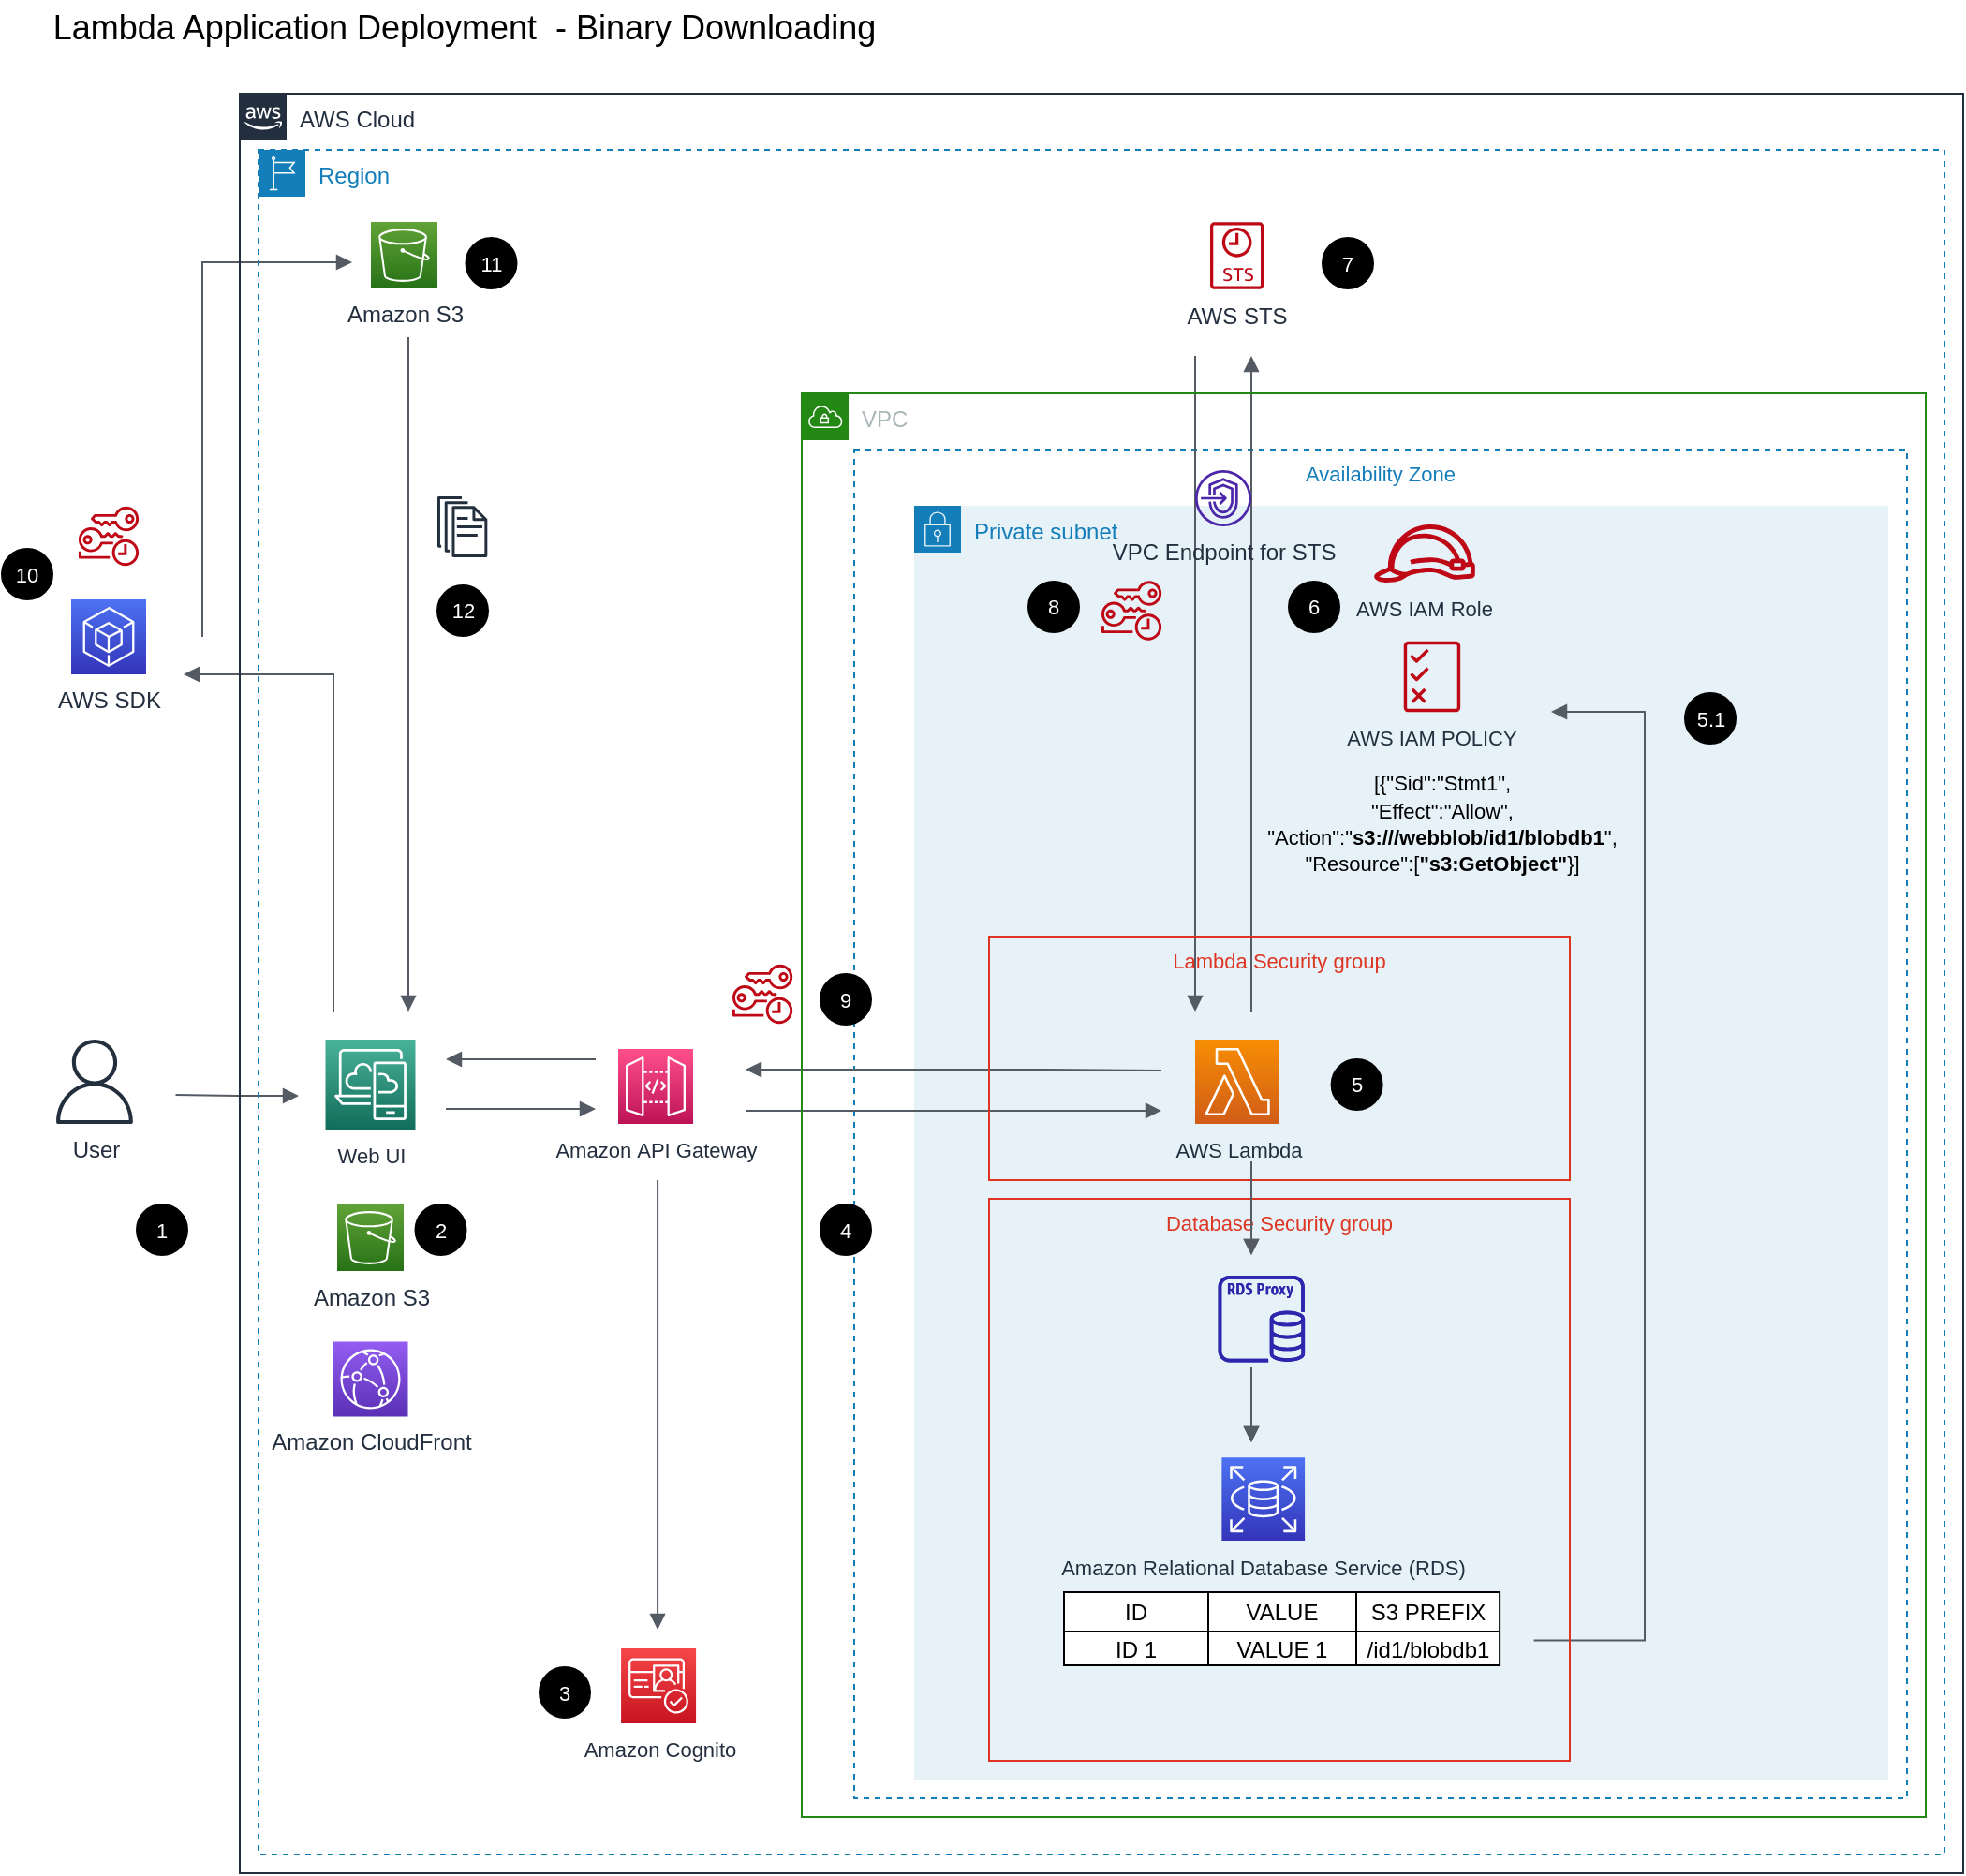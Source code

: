 <mxfile version="16.6.6" type="device" pages="13"><diagram id="zogV7lfrp7m2g15yyZfq" name="Target Approach - Lambda Application Deployment - Download"><mxGraphModel dx="1422" dy="737" grid="1" gridSize="10" guides="1" tooltips="1" connect="1" arrows="1" fold="1" page="1" pageScale="1" pageWidth="850" pageHeight="1100" math="0" shadow="0"><root><mxCell id="0"/><mxCell id="1" parent="0"/><mxCell id="bIxigoJ9Kb-1R6px9mEf-49" value="Availability Zone" style="fillColor=none;strokeColor=#147EBA;dashed=1;verticalAlign=top;fontStyle=0;fontColor=#147EBA;fontSize=11;" parent="1" vertex="1"><mxGeometry x="458" y="250" width="562" height="720" as="geometry"/></mxCell><mxCell id="bIxigoJ9Kb-1R6px9mEf-47" value="Private subnet" style="points=[[0,0],[0.25,0],[0.5,0],[0.75,0],[1,0],[1,0.25],[1,0.5],[1,0.75],[1,1],[0.75,1],[0.5,1],[0.25,1],[0,1],[0,0.75],[0,0.5],[0,0.25]];outlineConnect=0;gradientColor=none;html=1;whiteSpace=wrap;fontSize=12;fontStyle=0;container=1;pointerEvents=0;collapsible=0;recursiveResize=0;shape=mxgraph.aws4.group;grIcon=mxgraph.aws4.group_security_group;grStroke=0;strokeColor=#147EBA;fillColor=#E6F2F8;verticalAlign=top;align=left;spacingLeft=30;fontColor=#147EBA;dashed=0;" parent="1" vertex="1"><mxGeometry x="490" y="280" width="520" height="680" as="geometry"/></mxCell><mxCell id="eRGHVxO_Xd1xn3C0ER-p-10" value="&lt;font style=&quot;font-size: 11px&quot;&gt;AWS Lambda&lt;/font&gt;" style="sketch=0;points=[[0,0,0],[0.25,0,0],[0.5,0,0],[0.75,0,0],[1,0,0],[0,1,0],[0.25,1,0],[0.5,1,0],[0.75,1,0],[1,1,0],[0,0.25,0],[0,0.5,0],[0,0.75,0],[1,0.25,0],[1,0.5,0],[1,0.75,0]];outlineConnect=0;fontColor=#232F3E;gradientColor=#F78E04;gradientDirection=north;fillColor=#D05C17;strokeColor=#ffffff;dashed=0;verticalLabelPosition=bottom;verticalAlign=top;align=center;html=1;fontSize=12;fontStyle=0;aspect=fixed;shape=mxgraph.aws4.resourceIcon;resIcon=mxgraph.aws4.lambda;" parent="1" vertex="1"><mxGeometry x="640" y="565" width="45" height="45" as="geometry"/></mxCell><mxCell id="eRGHVxO_Xd1xn3C0ER-p-29" value="" style="shape=table;startSize=0;container=1;collapsible=0;childLayout=tableLayout;" parent="1" vertex="1"><mxGeometry x="570" y="860" width="232.56" height="39" as="geometry"/></mxCell><mxCell id="eRGHVxO_Xd1xn3C0ER-p-40" style="shape=partialRectangle;collapsible=0;dropTarget=0;pointerEvents=0;fillColor=none;top=0;left=0;bottom=0;right=0;points=[[0,0.5],[1,0.5]];portConstraint=eastwest;dashed=1;" parent="eRGHVxO_Xd1xn3C0ER-p-29" vertex="1"><mxGeometry width="232.56" height="21" as="geometry"/></mxCell><mxCell id="eRGHVxO_Xd1xn3C0ER-p-41" value="ID" style="shape=partialRectangle;html=1;whiteSpace=wrap;connectable=0;overflow=hidden;fillColor=none;top=0;left=0;bottom=0;right=0;pointerEvents=1;dashed=1;" parent="eRGHVxO_Xd1xn3C0ER-p-40" vertex="1"><mxGeometry width="77" height="21" as="geometry"><mxRectangle width="77" height="21" as="alternateBounds"/></mxGeometry></mxCell><mxCell id="eRGHVxO_Xd1xn3C0ER-p-42" value="VALUE" style="shape=partialRectangle;html=1;whiteSpace=wrap;connectable=0;overflow=hidden;fillColor=none;top=0;left=0;bottom=0;right=0;pointerEvents=1;dashed=1;" parent="eRGHVxO_Xd1xn3C0ER-p-40" vertex="1"><mxGeometry x="77" width="79" height="21" as="geometry"><mxRectangle width="79" height="21" as="alternateBounds"/></mxGeometry></mxCell><mxCell id="eRGHVxO_Xd1xn3C0ER-p-43" value="S3 PREFIX" style="shape=partialRectangle;html=1;whiteSpace=wrap;connectable=0;overflow=hidden;fillColor=none;top=0;left=0;bottom=0;right=0;pointerEvents=1;dashed=1;" parent="eRGHVxO_Xd1xn3C0ER-p-40" vertex="1"><mxGeometry x="156" width="77" height="21" as="geometry"><mxRectangle width="77" height="21" as="alternateBounds"/></mxGeometry></mxCell><mxCell id="eRGHVxO_Xd1xn3C0ER-p-30" value="" style="shape=partialRectangle;collapsible=0;dropTarget=0;pointerEvents=0;fillColor=none;top=0;left=0;bottom=0;right=0;points=[[0,0.5],[1,0.5]];portConstraint=eastwest;dashed=1;" parent="eRGHVxO_Xd1xn3C0ER-p-29" vertex="1"><mxGeometry y="21" width="232.56" height="18" as="geometry"/></mxCell><mxCell id="eRGHVxO_Xd1xn3C0ER-p-31" value="ID 1" style="shape=partialRectangle;html=1;whiteSpace=wrap;connectable=0;overflow=hidden;fillColor=none;top=0;left=0;bottom=0;right=0;pointerEvents=1;dashed=1;" parent="eRGHVxO_Xd1xn3C0ER-p-30" vertex="1"><mxGeometry width="77" height="18" as="geometry"><mxRectangle width="77" height="18" as="alternateBounds"/></mxGeometry></mxCell><mxCell id="eRGHVxO_Xd1xn3C0ER-p-32" value="VALUE 1" style="shape=partialRectangle;html=1;whiteSpace=wrap;connectable=0;overflow=hidden;fillColor=none;top=0;left=0;bottom=0;right=0;pointerEvents=1;dashed=1;" parent="eRGHVxO_Xd1xn3C0ER-p-30" vertex="1"><mxGeometry x="77" width="79" height="18" as="geometry"><mxRectangle width="79" height="18" as="alternateBounds"/></mxGeometry></mxCell><mxCell id="eRGHVxO_Xd1xn3C0ER-p-33" value="/id1/blobdb1" style="shape=partialRectangle;html=1;whiteSpace=wrap;connectable=0;overflow=hidden;fillColor=none;top=0;left=0;bottom=0;right=0;pointerEvents=1;dashed=1;" parent="eRGHVxO_Xd1xn3C0ER-p-30" vertex="1"><mxGeometry x="156" width="77" height="18" as="geometry"><mxRectangle width="77" height="18" as="alternateBounds"/></mxGeometry></mxCell><mxCell id="eRGHVxO_Xd1xn3C0ER-p-56" value="" style="sketch=0;outlineConnect=0;fontColor=#232F3E;gradientColor=none;fillColor=#BF0816;strokeColor=none;dashed=0;verticalLabelPosition=bottom;verticalAlign=top;align=center;html=1;fontSize=12;fontStyle=0;aspect=fixed;pointerEvents=1;shape=mxgraph.aws4.temporary_security_credential;" parent="1" vertex="1"><mxGeometry x="43.96" y="280" width="32.09" height="32.5" as="geometry"/></mxCell><mxCell id="eRGHVxO_Xd1xn3C0ER-p-98" value="" style="sketch=0;outlineConnect=0;fontColor=#232F3E;gradientColor=none;fillColor=#232F3D;strokeColor=none;dashed=0;verticalLabelPosition=bottom;verticalAlign=top;align=center;html=1;fontSize=12;fontStyle=0;aspect=fixed;pointerEvents=1;shape=mxgraph.aws4.documents;" parent="1" vertex="1"><mxGeometry x="235.5" y="275" width="26.66" height="32.5" as="geometry"/></mxCell><mxCell id="Ix7ude74jFYFq0kDArAk-1" value="&lt;font style=&quot;font-size: 18px&quot;&gt;Lambda Application Deployment&amp;nbsp; - Binary Downloading&lt;/font&gt;" style="text;html=1;strokeColor=none;fillColor=none;align=center;verticalAlign=middle;whiteSpace=wrap;rounded=0;" parent="1" vertex="1"><mxGeometry x="20" y="10" width="460" height="30" as="geometry"/></mxCell><mxCell id="9UUvSfyzgaV6pYGlHGeV-1" value="" style="sketch=0;outlineConnect=0;fontColor=#232F3E;gradientColor=none;fillColor=#2E27AD;strokeColor=none;dashed=0;verticalLabelPosition=bottom;verticalAlign=top;align=center;html=1;fontSize=12;fontStyle=0;aspect=fixed;pointerEvents=1;shape=mxgraph.aws4.rds_proxy;" parent="1" vertex="1"><mxGeometry x="652.3" y="691" width="46.25" height="46.25" as="geometry"/></mxCell><mxCell id="lBOBxYqa4Vpo6KJ97Odf-5" value="AWS SDK" style="sketch=0;points=[[0,0,0],[0.25,0,0],[0.5,0,0],[0.75,0,0],[1,0,0],[0,1,0],[0.25,1,0],[0.5,1,0],[0.75,1,0],[1,1,0],[0,0.25,0],[0,0.5,0],[0,0.75,0],[1,0.25,0],[1,0.5,0],[1,0.75,0]];outlineConnect=0;fontColor=#232F3E;gradientColor=#4D72F3;gradientDirection=north;fillColor=#3334B9;strokeColor=#ffffff;dashed=0;verticalLabelPosition=bottom;verticalAlign=top;align=center;html=1;fontSize=12;fontStyle=0;aspect=fixed;shape=mxgraph.aws4.resourceIcon;resIcon=mxgraph.aws4.tools_and_sdks;" parent="1" vertex="1"><mxGeometry x="40" y="330" width="40" height="40" as="geometry"/></mxCell><mxCell id="lBOBxYqa4Vpo6KJ97Odf-7" value="User" style="sketch=0;outlineConnect=0;fontColor=#232F3E;gradientColor=none;fillColor=#232F3D;strokeColor=none;dashed=0;verticalLabelPosition=bottom;verticalAlign=top;align=center;html=1;fontSize=12;fontStyle=0;aspect=fixed;pointerEvents=1;shape=mxgraph.aws4.user;" parent="1" vertex="1"><mxGeometry x="30" y="565" width="45" height="45" as="geometry"/></mxCell><mxCell id="UQ9s1xU69utnFh62sX9g-1" value="&lt;font style=&quot;font-size: 11px&quot;&gt;Amazon Relational Database Service (RDS)&lt;/font&gt;" style="sketch=0;points=[[0,0,0],[0.25,0,0],[0.5,0,0],[0.75,0,0],[1,0,0],[0,1,0],[0.25,1,0],[0.5,1,0],[0.75,1,0],[1,1,0],[0,0.25,0],[0,0.5,0],[0,0.75,0],[1,0.25,0],[1,0.5,0],[1,0.75,0]];outlineConnect=0;fontColor=#232F3E;gradientColor=#4D72F3;gradientDirection=north;fillColor=#3334B9;strokeColor=#ffffff;dashed=0;verticalLabelPosition=bottom;verticalAlign=top;align=center;html=1;fontSize=12;fontStyle=0;aspect=fixed;shape=mxgraph.aws4.resourceIcon;resIcon=mxgraph.aws4.rds;" parent="1" vertex="1"><mxGeometry x="654.18" y="788.13" width="44.37" height="44.37" as="geometry"/></mxCell><mxCell id="6LTdumVcqodlnlpWvPRn-1" value="&lt;font style=&quot;font-size: 11px&quot;&gt;Amazon&amp;nbsp;API Gateway&lt;/font&gt;" style="sketch=0;points=[[0,0,0],[0.25,0,0],[0.5,0,0],[0.75,0,0],[1,0,0],[0,1,0],[0.25,1,0],[0.5,1,0],[0.75,1,0],[1,1,0],[0,0.25,0],[0,0.5,0],[0,0.75,0],[1,0.25,0],[1,0.5,0],[1,0.75,0]];outlineConnect=0;fontColor=#232F3E;gradientColor=#FF4F8B;gradientDirection=north;fillColor=#BC1356;strokeColor=#ffffff;dashed=0;verticalLabelPosition=bottom;verticalAlign=top;align=center;html=1;fontSize=12;fontStyle=0;aspect=fixed;shape=mxgraph.aws4.resourceIcon;resIcon=mxgraph.aws4.api_gateway;" parent="1" vertex="1"><mxGeometry x="332" y="570" width="40" height="40" as="geometry"/></mxCell><mxCell id="U5mu2w7KgRF01fy7PG0h-1" value="&lt;font style=&quot;font-size: 11px&quot;&gt;Amazon Cognito&lt;/font&gt;" style="sketch=0;points=[[0,0,0],[0.25,0,0],[0.5,0,0],[0.75,0,0],[1,0,0],[0,1,0],[0.25,1,0],[0.5,1,0],[0.75,1,0],[1,1,0],[0,0.25,0],[0,0.5,0],[0,0.75,0],[1,0.25,0],[1,0.5,0],[1,0.75,0]];outlineConnect=0;fontColor=#232F3E;gradientColor=#F54749;gradientDirection=north;fillColor=#C7131F;strokeColor=#ffffff;dashed=0;verticalLabelPosition=bottom;verticalAlign=top;align=center;html=1;fontSize=12;fontStyle=0;aspect=fixed;shape=mxgraph.aws4.resourceIcon;resIcon=mxgraph.aws4.cognito;" parent="1" vertex="1"><mxGeometry x="333.54" y="890" width="40" height="40" as="geometry"/></mxCell><mxCell id="uffAgU1XHqQE24qH_31S-1" value="&lt;font style=&quot;font-size: 11px&quot;&gt;Web UI&lt;/font&gt;" style="sketch=0;points=[[0,0,0],[0.25,0,0],[0.5,0,0],[0.75,0,0],[1,0,0],[0,1,0],[0.25,1,0],[0.5,1,0],[0.75,1,0],[1,1,0],[0,0.25,0],[0,0.5,0],[0,0.75,0],[1,0.25,0],[1,0.5,0],[1,0.75,0]];outlineConnect=0;fontColor=#232F3E;gradientColor=#4AB29A;gradientDirection=north;fillColor=#116D5B;strokeColor=#ffffff;dashed=0;verticalLabelPosition=bottom;verticalAlign=top;align=center;html=1;fontSize=12;fontStyle=0;aspect=fixed;shape=mxgraph.aws4.resourceIcon;resIcon=mxgraph.aws4.desktop_and_app_streaming;" parent="1" vertex="1"><mxGeometry x="175.75" y="565" width="48" height="48" as="geometry"/></mxCell><mxCell id="bIxigoJ9Kb-1R6px9mEf-1" value="&lt;font style=&quot;font-size: 11px&quot;&gt;1&lt;/font&gt;" style="ellipse;whiteSpace=wrap;html=1;aspect=fixed;fillColor=#000000;fontColor=#FFFFFF;" parent="1" vertex="1"><mxGeometry x="75" y="653" width="27" height="27" as="geometry"/></mxCell><mxCell id="bIxigoJ9Kb-1R6px9mEf-2" value="&lt;font style=&quot;font-size: 11px&quot;&gt;2&lt;/font&gt;" style="ellipse;whiteSpace=wrap;html=1;aspect=fixed;fillColor=#000000;fontColor=#FFFFFF;" parent="1" vertex="1"><mxGeometry x="223.75" y="653" width="27" height="27" as="geometry"/></mxCell><mxCell id="bIxigoJ9Kb-1R6px9mEf-6" value="&lt;font style=&quot;font-size: 11px&quot;&gt;4&lt;/font&gt;" style="ellipse;whiteSpace=wrap;html=1;aspect=fixed;fillColor=#000000;fontColor=#FFFFFF;" parent="1" vertex="1"><mxGeometry x="440" y="653" width="27" height="27" as="geometry"/></mxCell><mxCell id="bIxigoJ9Kb-1R6px9mEf-7" value="&lt;font style=&quot;font-size: 11px&quot;&gt;5&lt;/font&gt;" style="ellipse;whiteSpace=wrap;html=1;aspect=fixed;fillColor=#000000;fontColor=#FFFFFF;" parent="1" vertex="1"><mxGeometry x="712.81" y="575.5" width="27" height="27" as="geometry"/></mxCell><mxCell id="bIxigoJ9Kb-1R6px9mEf-9" value="" style="edgeStyle=orthogonalEdgeStyle;html=1;endArrow=none;elbow=vertical;startArrow=block;startFill=1;strokeColor=#545B64;rounded=0;fontSize=11;fontColor=#FFFFFF;" parent="1" edge="1"><mxGeometry width="100" relative="1" as="geometry"><mxPoint x="161.5" y="595" as="sourcePoint"/><mxPoint x="95.76" y="594.5" as="targetPoint"/><Array as="points"><mxPoint x="128.5" y="595"/></Array></mxGeometry></mxCell><mxCell id="bIxigoJ9Kb-1R6px9mEf-10" value="" style="edgeStyle=orthogonalEdgeStyle;html=1;endArrow=none;elbow=vertical;startArrow=block;startFill=1;strokeColor=#545B64;rounded=0;fontSize=11;fontColor=#FFFFFF;" parent="1" edge="1"><mxGeometry width="100" relative="1" as="geometry"><mxPoint x="320" y="602" as="sourcePoint"/><mxPoint x="240" y="602" as="targetPoint"/><Array as="points"><mxPoint x="279.87" y="602"/></Array></mxGeometry></mxCell><mxCell id="bIxigoJ9Kb-1R6px9mEf-11" value="" style="edgeStyle=orthogonalEdgeStyle;html=1;endArrow=none;elbow=vertical;startArrow=block;startFill=1;strokeColor=#545B64;rounded=0;fontSize=11;fontColor=#FFFFFF;" parent="1" edge="1"><mxGeometry width="100" relative="1" as="geometry"><mxPoint x="240" y="575.5" as="sourcePoint"/><mxPoint x="320" y="575.5" as="targetPoint"/><Array as="points"><mxPoint x="260" y="575.5"/><mxPoint x="260" y="575.5"/></Array></mxGeometry></mxCell><mxCell id="bIxigoJ9Kb-1R6px9mEf-12" value="" style="edgeStyle=orthogonalEdgeStyle;html=1;endArrow=none;elbow=vertical;startArrow=block;startFill=1;strokeColor=#545B64;rounded=0;fontSize=11;fontColor=#FFFFFF;" parent="1" edge="1"><mxGeometry width="100" relative="1" as="geometry"><mxPoint x="622" y="602.97" as="sourcePoint"/><mxPoint x="400" y="603" as="targetPoint"/><Array as="points"><mxPoint x="581.87" y="602.97"/></Array></mxGeometry></mxCell><mxCell id="bIxigoJ9Kb-1R6px9mEf-13" value="" style="edgeStyle=orthogonalEdgeStyle;html=1;endArrow=none;elbow=vertical;startArrow=block;startFill=1;strokeColor=#545B64;rounded=0;fontSize=11;fontColor=#FFFFFF;" parent="1" edge="1"><mxGeometry width="100" relative="1" as="geometry"><mxPoint x="400" y="581" as="sourcePoint"/><mxPoint x="622" y="581.47" as="targetPoint"/><Array as="points"><mxPoint x="562" y="581.47"/><mxPoint x="562" y="581.47"/></Array></mxGeometry></mxCell><mxCell id="bIxigoJ9Kb-1R6px9mEf-14" value="&lt;font style=&quot;font-size: 11px&quot;&gt;8&lt;/font&gt;" style="ellipse;whiteSpace=wrap;html=1;aspect=fixed;fillColor=#000000;fontColor=#FFFFFF;" parent="1" vertex="1"><mxGeometry x="551" y="320.5" width="27" height="27" as="geometry"/></mxCell><mxCell id="bIxigoJ9Kb-1R6px9mEf-17" value="" style="edgeStyle=orthogonalEdgeStyle;html=1;endArrow=none;elbow=vertical;startArrow=block;startFill=1;strokeColor=#545B64;rounded=0;fontSize=11;fontColor=#FFFFFF;entryX=0.938;entryY=0.786;entryDx=0;entryDy=0;entryPerimeter=0;" parent="1" target="bIxigoJ9Kb-1R6px9mEf-51" edge="1"><mxGeometry width="100" relative="1" as="geometry"><mxPoint x="830" y="390" as="sourcePoint"/><mxPoint x="860" y="890" as="targetPoint"/><Array as="points"><mxPoint x="880" y="390"/><mxPoint x="880" y="886"/></Array></mxGeometry></mxCell><mxCell id="bIxigoJ9Kb-1R6px9mEf-19" value="&lt;font style=&quot;font-size: 11px&quot;&gt;5.1&lt;/font&gt;" style="ellipse;whiteSpace=wrap;html=1;aspect=fixed;fillColor=#000000;fontColor=#FFFFFF;" parent="1" vertex="1"><mxGeometry x="901.5" y="380" width="27" height="27" as="geometry"/></mxCell><mxCell id="bIxigoJ9Kb-1R6px9mEf-22" value="" style="edgeStyle=orthogonalEdgeStyle;html=1;endArrow=none;elbow=vertical;startArrow=block;startFill=1;strokeColor=#545B64;rounded=0;fontSize=11;fontColor=#FFFFFF;" parent="1" edge="1"><mxGeometry width="100" relative="1" as="geometry"><mxPoint x="670" y="200" as="sourcePoint"/><mxPoint x="670" y="550" as="targetPoint"/><Array as="points"><mxPoint x="670" y="280"/></Array></mxGeometry></mxCell><mxCell id="bIxigoJ9Kb-1R6px9mEf-23" value="" style="edgeStyle=orthogonalEdgeStyle;html=1;endArrow=none;elbow=vertical;startArrow=block;startFill=1;strokeColor=#545B64;rounded=0;fontSize=11;fontColor=#FFFFFF;" parent="1" edge="1"><mxGeometry width="100" relative="1" as="geometry"><mxPoint x="640" y="550" as="sourcePoint"/><mxPoint x="640" y="200" as="targetPoint"/><Array as="points"><mxPoint x="640" y="290"/><mxPoint x="640" y="290"/></Array></mxGeometry></mxCell><mxCell id="bIxigoJ9Kb-1R6px9mEf-24" value="&lt;font style=&quot;font-size: 11px&quot;&gt;9&lt;/font&gt;" style="ellipse;whiteSpace=wrap;html=1;aspect=fixed;fillColor=#000000;fontColor=#FFFFFF;" parent="1" vertex="1"><mxGeometry x="440" y="530" width="27" height="27" as="geometry"/></mxCell><mxCell id="bIxigoJ9Kb-1R6px9mEf-25" value="" style="edgeStyle=orthogonalEdgeStyle;html=1;endArrow=none;elbow=vertical;startArrow=block;startFill=1;strokeColor=#545B64;rounded=0;fontSize=11;fontColor=#FFFFFF;" parent="1" edge="1"><mxGeometry width="100" relative="1" as="geometry"><mxPoint x="100" y="370" as="sourcePoint"/><mxPoint x="180" y="550" as="targetPoint"/><Array as="points"><mxPoint x="180" y="370"/></Array></mxGeometry></mxCell><mxCell id="bIxigoJ9Kb-1R6px9mEf-27" value="&lt;font style=&quot;font-size: 11px&quot;&gt;12&lt;/font&gt;" style="ellipse;whiteSpace=wrap;html=1;aspect=fixed;fillColor=#000000;fontColor=#FFFFFF;" parent="1" vertex="1"><mxGeometry x="235.5" y="322.5" width="27" height="27" as="geometry"/></mxCell><mxCell id="bIxigoJ9Kb-1R6px9mEf-28" value="" style="edgeStyle=orthogonalEdgeStyle;html=1;endArrow=none;elbow=vertical;startArrow=block;startFill=1;strokeColor=#545B64;rounded=0;fontSize=11;fontColor=#FFFFFF;" parent="1" edge="1"><mxGeometry width="100" relative="1" as="geometry"><mxPoint x="220" y="550" as="sourcePoint"/><mxPoint x="220" y="190" as="targetPoint"/><Array as="points"><mxPoint x="220" y="190"/></Array></mxGeometry></mxCell><mxCell id="bIxigoJ9Kb-1R6px9mEf-30" value="" style="edgeStyle=orthogonalEdgeStyle;html=1;endArrow=none;elbow=vertical;startArrow=block;startFill=1;strokeColor=#545B64;rounded=0;fontSize=11;fontColor=#FFFFFF;" parent="1" edge="1"><mxGeometry width="100" relative="1" as="geometry"><mxPoint x="190" y="150" as="sourcePoint"/><mxPoint x="110" y="350" as="targetPoint"/><Array as="points"><mxPoint x="190" y="150"/><mxPoint x="110" y="150"/></Array></mxGeometry></mxCell><mxCell id="bIxigoJ9Kb-1R6px9mEf-31" value="&lt;font style=&quot;font-size: 11px&quot;&gt;10&lt;/font&gt;" style="ellipse;whiteSpace=wrap;html=1;aspect=fixed;fillColor=#000000;fontColor=#FFFFFF;" parent="1" vertex="1"><mxGeometry x="3" y="303" width="27" height="27" as="geometry"/></mxCell><mxCell id="bIxigoJ9Kb-1R6px9mEf-38" value="" style="sketch=0;outlineConnect=0;fontColor=#232F3E;gradientColor=none;fillColor=#BF0816;strokeColor=none;dashed=0;verticalLabelPosition=bottom;verticalAlign=top;align=center;html=1;fontSize=12;fontStyle=0;aspect=fixed;pointerEvents=1;shape=mxgraph.aws4.temporary_security_credential;" parent="1" vertex="1"><mxGeometry x="393" y="524.5" width="32.09" height="32.5" as="geometry"/></mxCell><mxCell id="bIxigoJ9Kb-1R6px9mEf-39" value="" style="sketch=0;outlineConnect=0;fontColor=#232F3E;gradientColor=none;fillColor=#BF0816;strokeColor=none;dashed=0;verticalLabelPosition=bottom;verticalAlign=top;align=center;html=1;fontSize=12;fontStyle=0;aspect=fixed;pointerEvents=1;shape=mxgraph.aws4.temporary_security_credential;" parent="1" vertex="1"><mxGeometry x="590" y="319.75" width="32.09" height="32.5" as="geometry"/></mxCell><mxCell id="bIxigoJ9Kb-1R6px9mEf-40" value="AWS Cloud" style="points=[[0,0],[0.25,0],[0.5,0],[0.75,0],[1,0],[1,0.25],[1,0.5],[1,0.75],[1,1],[0.75,1],[0.5,1],[0.25,1],[0,1],[0,0.75],[0,0.5],[0,0.25]];outlineConnect=0;gradientColor=none;html=1;whiteSpace=wrap;fontSize=12;fontStyle=0;container=0;pointerEvents=0;collapsible=0;recursiveResize=0;shape=mxgraph.aws4.group;grIcon=mxgraph.aws4.group_aws_cloud_alt;strokeColor=#232F3E;fillColor=none;verticalAlign=top;align=left;spacingLeft=30;fontColor=#232F3E;dashed=0;" parent="1" vertex="1"><mxGeometry x="130" y="60" width="920" height="950" as="geometry"/></mxCell><mxCell id="bIxigoJ9Kb-1R6px9mEf-41" value="VPC" style="points=[[0,0],[0.25,0],[0.5,0],[0.75,0],[1,0],[1,0.25],[1,0.5],[1,0.75],[1,1],[0.75,1],[0.5,1],[0.25,1],[0,1],[0,0.75],[0,0.5],[0,0.25]];outlineConnect=0;gradientColor=none;html=1;whiteSpace=wrap;fontSize=12;fontStyle=0;container=0;pointerEvents=0;collapsible=0;recursiveResize=0;shape=mxgraph.aws4.group;grIcon=mxgraph.aws4.group_vpc;strokeColor=#248814;fillColor=none;verticalAlign=top;align=left;spacingLeft=30;fontColor=#AAB7B8;dashed=0;" parent="1" vertex="1"><mxGeometry x="430" y="220" width="600" height="760" as="geometry"/></mxCell><mxCell id="eRGHVxO_Xd1xn3C0ER-p-7" value="AWS STS" style="sketch=0;outlineConnect=0;fontColor=#232F3E;gradientColor=none;fillColor=#BF0816;strokeColor=none;dashed=0;verticalLabelPosition=bottom;verticalAlign=top;align=center;html=1;fontSize=12;fontStyle=0;aspect=fixed;pointerEvents=1;shape=mxgraph.aws4.sts_alternate;" parent="1" vertex="1"><mxGeometry x="648" y="128.5" width="28.62" height="36" as="geometry"/></mxCell><mxCell id="bIxigoJ9Kb-1R6px9mEf-15" value="&lt;font style=&quot;font-size: 11px&quot;&gt;7&lt;/font&gt;" style="ellipse;whiteSpace=wrap;html=1;aspect=fixed;fillColor=#000000;fontColor=#FFFFFF;" parent="1" vertex="1"><mxGeometry x="708" y="137" width="27" height="27" as="geometry"/></mxCell><mxCell id="bIxigoJ9Kb-1R6px9mEf-5" value="&lt;font style=&quot;font-size: 11px&quot;&gt;3&lt;/font&gt;" style="ellipse;whiteSpace=wrap;html=1;aspect=fixed;fillColor=#000000;fontColor=#FFFFFF;" parent="1" vertex="1"><mxGeometry x="290" y="900" width="27" height="27" as="geometry"/></mxCell><mxCell id="eRGHVxO_Xd1xn3C0ER-p-81" value="&lt;font style=&quot;font-size: 11px&quot;&gt;&lt;br&gt;&lt;br&gt;[{&quot;Sid&quot;:&quot;Stmt1&quot;,&lt;br&gt;&quot;Effect&quot;:&quot;Allow&quot;,&lt;br&gt;&quot;Action&quot;:&quot;&lt;b&gt;s3:///webblob/id1/blobdb1&lt;/b&gt;&quot;,&lt;br&gt;&quot;Resource&quot;:[&lt;b&gt;&quot;s3:GetObject&quot;&lt;/b&gt;}]&lt;/font&gt;" style="text;html=1;strokeColor=none;fillColor=none;align=center;verticalAlign=middle;whiteSpace=wrap;rounded=0;dashed=1;" parent="1" vertex="1"><mxGeometry x="717" y="420" width="110" height="30" as="geometry"/></mxCell><mxCell id="eRGHVxO_Xd1xn3C0ER-p-14" value="&lt;font style=&quot;font-size: 11px&quot;&gt;AWS IAM POLICY&lt;/font&gt;" style="sketch=0;outlineConnect=0;fontColor=#232F3E;gradientColor=none;fillColor=#BF0816;strokeColor=none;dashed=0;verticalLabelPosition=bottom;verticalAlign=top;align=center;html=1;fontSize=12;fontStyle=0;aspect=fixed;pointerEvents=1;shape=mxgraph.aws4.permissions;" parent="1" vertex="1"><mxGeometry x="751.37" y="352.25" width="30.21" height="38" as="geometry"/></mxCell><mxCell id="eRGHVxO_Xd1xn3C0ER-p-11" value="&lt;font style=&quot;font-size: 11px&quot;&gt;AWS IAM Role&lt;/font&gt;" style="sketch=0;outlineConnect=0;fontColor=#232F3E;gradientColor=none;fillColor=#BF0816;strokeColor=none;dashed=0;verticalLabelPosition=bottom;verticalAlign=top;align=center;html=1;fontSize=12;fontStyle=0;aspect=fixed;pointerEvents=1;shape=mxgraph.aws4.role;" parent="1" vertex="1"><mxGeometry x="735" y="290" width="54.95" height="31" as="geometry"/></mxCell><mxCell id="bIxigoJ9Kb-1R6px9mEf-18" value="&lt;font style=&quot;font-size: 11px&quot;&gt;6&lt;/font&gt;" style="ellipse;whiteSpace=wrap;html=1;aspect=fixed;fillColor=#000000;fontColor=#FFFFFF;" parent="1" vertex="1"><mxGeometry x="690" y="320.5" width="27" height="27" as="geometry"/></mxCell><mxCell id="bIxigoJ9Kb-1R6px9mEf-48" value="Region" style="points=[[0,0],[0.25,0],[0.5,0],[0.75,0],[1,0],[1,0.25],[1,0.5],[1,0.75],[1,1],[0.75,1],[0.5,1],[0.25,1],[0,1],[0,0.75],[0,0.5],[0,0.25]];outlineConnect=0;gradientColor=none;html=1;whiteSpace=wrap;fontSize=12;fontStyle=0;container=0;pointerEvents=0;collapsible=0;recursiveResize=0;shape=mxgraph.aws4.group;grIcon=mxgraph.aws4.group_region;strokeColor=#147EBA;fillColor=none;verticalAlign=top;align=left;spacingLeft=30;fontColor=#147EBA;dashed=1;" parent="1" vertex="1"><mxGeometry x="140" y="90" width="900" height="910" as="geometry"/></mxCell><mxCell id="lBOBxYqa4Vpo6KJ97Odf-1" value="Amazon S3" style="sketch=0;points=[[0,0,0],[0.25,0,0],[0.5,0,0],[0.75,0,0],[1,0,0],[0,1,0],[0.25,1,0],[0.5,1,0],[0.75,1,0],[1,1,0],[0,0.25,0],[0,0.5,0],[0,0.75,0],[1,0.25,0],[1,0.5,0],[1,0.75,0]];outlineConnect=0;fontColor=#232F3E;gradientColor=#60A337;gradientDirection=north;fillColor=#277116;strokeColor=#ffffff;dashed=0;verticalLabelPosition=bottom;verticalAlign=top;align=center;html=1;fontSize=12;fontStyle=0;aspect=fixed;shape=mxgraph.aws4.resourceIcon;resIcon=mxgraph.aws4.s3;" parent="1" vertex="1"><mxGeometry x="200" y="128.5" width="35.5" height="35.5" as="geometry"/></mxCell><mxCell id="bIxigoJ9Kb-1R6px9mEf-50" value="Lambda Security group" style="fillColor=none;strokeColor=#DD3522;verticalAlign=top;fontStyle=0;fontColor=#DD3522;fontSize=11;" parent="1" vertex="1"><mxGeometry x="530" y="510" width="310" height="130" as="geometry"/></mxCell><mxCell id="bIxigoJ9Kb-1R6px9mEf-26" value="&lt;font style=&quot;font-size: 11px&quot;&gt;11&lt;/font&gt;" style="ellipse;whiteSpace=wrap;html=1;aspect=fixed;fillColor=#000000;fontColor=#FFFFFF;" parent="1" vertex="1"><mxGeometry x="250.75" y="137" width="27" height="27" as="geometry"/></mxCell><mxCell id="bIxigoJ9Kb-1R6px9mEf-54" value="" style="edgeStyle=orthogonalEdgeStyle;html=1;endArrow=none;elbow=vertical;startArrow=block;startFill=1;strokeColor=#545B64;rounded=0;fontSize=11;fontColor=#FFFFFF;" parent="1" edge="1"><mxGeometry width="100" relative="1" as="geometry"><mxPoint x="670" y="680" as="sourcePoint"/><mxPoint x="670" y="630" as="targetPoint"/></mxGeometry></mxCell><mxCell id="bIxigoJ9Kb-1R6px9mEf-55" value="" style="edgeStyle=orthogonalEdgeStyle;html=1;endArrow=none;elbow=vertical;startArrow=block;startFill=1;strokeColor=#545B64;rounded=0;fontSize=11;fontColor=#FFFFFF;" parent="1" edge="1"><mxGeometry width="100" relative="1" as="geometry"><mxPoint x="670" y="780" as="sourcePoint"/><mxPoint x="670" y="740" as="targetPoint"/></mxGeometry></mxCell><mxCell id="bIxigoJ9Kb-1R6px9mEf-56" value="Amazon S3" style="sketch=0;points=[[0,0,0],[0.25,0,0],[0.5,0,0],[0.75,0,0],[1,0,0],[0,1,0],[0.25,1,0],[0.5,1,0],[0.75,1,0],[1,1,0],[0,0.25,0],[0,0.5,0],[0,0.75,0],[1,0.25,0],[1,0.5,0],[1,0.75,0]];outlineConnect=0;fontColor=#232F3E;gradientColor=#60A337;gradientDirection=north;fillColor=#277116;strokeColor=#ffffff;dashed=0;verticalLabelPosition=bottom;verticalAlign=top;align=center;html=1;fontSize=12;fontStyle=0;aspect=fixed;shape=mxgraph.aws4.resourceIcon;resIcon=mxgraph.aws4.s3;" parent="1" vertex="1"><mxGeometry x="182" y="653" width="35.5" height="35.5" as="geometry"/></mxCell><mxCell id="bIxigoJ9Kb-1R6px9mEf-57" value="Amazon CloudFront" style="sketch=0;points=[[0,0,0],[0.25,0,0],[0.5,0,0],[0.75,0,0],[1,0,0],[0,1,0],[0.25,1,0],[0.5,1,0],[0.75,1,0],[1,1,0],[0,0.25,0],[0,0.5,0],[0,0.75,0],[1,0.25,0],[1,0.5,0],[1,0.75,0]];outlineConnect=0;fontColor=#232F3E;gradientColor=#945DF2;gradientDirection=north;fillColor=#5A30B5;strokeColor=#ffffff;dashed=0;verticalLabelPosition=bottom;verticalAlign=top;align=center;html=1;fontSize=12;fontStyle=0;aspect=fixed;shape=mxgraph.aws4.resourceIcon;resIcon=mxgraph.aws4.cloudfront;" parent="1" vertex="1"><mxGeometry x="179.75" y="726.25" width="40" height="40" as="geometry"/></mxCell><mxCell id="bIxigoJ9Kb-1R6px9mEf-51" value="Database Security group" style="fillColor=none;strokeColor=#DD3522;verticalAlign=top;fontStyle=0;fontColor=#DD3522;fontSize=11;" parent="1" vertex="1"><mxGeometry x="530" y="650" width="310" height="300" as="geometry"/></mxCell><mxCell id="acxfSyq_mM1pPwlJSGW5-2" value="" style="edgeStyle=orthogonalEdgeStyle;html=1;endArrow=none;elbow=vertical;startArrow=block;startFill=1;strokeColor=#545B64;rounded=0;" parent="1" edge="1"><mxGeometry width="100" relative="1" as="geometry"><mxPoint x="353.04" y="880" as="sourcePoint"/><mxPoint x="353.04" y="640" as="targetPoint"/></mxGeometry></mxCell><mxCell id="h4eQfXQVGfwD7PxfYwnw-1" value="VPC Endpoint for&amp;nbsp;STS" style="sketch=0;outlineConnect=0;fontColor=#232F3E;gradientColor=none;fillColor=#4D27AA;strokeColor=none;dashed=0;verticalLabelPosition=bottom;verticalAlign=top;align=center;html=1;fontSize=12;fontStyle=0;aspect=fixed;pointerEvents=1;shape=mxgraph.aws4.endpoints;" parent="1" vertex="1"><mxGeometry x="640" y="261" width="30" height="30" as="geometry"/></mxCell><mxCell id="jd13yYqv4038onKTcIJr-3" value="" style="edgeStyle=orthogonalEdgeStyle;html=1;endArrow=none;elbow=vertical;startArrow=block;startFill=1;strokeColor=#545B64;rounded=0;fontSize=11;fontColor=#FFFFFF;" parent="1" edge="1"><mxGeometry width="100" relative="1" as="geometry"><mxPoint x="670" y="680" as="sourcePoint"/><mxPoint x="670" y="630" as="targetPoint"/></mxGeometry></mxCell><mxCell id="jd13yYqv4038onKTcIJr-4" value="" style="sketch=0;outlineConnect=0;fontColor=#232F3E;gradientColor=none;fillColor=#2E27AD;strokeColor=none;dashed=0;verticalLabelPosition=bottom;verticalAlign=top;align=center;html=1;fontSize=12;fontStyle=0;aspect=fixed;pointerEvents=1;shape=mxgraph.aws4.rds_proxy;" parent="1" vertex="1"><mxGeometry x="652.3" y="691" width="46.25" height="46.25" as="geometry"/></mxCell><mxCell id="jd13yYqv4038onKTcIJr-5" value="" style="edgeStyle=orthogonalEdgeStyle;html=1;endArrow=none;elbow=vertical;startArrow=block;startFill=1;strokeColor=#545B64;rounded=0;fontSize=11;fontColor=#FFFFFF;" parent="1" edge="1"><mxGeometry width="100" relative="1" as="geometry"><mxPoint x="670" y="780" as="sourcePoint"/><mxPoint x="670" y="740" as="targetPoint"/></mxGeometry></mxCell></root></mxGraphModel></diagram><diagram name="Target Approach - EC2 Application Deployment - Binary Downloading" id="mAfdldcdO_X46XACbMAE"><mxGraphModel dx="1422" dy="737" grid="1" gridSize="10" guides="1" tooltips="1" connect="1" arrows="1" fold="1" page="1" pageScale="1" pageWidth="850" pageHeight="1100" math="0" shadow="0"><root><mxCell id="CpuWP9lcht7VOImkJJki-0"/><mxCell id="CpuWP9lcht7VOImkJJki-1" parent="CpuWP9lcht7VOImkJJki-0"/><mxCell id="MlZs5lzWZ0kZFivJZAIT-1" value="Public subnet" style="points=[[0,0],[0.25,0],[0.5,0],[0.75,0],[1,0],[1,0.25],[1,0.5],[1,0.75],[1,1],[0.75,1],[0.5,1],[0.25,1],[0,1],[0,0.75],[0,0.5],[0,0.25]];outlineConnect=0;gradientColor=none;html=1;whiteSpace=wrap;fontSize=12;fontStyle=0;container=1;pointerEvents=0;collapsible=0;recursiveResize=0;shape=mxgraph.aws4.group;grIcon=mxgraph.aws4.group_security_group;grStroke=0;strokeColor=#248814;fillColor=#E9F3E6;verticalAlign=top;align=left;spacingLeft=30;fontColor=#248814;dashed=0;" parent="CpuWP9lcht7VOImkJJki-1" vertex="1"><mxGeometry x="295" y="280" width="125" height="680" as="geometry"/></mxCell><mxCell id="c-seJqfzQ_jqVRS9tLM3-0" value="Availability Zone" style="fillColor=none;strokeColor=#147EBA;dashed=1;verticalAlign=top;fontStyle=0;fontColor=#147EBA;fontSize=11;" parent="CpuWP9lcht7VOImkJJki-1" vertex="1"><mxGeometry x="270" y="240" width="750" height="730" as="geometry"/></mxCell><mxCell id="CpuWP9lcht7VOImkJJki-75" value="&lt;font style=&quot;font-size: 18px&quot;&gt;EC2 Application Deployment - Binary Downloading&lt;/font&gt;" style="text;html=1;strokeColor=none;fillColor=none;align=center;verticalAlign=middle;whiteSpace=wrap;rounded=0;" parent="CpuWP9lcht7VOImkJJki-1" vertex="1"><mxGeometry x="24" y="10" width="450" height="30" as="geometry"/></mxCell><mxCell id="c-seJqfzQ_jqVRS9tLM3-1" value="Private subnet" style="points=[[0,0],[0.25,0],[0.5,0],[0.75,0],[1,0],[1,0.25],[1,0.5],[1,0.75],[1,1],[0.75,1],[0.5,1],[0.25,1],[0,1],[0,0.75],[0,0.5],[0,0.25]];outlineConnect=0;gradientColor=none;html=1;whiteSpace=wrap;fontSize=12;fontStyle=0;container=1;pointerEvents=0;collapsible=0;recursiveResize=0;shape=mxgraph.aws4.group;grIcon=mxgraph.aws4.group_security_group;grStroke=0;strokeColor=#147EBA;fillColor=#E6F2F8;verticalAlign=top;align=left;spacingLeft=30;fontColor=#147EBA;dashed=0;" parent="CpuWP9lcht7VOImkJJki-1" vertex="1"><mxGeometry x="490" y="280" width="520" height="680" as="geometry"/></mxCell><mxCell id="c-seJqfzQ_jqVRS9tLM3-3" value="" style="shape=table;startSize=0;container=1;collapsible=0;childLayout=tableLayout;" parent="CpuWP9lcht7VOImkJJki-1" vertex="1"><mxGeometry x="570" y="860" width="232.56" height="39" as="geometry"/></mxCell><mxCell id="c-seJqfzQ_jqVRS9tLM3-4" style="shape=partialRectangle;collapsible=0;dropTarget=0;pointerEvents=0;fillColor=none;top=0;left=0;bottom=0;right=0;points=[[0,0.5],[1,0.5]];portConstraint=eastwest;dashed=1;" parent="c-seJqfzQ_jqVRS9tLM3-3" vertex="1"><mxGeometry width="232.56" height="21" as="geometry"/></mxCell><mxCell id="c-seJqfzQ_jqVRS9tLM3-5" value="ID" style="shape=partialRectangle;html=1;whiteSpace=wrap;connectable=0;overflow=hidden;fillColor=none;top=0;left=0;bottom=0;right=0;pointerEvents=1;dashed=1;" parent="c-seJqfzQ_jqVRS9tLM3-4" vertex="1"><mxGeometry width="77" height="21" as="geometry"><mxRectangle width="77" height="21" as="alternateBounds"/></mxGeometry></mxCell><mxCell id="c-seJqfzQ_jqVRS9tLM3-6" value="VALUE" style="shape=partialRectangle;html=1;whiteSpace=wrap;connectable=0;overflow=hidden;fillColor=none;top=0;left=0;bottom=0;right=0;pointerEvents=1;dashed=1;" parent="c-seJqfzQ_jqVRS9tLM3-4" vertex="1"><mxGeometry x="77" width="79" height="21" as="geometry"><mxRectangle width="79" height="21" as="alternateBounds"/></mxGeometry></mxCell><mxCell id="c-seJqfzQ_jqVRS9tLM3-7" value="S3 PREFIX" style="shape=partialRectangle;html=1;whiteSpace=wrap;connectable=0;overflow=hidden;fillColor=none;top=0;left=0;bottom=0;right=0;pointerEvents=1;dashed=1;" parent="c-seJqfzQ_jqVRS9tLM3-4" vertex="1"><mxGeometry x="156" width="77" height="21" as="geometry"><mxRectangle width="77" height="21" as="alternateBounds"/></mxGeometry></mxCell><mxCell id="c-seJqfzQ_jqVRS9tLM3-8" value="" style="shape=partialRectangle;collapsible=0;dropTarget=0;pointerEvents=0;fillColor=none;top=0;left=0;bottom=0;right=0;points=[[0,0.5],[1,0.5]];portConstraint=eastwest;dashed=1;" parent="c-seJqfzQ_jqVRS9tLM3-3" vertex="1"><mxGeometry y="21" width="232.56" height="18" as="geometry"/></mxCell><mxCell id="c-seJqfzQ_jqVRS9tLM3-9" value="ID 1" style="shape=partialRectangle;html=1;whiteSpace=wrap;connectable=0;overflow=hidden;fillColor=none;top=0;left=0;bottom=0;right=0;pointerEvents=1;dashed=1;" parent="c-seJqfzQ_jqVRS9tLM3-8" vertex="1"><mxGeometry width="77" height="18" as="geometry"><mxRectangle width="77" height="18" as="alternateBounds"/></mxGeometry></mxCell><mxCell id="c-seJqfzQ_jqVRS9tLM3-10" value="VALUE 1" style="shape=partialRectangle;html=1;whiteSpace=wrap;connectable=0;overflow=hidden;fillColor=none;top=0;left=0;bottom=0;right=0;pointerEvents=1;dashed=1;" parent="c-seJqfzQ_jqVRS9tLM3-8" vertex="1"><mxGeometry x="77" width="79" height="18" as="geometry"><mxRectangle width="79" height="18" as="alternateBounds"/></mxGeometry></mxCell><mxCell id="c-seJqfzQ_jqVRS9tLM3-11" value="/id1/blobdb1" style="shape=partialRectangle;html=1;whiteSpace=wrap;connectable=0;overflow=hidden;fillColor=none;top=0;left=0;bottom=0;right=0;pointerEvents=1;dashed=1;" parent="c-seJqfzQ_jqVRS9tLM3-8" vertex="1"><mxGeometry x="156" width="77" height="18" as="geometry"><mxRectangle width="77" height="18" as="alternateBounds"/></mxGeometry></mxCell><mxCell id="c-seJqfzQ_jqVRS9tLM3-16" value="" style="sketch=0;outlineConnect=0;fontColor=#232F3E;gradientColor=none;fillColor=#BF0816;strokeColor=none;dashed=0;verticalLabelPosition=bottom;verticalAlign=top;align=center;html=1;fontSize=12;fontStyle=0;aspect=fixed;pointerEvents=1;shape=mxgraph.aws4.temporary_security_credential;" parent="CpuWP9lcht7VOImkJJki-1" vertex="1"><mxGeometry x="43.96" y="280" width="32.09" height="32.5" as="geometry"/></mxCell><mxCell id="c-seJqfzQ_jqVRS9tLM3-17" value="" style="sketch=0;outlineConnect=0;fontColor=#232F3E;gradientColor=none;fillColor=#232F3D;strokeColor=none;dashed=0;verticalLabelPosition=bottom;verticalAlign=top;align=center;html=1;fontSize=12;fontStyle=0;aspect=fixed;pointerEvents=1;shape=mxgraph.aws4.documents;" parent="CpuWP9lcht7VOImkJJki-1" vertex="1"><mxGeometry x="235.5" y="275" width="26.66" height="32.5" as="geometry"/></mxCell><mxCell id="c-seJqfzQ_jqVRS9tLM3-19" value="AWS SDK" style="sketch=0;points=[[0,0,0],[0.25,0,0],[0.5,0,0],[0.75,0,0],[1,0,0],[0,1,0],[0.25,1,0],[0.5,1,0],[0.75,1,0],[1,1,0],[0,0.25,0],[0,0.5,0],[0,0.75,0],[1,0.25,0],[1,0.5,0],[1,0.75,0]];outlineConnect=0;fontColor=#232F3E;gradientColor=#4D72F3;gradientDirection=north;fillColor=#3334B9;strokeColor=#ffffff;dashed=0;verticalLabelPosition=bottom;verticalAlign=top;align=center;html=1;fontSize=12;fontStyle=0;aspect=fixed;shape=mxgraph.aws4.resourceIcon;resIcon=mxgraph.aws4.tools_and_sdks;" parent="CpuWP9lcht7VOImkJJki-1" vertex="1"><mxGeometry x="40" y="330" width="40" height="40" as="geometry"/></mxCell><mxCell id="c-seJqfzQ_jqVRS9tLM3-20" value="User" style="sketch=0;outlineConnect=0;fontColor=#232F3E;gradientColor=none;fillColor=#232F3D;strokeColor=none;dashed=0;verticalLabelPosition=bottom;verticalAlign=top;align=center;html=1;fontSize=12;fontStyle=0;aspect=fixed;pointerEvents=1;shape=mxgraph.aws4.user;" parent="CpuWP9lcht7VOImkJJki-1" vertex="1"><mxGeometry x="30" y="565" width="45" height="45" as="geometry"/></mxCell><mxCell id="c-seJqfzQ_jqVRS9tLM3-21" value="&lt;font style=&quot;font-size: 11px&quot;&gt;Amazon Relational Database Service (RDS)&lt;/font&gt;" style="sketch=0;points=[[0,0,0],[0.25,0,0],[0.5,0,0],[0.75,0,0],[1,0,0],[0,1,0],[0.25,1,0],[0.5,1,0],[0.75,1,0],[1,1,0],[0,0.25,0],[0,0.5,0],[0,0.75,0],[1,0.25,0],[1,0.5,0],[1,0.75,0]];outlineConnect=0;fontColor=#232F3E;gradientColor=#4D72F3;gradientDirection=north;fillColor=#3334B9;strokeColor=#ffffff;dashed=0;verticalLabelPosition=bottom;verticalAlign=top;align=center;html=1;fontSize=12;fontStyle=0;aspect=fixed;shape=mxgraph.aws4.resourceIcon;resIcon=mxgraph.aws4.rds;" parent="CpuWP9lcht7VOImkJJki-1" vertex="1"><mxGeometry x="654.18" y="788.13" width="44.37" height="44.37" as="geometry"/></mxCell><mxCell id="c-seJqfzQ_jqVRS9tLM3-24" value="&lt;font style=&quot;font-size: 11px&quot;&gt;Web UI&lt;/font&gt;" style="sketch=0;points=[[0,0,0],[0.25,0,0],[0.5,0,0],[0.75,0,0],[1,0,0],[0,1,0],[0.25,1,0],[0.5,1,0],[0.75,1,0],[1,1,0],[0,0.25,0],[0,0.5,0],[0,0.75,0],[1,0.25,0],[1,0.5,0],[1,0.75,0]];outlineConnect=0;fontColor=#232F3E;gradientColor=#4AB29A;gradientDirection=north;fillColor=#116D5B;strokeColor=#ffffff;dashed=0;verticalLabelPosition=bottom;verticalAlign=top;align=center;html=1;fontSize=12;fontStyle=0;aspect=fixed;shape=mxgraph.aws4.resourceIcon;resIcon=mxgraph.aws4.desktop_and_app_streaming;" parent="CpuWP9lcht7VOImkJJki-1" vertex="1"><mxGeometry x="175.75" y="565" width="48" height="48" as="geometry"/></mxCell><mxCell id="c-seJqfzQ_jqVRS9tLM3-25" value="&lt;font style=&quot;font-size: 11px&quot;&gt;1&lt;/font&gt;" style="ellipse;whiteSpace=wrap;html=1;aspect=fixed;fillColor=#000000;fontColor=#FFFFFF;" parent="CpuWP9lcht7VOImkJJki-1" vertex="1"><mxGeometry x="75" y="653" width="27" height="27" as="geometry"/></mxCell><mxCell id="c-seJqfzQ_jqVRS9tLM3-26" value="&lt;font style=&quot;font-size: 11px&quot;&gt;2&lt;/font&gt;" style="ellipse;whiteSpace=wrap;html=1;aspect=fixed;fillColor=#000000;fontColor=#FFFFFF;" parent="CpuWP9lcht7VOImkJJki-1" vertex="1"><mxGeometry x="223.75" y="653" width="27" height="27" as="geometry"/></mxCell><mxCell id="c-seJqfzQ_jqVRS9tLM3-27" value="&lt;font style=&quot;font-size: 11px&quot;&gt;4&lt;/font&gt;" style="ellipse;whiteSpace=wrap;html=1;aspect=fixed;fillColor=#000000;fontColor=#FFFFFF;" parent="CpuWP9lcht7VOImkJJki-1" vertex="1"><mxGeometry x="451" y="653" width="27" height="27" as="geometry"/></mxCell><mxCell id="c-seJqfzQ_jqVRS9tLM3-28" value="&lt;font style=&quot;font-size: 11px&quot;&gt;5&lt;/font&gt;" style="ellipse;whiteSpace=wrap;html=1;aspect=fixed;fillColor=#000000;fontColor=#FFFFFF;" parent="CpuWP9lcht7VOImkJJki-1" vertex="1"><mxGeometry x="712.81" y="575.5" width="27" height="27" as="geometry"/></mxCell><mxCell id="c-seJqfzQ_jqVRS9tLM3-29" value="" style="edgeStyle=orthogonalEdgeStyle;html=1;endArrow=none;elbow=vertical;startArrow=block;startFill=1;strokeColor=#545B64;rounded=0;fontSize=11;fontColor=#FFFFFF;" parent="CpuWP9lcht7VOImkJJki-1" edge="1"><mxGeometry width="100" relative="1" as="geometry"><mxPoint x="161.5" y="595" as="sourcePoint"/><mxPoint x="95.76" y="594.5" as="targetPoint"/><Array as="points"><mxPoint x="128.5" y="595"/></Array></mxGeometry></mxCell><mxCell id="c-seJqfzQ_jqVRS9tLM3-30" value="" style="edgeStyle=orthogonalEdgeStyle;html=1;endArrow=none;elbow=vertical;startArrow=block;startFill=1;strokeColor=#545B64;rounded=0;fontSize=11;fontColor=#FFFFFF;" parent="CpuWP9lcht7VOImkJJki-1" edge="1"><mxGeometry width="100" relative="1" as="geometry"><mxPoint x="320" y="602" as="sourcePoint"/><mxPoint x="240" y="602" as="targetPoint"/><Array as="points"><mxPoint x="279.87" y="602"/></Array></mxGeometry></mxCell><mxCell id="c-seJqfzQ_jqVRS9tLM3-31" value="" style="edgeStyle=orthogonalEdgeStyle;html=1;endArrow=none;elbow=vertical;startArrow=block;startFill=1;strokeColor=#545B64;rounded=0;fontSize=11;fontColor=#FFFFFF;" parent="CpuWP9lcht7VOImkJJki-1" edge="1"><mxGeometry width="100" relative="1" as="geometry"><mxPoint x="240" y="575.5" as="sourcePoint"/><mxPoint x="320" y="575.5" as="targetPoint"/><Array as="points"><mxPoint x="260" y="575.5"/><mxPoint x="260" y="575.5"/></Array></mxGeometry></mxCell><mxCell id="c-seJqfzQ_jqVRS9tLM3-32" value="" style="edgeStyle=orthogonalEdgeStyle;html=1;endArrow=none;elbow=vertical;startArrow=block;startFill=1;strokeColor=#545B64;rounded=0;fontSize=11;fontColor=#FFFFFF;" parent="CpuWP9lcht7VOImkJJki-1" edge="1"><mxGeometry width="100" relative="1" as="geometry"><mxPoint x="556" y="602.97" as="sourcePoint"/><mxPoint x="414" y="603" as="targetPoint"/><Array as="points"><mxPoint x="515.87" y="602.97"/></Array></mxGeometry></mxCell><mxCell id="c-seJqfzQ_jqVRS9tLM3-34" value="&lt;font style=&quot;font-size: 11px&quot;&gt;8&lt;/font&gt;" style="ellipse;whiteSpace=wrap;html=1;aspect=fixed;fillColor=#000000;fontColor=#FFFFFF;" parent="CpuWP9lcht7VOImkJJki-1" vertex="1"><mxGeometry x="551" y="320.5" width="27" height="27" as="geometry"/></mxCell><mxCell id="c-seJqfzQ_jqVRS9tLM3-35" value="" style="edgeStyle=orthogonalEdgeStyle;html=1;endArrow=none;elbow=vertical;startArrow=block;startFill=1;strokeColor=#545B64;rounded=0;fontSize=11;fontColor=#FFFFFF;entryX=0.938;entryY=0.786;entryDx=0;entryDy=0;entryPerimeter=0;" parent="CpuWP9lcht7VOImkJJki-1" target="c-seJqfzQ_jqVRS9tLM3-64" edge="1"><mxGeometry width="100" relative="1" as="geometry"><mxPoint x="830" y="390" as="sourcePoint"/><mxPoint x="860" y="890" as="targetPoint"/><Array as="points"><mxPoint x="880" y="390"/><mxPoint x="880" y="886"/></Array></mxGeometry></mxCell><mxCell id="c-seJqfzQ_jqVRS9tLM3-36" value="&lt;font style=&quot;font-size: 11px&quot;&gt;5.1&lt;/font&gt;" style="ellipse;whiteSpace=wrap;html=1;aspect=fixed;fillColor=#000000;fontColor=#FFFFFF;" parent="CpuWP9lcht7VOImkJJki-1" vertex="1"><mxGeometry x="901.5" y="380" width="27" height="27" as="geometry"/></mxCell><mxCell id="c-seJqfzQ_jqVRS9tLM3-37" value="" style="edgeStyle=orthogonalEdgeStyle;html=1;endArrow=none;elbow=vertical;startArrow=block;startFill=1;strokeColor=#545B64;rounded=0;fontSize=11;fontColor=#FFFFFF;" parent="CpuWP9lcht7VOImkJJki-1" edge="1"><mxGeometry width="100" relative="1" as="geometry"><mxPoint x="670" y="200" as="sourcePoint"/><mxPoint x="670" y="550" as="targetPoint"/><Array as="points"><mxPoint x="670" y="280"/></Array></mxGeometry></mxCell><mxCell id="c-seJqfzQ_jqVRS9tLM3-38" value="" style="edgeStyle=orthogonalEdgeStyle;html=1;endArrow=none;elbow=vertical;startArrow=block;startFill=1;strokeColor=#545B64;rounded=0;fontSize=11;fontColor=#FFFFFF;" parent="CpuWP9lcht7VOImkJJki-1" edge="1"><mxGeometry width="100" relative="1" as="geometry"><mxPoint x="640" y="550" as="sourcePoint"/><mxPoint x="640" y="200" as="targetPoint"/><Array as="points"><mxPoint x="640" y="290"/><mxPoint x="640" y="290"/></Array></mxGeometry></mxCell><mxCell id="c-seJqfzQ_jqVRS9tLM3-39" value="&lt;font style=&quot;font-size: 11px&quot;&gt;9&lt;/font&gt;" style="ellipse;whiteSpace=wrap;html=1;aspect=fixed;fillColor=#000000;fontColor=#FFFFFF;" parent="CpuWP9lcht7VOImkJJki-1" vertex="1"><mxGeometry x="451" y="530" width="27" height="27" as="geometry"/></mxCell><mxCell id="c-seJqfzQ_jqVRS9tLM3-40" value="" style="edgeStyle=orthogonalEdgeStyle;html=1;endArrow=none;elbow=vertical;startArrow=block;startFill=1;strokeColor=#545B64;rounded=0;fontSize=11;fontColor=#FFFFFF;" parent="CpuWP9lcht7VOImkJJki-1" edge="1"><mxGeometry width="100" relative="1" as="geometry"><mxPoint x="100" y="370" as="sourcePoint"/><mxPoint x="180" y="550" as="targetPoint"/><Array as="points"><mxPoint x="180" y="370"/></Array></mxGeometry></mxCell><mxCell id="c-seJqfzQ_jqVRS9tLM3-41" value="&lt;font style=&quot;font-size: 11px&quot;&gt;12&lt;/font&gt;" style="ellipse;whiteSpace=wrap;html=1;aspect=fixed;fillColor=#000000;fontColor=#FFFFFF;" parent="CpuWP9lcht7VOImkJJki-1" vertex="1"><mxGeometry x="235.5" y="322.5" width="27" height="27" as="geometry"/></mxCell><mxCell id="c-seJqfzQ_jqVRS9tLM3-42" value="" style="edgeStyle=orthogonalEdgeStyle;html=1;endArrow=none;elbow=vertical;startArrow=block;startFill=1;strokeColor=#545B64;rounded=0;fontSize=11;fontColor=#FFFFFF;" parent="CpuWP9lcht7VOImkJJki-1" edge="1"><mxGeometry width="100" relative="1" as="geometry"><mxPoint x="220" y="550" as="sourcePoint"/><mxPoint x="220" y="190" as="targetPoint"/><Array as="points"><mxPoint x="220" y="190"/></Array></mxGeometry></mxCell><mxCell id="c-seJqfzQ_jqVRS9tLM3-43" value="" style="edgeStyle=orthogonalEdgeStyle;html=1;endArrow=none;elbow=vertical;startArrow=block;startFill=1;strokeColor=#545B64;rounded=0;fontSize=11;fontColor=#FFFFFF;" parent="CpuWP9lcht7VOImkJJki-1" edge="1"><mxGeometry width="100" relative="1" as="geometry"><mxPoint x="183" y="150" as="sourcePoint"/><mxPoint x="103" y="350" as="targetPoint"/><Array as="points"><mxPoint x="183" y="150"/><mxPoint x="103" y="150"/></Array></mxGeometry></mxCell><mxCell id="c-seJqfzQ_jqVRS9tLM3-44" value="&lt;font style=&quot;font-size: 11px&quot;&gt;10&lt;/font&gt;" style="ellipse;whiteSpace=wrap;html=1;aspect=fixed;fillColor=#000000;fontColor=#FFFFFF;" parent="CpuWP9lcht7VOImkJJki-1" vertex="1"><mxGeometry x="3" y="303" width="27" height="27" as="geometry"/></mxCell><mxCell id="c-seJqfzQ_jqVRS9tLM3-45" value="" style="sketch=0;outlineConnect=0;fontColor=#232F3E;gradientColor=none;fillColor=#BF0816;strokeColor=none;dashed=0;verticalLabelPosition=bottom;verticalAlign=top;align=center;html=1;fontSize=12;fontStyle=0;aspect=fixed;pointerEvents=1;shape=mxgraph.aws4.temporary_security_credential;" parent="CpuWP9lcht7VOImkJJki-1" vertex="1"><mxGeometry x="393" y="524.5" width="32.09" height="32.5" as="geometry"/></mxCell><mxCell id="c-seJqfzQ_jqVRS9tLM3-46" value="" style="sketch=0;outlineConnect=0;fontColor=#232F3E;gradientColor=none;fillColor=#BF0816;strokeColor=none;dashed=0;verticalLabelPosition=bottom;verticalAlign=top;align=center;html=1;fontSize=12;fontStyle=0;aspect=fixed;pointerEvents=1;shape=mxgraph.aws4.temporary_security_credential;" parent="CpuWP9lcht7VOImkJJki-1" vertex="1"><mxGeometry x="590" y="319.75" width="32.09" height="32.5" as="geometry"/></mxCell><mxCell id="c-seJqfzQ_jqVRS9tLM3-47" value="AWS Cloud" style="points=[[0,0],[0.25,0],[0.5,0],[0.75,0],[1,0],[1,0.25],[1,0.5],[1,0.75],[1,1],[0.75,1],[0.5,1],[0.25,1],[0,1],[0,0.75],[0,0.5],[0,0.25]];outlineConnect=0;gradientColor=none;html=1;whiteSpace=wrap;fontSize=12;fontStyle=0;container=0;pointerEvents=0;collapsible=0;recursiveResize=0;shape=mxgraph.aws4.group;grIcon=mxgraph.aws4.group_aws_cloud_alt;strokeColor=#232F3E;fillColor=none;verticalAlign=top;align=left;spacingLeft=30;fontColor=#232F3E;dashed=0;" parent="CpuWP9lcht7VOImkJJki-1" vertex="1"><mxGeometry x="120" y="60" width="930" height="950" as="geometry"/></mxCell><mxCell id="c-seJqfzQ_jqVRS9tLM3-48" value="VPC" style="points=[[0,0],[0.25,0],[0.5,0],[0.75,0],[1,0],[1,0.25],[1,0.5],[1,0.75],[1,1],[0.75,1],[0.5,1],[0.25,1],[0,1],[0,0.75],[0,0.5],[0,0.25]];outlineConnect=0;gradientColor=none;html=1;whiteSpace=wrap;fontSize=12;fontStyle=0;container=0;pointerEvents=0;collapsible=0;recursiveResize=0;shape=mxgraph.aws4.group;grIcon=mxgraph.aws4.group_vpc;strokeColor=#248814;fillColor=none;verticalAlign=top;align=left;spacingLeft=30;fontColor=#AAB7B8;dashed=0;" parent="CpuWP9lcht7VOImkJJki-1" vertex="1"><mxGeometry x="140" y="220" width="890" height="760" as="geometry"/></mxCell><mxCell id="c-seJqfzQ_jqVRS9tLM3-49" value="AWS STS" style="sketch=0;outlineConnect=0;fontColor=#232F3E;gradientColor=none;fillColor=#BF0816;strokeColor=none;dashed=0;verticalLabelPosition=bottom;verticalAlign=top;align=center;html=1;fontSize=12;fontStyle=0;aspect=fixed;pointerEvents=1;shape=mxgraph.aws4.sts_alternate;" parent="CpuWP9lcht7VOImkJJki-1" vertex="1"><mxGeometry x="648" y="128.5" width="28.62" height="36" as="geometry"/></mxCell><mxCell id="c-seJqfzQ_jqVRS9tLM3-50" value="&lt;font style=&quot;font-size: 11px&quot;&gt;7&lt;/font&gt;" style="ellipse;whiteSpace=wrap;html=1;aspect=fixed;fillColor=#000000;fontColor=#FFFFFF;" parent="CpuWP9lcht7VOImkJJki-1" vertex="1"><mxGeometry x="708" y="137" width="27" height="27" as="geometry"/></mxCell><mxCell id="c-seJqfzQ_jqVRS9tLM3-51" value="&lt;font style=&quot;font-size: 11px&quot;&gt;3&lt;/font&gt;" style="ellipse;whiteSpace=wrap;html=1;aspect=fixed;fillColor=#000000;fontColor=#FFFFFF;" parent="CpuWP9lcht7VOImkJJki-1" vertex="1"><mxGeometry x="451" y="613" width="27" height="27" as="geometry"/></mxCell><mxCell id="c-seJqfzQ_jqVRS9tLM3-52" value="&lt;font style=&quot;font-size: 11px&quot;&gt;&lt;br&gt;&lt;br&gt;[{&quot;Sid&quot;:&quot;Stmt1&quot;,&lt;br&gt;&quot;Effect&quot;:&quot;Allow&quot;,&lt;br&gt;&quot;Action&quot;:&quot;&lt;b&gt;s3:///webblob/id1/blobdb1&lt;/b&gt;&quot;,&lt;br&gt;&quot;Resource&quot;:[&lt;b&gt;&quot;s3:GetObject&quot;&lt;/b&gt;}]&lt;/font&gt;" style="text;html=1;strokeColor=none;fillColor=none;align=center;verticalAlign=middle;whiteSpace=wrap;rounded=0;dashed=1;" parent="CpuWP9lcht7VOImkJJki-1" vertex="1"><mxGeometry x="717" y="420" width="110" height="30" as="geometry"/></mxCell><mxCell id="c-seJqfzQ_jqVRS9tLM3-53" value="&lt;font style=&quot;font-size: 11px&quot;&gt;AWS IAM POLICY&lt;/font&gt;" style="sketch=0;outlineConnect=0;fontColor=#232F3E;gradientColor=none;fillColor=#BF0816;strokeColor=none;dashed=0;verticalLabelPosition=bottom;verticalAlign=top;align=center;html=1;fontSize=12;fontStyle=0;aspect=fixed;pointerEvents=1;shape=mxgraph.aws4.permissions;" parent="CpuWP9lcht7VOImkJJki-1" vertex="1"><mxGeometry x="751.37" y="352.25" width="30.21" height="38" as="geometry"/></mxCell><mxCell id="c-seJqfzQ_jqVRS9tLM3-54" value="&lt;font style=&quot;font-size: 11px&quot;&gt;AWS IAM Role&lt;/font&gt;" style="sketch=0;outlineConnect=0;fontColor=#232F3E;gradientColor=none;fillColor=#BF0816;strokeColor=none;dashed=0;verticalLabelPosition=bottom;verticalAlign=top;align=center;html=1;fontSize=12;fontStyle=0;aspect=fixed;pointerEvents=1;shape=mxgraph.aws4.role;" parent="CpuWP9lcht7VOImkJJki-1" vertex="1"><mxGeometry x="735" y="290" width="54.95" height="31" as="geometry"/></mxCell><mxCell id="c-seJqfzQ_jqVRS9tLM3-55" value="&lt;font style=&quot;font-size: 11px&quot;&gt;6&lt;/font&gt;" style="ellipse;whiteSpace=wrap;html=1;aspect=fixed;fillColor=#000000;fontColor=#FFFFFF;" parent="CpuWP9lcht7VOImkJJki-1" vertex="1"><mxGeometry x="690" y="320.5" width="27" height="27" as="geometry"/></mxCell><mxCell id="c-seJqfzQ_jqVRS9tLM3-56" value="Region" style="points=[[0,0],[0.25,0],[0.5,0],[0.75,0],[1,0],[1,0.25],[1,0.5],[1,0.75],[1,1],[0.75,1],[0.5,1],[0.25,1],[0,1],[0,0.75],[0,0.5],[0,0.25]];outlineConnect=0;gradientColor=none;html=1;whiteSpace=wrap;fontSize=12;fontStyle=0;container=0;pointerEvents=0;collapsible=0;recursiveResize=0;shape=mxgraph.aws4.group;grIcon=mxgraph.aws4.group_region;strokeColor=#147EBA;fillColor=none;verticalAlign=top;align=left;spacingLeft=30;fontColor=#147EBA;dashed=1;" parent="CpuWP9lcht7VOImkJJki-1" vertex="1"><mxGeometry x="130" y="90" width="910" height="910" as="geometry"/></mxCell><mxCell id="c-seJqfzQ_jqVRS9tLM3-57" value="Amazon S3" style="sketch=0;points=[[0,0,0],[0.25,0,0],[0.5,0,0],[0.75,0,0],[1,0,0],[0,1,0],[0.25,1,0],[0.5,1,0],[0.75,1,0],[1,1,0],[0,0.25,0],[0,0.5,0],[0,0.75,0],[1,0.25,0],[1,0.5,0],[1,0.75,0]];outlineConnect=0;fontColor=#232F3E;gradientColor=#60A337;gradientDirection=north;fillColor=#277116;strokeColor=#ffffff;dashed=0;verticalLabelPosition=bottom;verticalAlign=top;align=center;html=1;fontSize=12;fontStyle=0;aspect=fixed;shape=mxgraph.aws4.resourceIcon;resIcon=mxgraph.aws4.s3;" parent="CpuWP9lcht7VOImkJJki-1" vertex="1"><mxGeometry x="200" y="128.5" width="35.5" height="35.5" as="geometry"/></mxCell><mxCell id="c-seJqfzQ_jqVRS9tLM3-58" value="EC2 APP Security group" style="fillColor=none;strokeColor=#DD3522;verticalAlign=top;fontStyle=0;fontColor=#DD3522;fontSize=11;" parent="CpuWP9lcht7VOImkJJki-1" vertex="1"><mxGeometry x="530" y="490" width="310" height="150" as="geometry"/></mxCell><mxCell id="c-seJqfzQ_jqVRS9tLM3-59" value="&lt;font style=&quot;font-size: 11px&quot;&gt;11&lt;/font&gt;" style="ellipse;whiteSpace=wrap;html=1;aspect=fixed;fillColor=#000000;fontColor=#FFFFFF;" parent="CpuWP9lcht7VOImkJJki-1" vertex="1"><mxGeometry x="250.75" y="137" width="27" height="27" as="geometry"/></mxCell><mxCell id="c-seJqfzQ_jqVRS9tLM3-60" value="" style="edgeStyle=orthogonalEdgeStyle;html=1;endArrow=none;elbow=vertical;startArrow=block;startFill=1;strokeColor=#545B64;rounded=0;fontSize=11;fontColor=#FFFFFF;" parent="CpuWP9lcht7VOImkJJki-1" edge="1"><mxGeometry width="100" relative="1" as="geometry"><mxPoint x="672" y="767" as="sourcePoint"/><mxPoint x="672" y="647" as="targetPoint"/></mxGeometry></mxCell><mxCell id="c-seJqfzQ_jqVRS9tLM3-62" value="Amazon S3" style="sketch=0;points=[[0,0,0],[0.25,0,0],[0.5,0,0],[0.75,0,0],[1,0,0],[0,1,0],[0.25,1,0],[0.5,1,0],[0.75,1,0],[1,1,0],[0,0.25,0],[0,0.5,0],[0,0.75,0],[1,0.25,0],[1,0.5,0],[1,0.75,0]];outlineConnect=0;fontColor=#232F3E;gradientColor=#60A337;gradientDirection=north;fillColor=#277116;strokeColor=#ffffff;dashed=0;verticalLabelPosition=bottom;verticalAlign=top;align=center;html=1;fontSize=12;fontStyle=0;aspect=fixed;shape=mxgraph.aws4.resourceIcon;resIcon=mxgraph.aws4.s3;" parent="CpuWP9lcht7VOImkJJki-1" vertex="1"><mxGeometry x="182" y="653" width="35.5" height="35.5" as="geometry"/></mxCell><mxCell id="c-seJqfzQ_jqVRS9tLM3-63" value="Amazon CloudFront" style="sketch=0;points=[[0,0,0],[0.25,0,0],[0.5,0,0],[0.75,0,0],[1,0,0],[0,1,0],[0.25,1,0],[0.5,1,0],[0.75,1,0],[1,1,0],[0,0.25,0],[0,0.5,0],[0,0.75,0],[1,0.25,0],[1,0.5,0],[1,0.75,0]];outlineConnect=0;fontColor=#232F3E;gradientColor=#945DF2;gradientDirection=north;fillColor=#5A30B5;strokeColor=#ffffff;dashed=0;verticalLabelPosition=bottom;verticalAlign=top;align=center;html=1;fontSize=12;fontStyle=0;aspect=fixed;shape=mxgraph.aws4.resourceIcon;resIcon=mxgraph.aws4.cloudfront;" parent="CpuWP9lcht7VOImkJJki-1" vertex="1"><mxGeometry x="179.75" y="726.25" width="40" height="40" as="geometry"/></mxCell><mxCell id="c-seJqfzQ_jqVRS9tLM3-64" value="Database Security group" style="fillColor=none;strokeColor=#DD3522;verticalAlign=top;fontStyle=0;fontColor=#DD3522;fontSize=11;" parent="CpuWP9lcht7VOImkJJki-1" vertex="1"><mxGeometry x="530" y="650" width="310" height="300" as="geometry"/></mxCell><mxCell id="c-seJqfzQ_jqVRS9tLM3-66" value="VPC Endpoint for&amp;nbsp;STS" style="sketch=0;outlineConnect=0;fontColor=#232F3E;gradientColor=none;fillColor=#4D27AA;strokeColor=none;dashed=0;verticalLabelPosition=bottom;verticalAlign=top;align=center;html=1;fontSize=12;fontStyle=0;aspect=fixed;pointerEvents=1;shape=mxgraph.aws4.endpoints;" parent="CpuWP9lcht7VOImkJJki-1" vertex="1"><mxGeometry x="640" y="261" width="30" height="30" as="geometry"/></mxCell><mxCell id="c-seJqfzQ_jqVRS9tLM3-70" value="Elastic Load Balancing" style="sketch=0;points=[[0,0,0],[0.25,0,0],[0.5,0,0],[0.75,0,0],[1,0,0],[0,1,0],[0.25,1,0],[0.5,1,0],[0.75,1,0],[1,1,0],[0,0.25,0],[0,0.5,0],[0,0.75,0],[1,0.25,0],[1,0.5,0],[1,0.75,0]];outlineConnect=0;fontColor=#232F3E;gradientColor=#945DF2;gradientDirection=north;fillColor=#5A30B5;strokeColor=#ffffff;dashed=0;verticalLabelPosition=bottom;verticalAlign=top;align=center;html=1;fontSize=12;fontStyle=0;aspect=fixed;shape=mxgraph.aws4.resourceIcon;resIcon=mxgraph.aws4.elastic_load_balancing;" parent="CpuWP9lcht7VOImkJJki-1" vertex="1"><mxGeometry x="333.54" y="570" width="40" height="40" as="geometry"/></mxCell><mxCell id="D2zFRnrzq4i4itcG-w0I-0" value="App on EC2" style="points=[[0,0],[0.25,0],[0.5,0],[0.75,0],[1,0],[1,0.25],[1,0.5],[1,0.75],[1,1],[0.75,1],[0.5,1],[0.25,1],[0,1],[0,0.75],[0,0.5],[0,0.25]];outlineConnect=0;gradientColor=none;html=1;whiteSpace=wrap;fontSize=12;fontStyle=0;container=0;pointerEvents=0;collapsible=0;recursiveResize=0;shape=mxgraph.aws4.group;grIcon=mxgraph.aws4.group_ec2_instance_contents;strokeColor=#D86613;fillColor=none;verticalAlign=top;align=left;spacingLeft=30;fontColor=#D86613;dashed=0;" parent="CpuWP9lcht7VOImkJJki-1" vertex="1"><mxGeometry x="566.28" y="555" width="133.72" height="80" as="geometry"/></mxCell><mxCell id="D2zFRnrzq4i4itcG-w0I-3" value="App Security Logic" style="text;html=1;strokeColor=none;fillColor=none;align=center;verticalAlign=middle;whiteSpace=wrap;rounded=0;" parent="CpuWP9lcht7VOImkJJki-1" vertex="1"><mxGeometry x="570" y="595" width="60" height="30" as="geometry"/></mxCell><mxCell id="D2zFRnrzq4i4itcG-w0I-4" value="App Business Logic" style="text;html=1;strokeColor=none;fillColor=none;align=center;verticalAlign=middle;whiteSpace=wrap;rounded=0;" parent="CpuWP9lcht7VOImkJJki-1" vertex="1"><mxGeometry x="640.5" y="595" width="60" height="30" as="geometry"/></mxCell><mxCell id="D2zFRnrzq4i4itcG-w0I-5" value="" style="edgeStyle=orthogonalEdgeStyle;html=1;endArrow=block;elbow=vertical;startArrow=none;startFill=0;strokeColor=#545B64;rounded=0;fontSize=11;fontColor=#FFFFFF;endFill=1;" parent="CpuWP9lcht7VOImkJJki-1" edge="1"><mxGeometry width="100" relative="1" as="geometry"><mxPoint x="556" y="574.97" as="sourcePoint"/><mxPoint x="414" y="575" as="targetPoint"/><Array as="points"><mxPoint x="515.87" y="574.97"/></Array></mxGeometry></mxCell><mxCell id="MlZs5lzWZ0kZFivJZAIT-2" value="Load Balancing Security group" style="fillColor=none;strokeColor=#DD3522;verticalAlign=top;fontStyle=0;fontColor=#DD3522;fontSize=11;" parent="CpuWP9lcht7VOImkJJki-1" vertex="1"><mxGeometry x="280" y="490" width="160" height="144" as="geometry"/></mxCell></root></mxGraphModel></diagram><diagram name="Target Approach - Upload" id="qLfkOdVBUToC63G31Vkb"><mxGraphModel dx="1422" dy="737" grid="1" gridSize="10" guides="1" tooltips="1" connect="1" arrows="1" fold="1" page="1" pageScale="1" pageWidth="850" pageHeight="1100" math="0" shadow="0"><root><mxCell id="nvEWfmPYYpQGZMxh4aKs-0"/><mxCell id="nvEWfmPYYpQGZMxh4aKs-1" parent="nvEWfmPYYpQGZMxh4aKs-0"/><mxCell id="z-FgweY5v3ONU5_bxqB_-0" value="Private subnet" style="points=[[0,0],[0.25,0],[0.5,0],[0.75,0],[1,0],[1,0.25],[1,0.5],[1,0.75],[1,1],[0.75,1],[0.5,1],[0.25,1],[0,1],[0,0.75],[0,0.5],[0,0.25]];outlineConnect=0;gradientColor=none;html=1;whiteSpace=wrap;fontSize=12;fontStyle=0;container=1;pointerEvents=0;collapsible=0;recursiveResize=0;shape=mxgraph.aws4.group;grIcon=mxgraph.aws4.group_security_group;grStroke=0;strokeColor=#147EBA;fillColor=#E6F2F8;verticalAlign=top;align=left;spacingLeft=30;fontColor=#147EBA;dashed=0;" parent="nvEWfmPYYpQGZMxh4aKs-1" vertex="1"><mxGeometry x="513.5" y="271" width="500" height="680" as="geometry"/></mxCell><mxCell id="bMEz9s11qxYkaY1fhFyL-0" value="Availability Zone" style="fillColor=none;strokeColor=#147EBA;dashed=1;verticalAlign=top;fontStyle=0;fontColor=#147EBA;fontSize=11;" parent="nvEWfmPYYpQGZMxh4aKs-1" vertex="1"><mxGeometry x="500" y="250" width="530" height="721" as="geometry"/></mxCell><mxCell id="ZF1VwyOUVB_c4hyVnnEm-1" value="" style="edgeStyle=orthogonalEdgeStyle;html=1;endArrow=none;elbow=vertical;startArrow=block;startFill=1;strokeColor=#545B64;rounded=0;fontSize=11;fontColor=#FFFFFF;" parent="nvEWfmPYYpQGZMxh4aKs-1" edge="1"><mxGeometry width="100" relative="1" as="geometry"><mxPoint x="690.36" y="529.5" as="sourcePoint"/><mxPoint x="690.36" y="179.5" as="targetPoint"/><Array as="points"><mxPoint x="690.36" y="269.5"/><mxPoint x="690.36" y="269.5"/></Array></mxGeometry></mxCell><mxCell id="nvEWfmPYYpQGZMxh4aKs-6" value="" style="sketch=0;outlineConnect=0;fontColor=#232F3E;gradientColor=none;fillColor=#BF0816;strokeColor=none;dashed=0;verticalLabelPosition=bottom;verticalAlign=top;align=center;html=1;fontSize=12;fontStyle=0;aspect=fixed;pointerEvents=1;shape=mxgraph.aws4.temporary_security_credential;" parent="nvEWfmPYYpQGZMxh4aKs-1" vertex="1"><mxGeometry x="623.57" y="312.5" width="39.49" height="40" as="geometry"/></mxCell><mxCell id="nvEWfmPYYpQGZMxh4aKs-56" value="&lt;font style=&quot;font-size: 11px&quot;&gt;[{&quot;Sid&quot;:&quot;Stmt1&quot;,&lt;br&gt;&quot;Effect&quot;:&quot;Allow&quot;,&lt;br&gt;&quot;Action&quot;:&quot;&lt;b&gt;s3:///webblob/id1/blobdb1&lt;/b&gt;&quot;,&lt;br&gt;&quot;Resource&quot;:[&lt;b&gt;&quot;s3:PutObject&quot;,&lt;br&gt;&quot;s3:GetObject&quot;&lt;/b&gt;}]&lt;/font&gt;" style="text;html=1;strokeColor=none;fillColor=none;align=center;verticalAlign=middle;whiteSpace=wrap;rounded=0;dashed=1;" parent="nvEWfmPYYpQGZMxh4aKs-1" vertex="1"><mxGeometry x="763.51" y="430" width="110" height="30" as="geometry"/></mxCell><mxCell id="nvEWfmPYYpQGZMxh4aKs-79" value="&lt;font style=&quot;font-size: 18px&quot;&gt;Lambda Application Deployment - Binary Uploading&lt;/font&gt;" style="text;html=1;strokeColor=none;fillColor=none;align=center;verticalAlign=middle;whiteSpace=wrap;rounded=0;" parent="nvEWfmPYYpQGZMxh4aKs-1" vertex="1"><mxGeometry x="35" y="10" width="440" height="30" as="geometry"/></mxCell><mxCell id="ewMeS3FtmOALE7woIekT-2" value="" style="sketch=0;outlineConnect=0;fontColor=#232F3E;gradientColor=none;fillColor=#2E27AD;strokeColor=none;dashed=0;verticalLabelPosition=bottom;verticalAlign=top;align=center;html=1;fontSize=12;fontStyle=0;aspect=fixed;pointerEvents=1;shape=mxgraph.aws4.rds_proxy;" parent="nvEWfmPYYpQGZMxh4aKs-1" vertex="1"><mxGeometry x="677.92" y="658.38" width="46.62" height="46.62" as="geometry"/></mxCell><mxCell id="uefqjDGir5YQnbTaVcjB-1" value="Amazon Cognito" style="sketch=0;points=[[0,0,0],[0.25,0,0],[0.5,0,0],[0.75,0,0],[1,0,0],[0,1,0],[0.25,1,0],[0.5,1,0],[0.75,1,0],[1,1,0],[0,0.25,0],[0,0.5,0],[0,0.75,0],[1,0.25,0],[1,0.5,0],[1,0.75,0]];outlineConnect=0;fontColor=#232F3E;gradientColor=#F54749;gradientDirection=north;fillColor=#C7131F;strokeColor=#ffffff;dashed=0;verticalLabelPosition=bottom;verticalAlign=top;align=center;html=1;fontSize=12;fontStyle=0;aspect=fixed;shape=mxgraph.aws4.resourceIcon;resIcon=mxgraph.aws4.cognito;" parent="nvEWfmPYYpQGZMxh4aKs-1" vertex="1"><mxGeometry x="370.0" y="940" width="40" height="40" as="geometry"/></mxCell><mxCell id="CbxO3bqBwlW5P2mYgxpD-0" value="User" style="sketch=0;outlineConnect=0;fontColor=#232F3E;gradientColor=none;fillColor=#232F3D;strokeColor=none;dashed=0;verticalLabelPosition=bottom;verticalAlign=top;align=center;html=1;fontSize=12;fontStyle=0;aspect=fixed;pointerEvents=1;shape=mxgraph.aws4.user;" parent="nvEWfmPYYpQGZMxh4aKs-1" vertex="1"><mxGeometry x="80" y="548" width="45" height="45" as="geometry"/></mxCell><mxCell id="GyRYNa3HIinLLiMtTwt3-0" value="&lt;font style=&quot;font-size: 11px&quot;&gt;1&lt;/font&gt;" style="ellipse;whiteSpace=wrap;html=1;aspect=fixed;fillColor=#000000;fontColor=#FFFFFF;" parent="nvEWfmPYYpQGZMxh4aKs-1" vertex="1"><mxGeometry x="88" y="627.88" width="27" height="27" as="geometry"/></mxCell><mxCell id="GyRYNa3HIinLLiMtTwt3-3" value="&lt;font style=&quot;font-size: 11px&quot;&gt;3&lt;/font&gt;" style="ellipse;whiteSpace=wrap;html=1;aspect=fixed;fillColor=#000000;fontColor=#FFFFFF;" parent="nvEWfmPYYpQGZMxh4aKs-1" vertex="1"><mxGeometry x="310" y="940" width="27" height="27" as="geometry"/></mxCell><mxCell id="PvqDR7l8jd--yLhMRGAa-0" value="" style="edgeStyle=orthogonalEdgeStyle;html=1;endArrow=none;elbow=vertical;startArrow=block;startFill=1;strokeColor=#545B64;rounded=0;fontSize=11;fontColor=#FFFFFF;" parent="nvEWfmPYYpQGZMxh4aKs-1" edge="1"><mxGeometry width="100" relative="1" as="geometry"><mxPoint x="390" y="920" as="sourcePoint"/><mxPoint x="390" y="620" as="targetPoint"/><Array as="points"><mxPoint x="390" y="626"/></Array></mxGeometry></mxCell><mxCell id="hcRWcoj-5BmeAzSQf81I-0" value="&lt;font style=&quot;font-size: 11px&quot;&gt;Web UI&lt;/font&gt;" style="sketch=0;points=[[0,0,0],[0.25,0,0],[0.5,0,0],[0.75,0,0],[1,0,0],[0,1,0],[0.25,1,0],[0.5,1,0],[0.75,1,0],[1,1,0],[0,0.25,0],[0,0.5,0],[0,0.75,0],[1,0.25,0],[1,0.5,0],[1,0.75,0]];outlineConnect=0;fontColor=#232F3E;gradientColor=#4AB29A;gradientDirection=north;fillColor=#116D5B;strokeColor=#ffffff;dashed=0;verticalLabelPosition=bottom;verticalAlign=top;align=center;html=1;fontSize=12;fontStyle=0;aspect=fixed;shape=mxgraph.aws4.resourceIcon;resIcon=mxgraph.aws4.desktop_and_app_streaming;" parent="nvEWfmPYYpQGZMxh4aKs-1" vertex="1"><mxGeometry x="219.25" y="539.88" width="48" height="48" as="geometry"/></mxCell><mxCell id="hcRWcoj-5BmeAzSQf81I-1" value="&lt;font style=&quot;font-size: 11px&quot;&gt;2&lt;/font&gt;" style="ellipse;whiteSpace=wrap;html=1;aspect=fixed;fillColor=#000000;fontColor=#FFFFFF;" parent="nvEWfmPYYpQGZMxh4aKs-1" vertex="1"><mxGeometry x="267.25" y="627.88" width="27" height="27" as="geometry"/></mxCell><mxCell id="hcRWcoj-5BmeAzSQf81I-2" value="Amazon S3" style="sketch=0;points=[[0,0,0],[0.25,0,0],[0.5,0,0],[0.75,0,0],[1,0,0],[0,1,0],[0.25,1,0],[0.5,1,0],[0.75,1,0],[1,1,0],[0,0.25,0],[0,0.5,0],[0,0.75,0],[1,0.25,0],[1,0.5,0],[1,0.75,0]];outlineConnect=0;fontColor=#232F3E;gradientColor=#60A337;gradientDirection=north;fillColor=#277116;strokeColor=#ffffff;dashed=0;verticalLabelPosition=bottom;verticalAlign=top;align=center;html=1;fontSize=12;fontStyle=0;aspect=fixed;shape=mxgraph.aws4.resourceIcon;resIcon=mxgraph.aws4.s3;" parent="nvEWfmPYYpQGZMxh4aKs-1" vertex="1"><mxGeometry x="225.5" y="627.88" width="35.5" height="35.5" as="geometry"/></mxCell><mxCell id="hcRWcoj-5BmeAzSQf81I-3" value="Amazon CloudFront" style="sketch=0;points=[[0,0,0],[0.25,0,0],[0.5,0,0],[0.75,0,0],[1,0,0],[0,1,0],[0.25,1,0],[0.5,1,0],[0.75,1,0],[1,1,0],[0,0.25,0],[0,0.5,0],[0,0.75,0],[1,0.25,0],[1,0.5,0],[1,0.75,0]];outlineConnect=0;fontColor=#232F3E;gradientColor=#945DF2;gradientDirection=north;fillColor=#5A30B5;strokeColor=#ffffff;dashed=0;verticalLabelPosition=bottom;verticalAlign=top;align=center;html=1;fontSize=12;fontStyle=0;aspect=fixed;shape=mxgraph.aws4.resourceIcon;resIcon=mxgraph.aws4.cloudfront;" parent="nvEWfmPYYpQGZMxh4aKs-1" vertex="1"><mxGeometry x="223.25" y="701.13" width="40" height="40" as="geometry"/></mxCell><mxCell id="ihTxU6i4_8Aof-Hwjv9B-0" value="&lt;font style=&quot;font-size: 11px&quot;&gt;Amazon&amp;nbsp;API Gateway&lt;/font&gt;" style="sketch=0;points=[[0,0,0],[0.25,0,0],[0.5,0,0],[0.75,0,0],[1,0,0],[0,1,0],[0.25,1,0],[0.5,1,0],[0.75,1,0],[1,1,0],[0,0.25,0],[0,0.5,0],[0,0.75,0],[1,0.25,0],[1,0.5,0],[1,0.75,0]];outlineConnect=0;fontColor=#232F3E;gradientColor=#FF4F8B;gradientDirection=north;fillColor=#BC1356;strokeColor=#ffffff;dashed=0;verticalLabelPosition=bottom;verticalAlign=top;align=center;html=1;fontSize=12;fontStyle=0;aspect=fixed;shape=mxgraph.aws4.resourceIcon;resIcon=mxgraph.aws4.api_gateway;" parent="nvEWfmPYYpQGZMxh4aKs-1" vertex="1"><mxGeometry x="378.97" y="543.88" width="40" height="40" as="geometry"/></mxCell><mxCell id="ihTxU6i4_8Aof-Hwjv9B-1" value="" style="edgeStyle=orthogonalEdgeStyle;html=1;endArrow=block;elbow=vertical;startArrow=none;endFill=1;strokeColor=#545B64;rounded=0;" parent="nvEWfmPYYpQGZMxh4aKs-1" edge="1"><mxGeometry width="100" relative="1" as="geometry"><mxPoint x="130" y="575.5" as="sourcePoint"/><mxPoint x="210" y="575.5" as="targetPoint"/></mxGeometry></mxCell><mxCell id="ihTxU6i4_8Aof-Hwjv9B-2" value="" style="edgeStyle=orthogonalEdgeStyle;html=1;endArrow=block;elbow=vertical;startArrow=none;endFill=1;strokeColor=#545B64;rounded=0;" parent="nvEWfmPYYpQGZMxh4aKs-1" edge="1"><mxGeometry width="100" relative="1" as="geometry"><mxPoint x="290" y="575.5" as="sourcePoint"/><mxPoint x="370" y="575.5" as="targetPoint"/></mxGeometry></mxCell><mxCell id="ihTxU6i4_8Aof-Hwjv9B-4" value="" style="edgeStyle=orthogonalEdgeStyle;html=1;endArrow=block;elbow=vertical;startArrow=none;endFill=1;strokeColor=#545B64;rounded=0;" parent="nvEWfmPYYpQGZMxh4aKs-1" edge="1"><mxGeometry width="100" relative="1" as="geometry"><mxPoint x="449" y="575.5" as="sourcePoint"/><mxPoint x="650" y="575.5" as="targetPoint"/></mxGeometry></mxCell><mxCell id="ihTxU6i4_8Aof-Hwjv9B-5" value="" style="edgeStyle=orthogonalEdgeStyle;html=1;endArrow=none;elbow=vertical;startArrow=block;endFill=0;strokeColor=#545B64;rounded=0;startFill=1;" parent="nvEWfmPYYpQGZMxh4aKs-1" edge="1"><mxGeometry width="100" relative="1" as="geometry"><mxPoint x="447.37" y="555.5" as="sourcePoint"/><mxPoint x="648.37" y="555.5" as="targetPoint"/></mxGeometry></mxCell><mxCell id="ihTxU6i4_8Aof-Hwjv9B-6" value="" style="edgeStyle=orthogonalEdgeStyle;html=1;endArrow=none;elbow=vertical;startArrow=block;endFill=0;strokeColor=#545B64;rounded=0;startFill=1;" parent="nvEWfmPYYpQGZMxh4aKs-1" edge="1"><mxGeometry width="100" relative="1" as="geometry"><mxPoint x="290" y="554.5" as="sourcePoint"/><mxPoint x="370" y="554.5" as="targetPoint"/></mxGeometry></mxCell><mxCell id="ihTxU6i4_8Aof-Hwjv9B-7" value="&lt;font style=&quot;font-size: 11px&quot;&gt;4&lt;/font&gt;" style="ellipse;whiteSpace=wrap;html=1;aspect=fixed;fillColor=#000000;fontColor=#FFFFFF;" parent="nvEWfmPYYpQGZMxh4aKs-1" vertex="1"><mxGeometry x="526" y="627" width="27" height="27" as="geometry"/></mxCell><mxCell id="ihTxU6i4_8Aof-Hwjv9B-8" value="&lt;font style=&quot;font-size: 11px&quot;&gt;9&lt;/font&gt;" style="ellipse;whiteSpace=wrap;html=1;aspect=fixed;fillColor=#000000;fontColor=#FFFFFF;" parent="nvEWfmPYYpQGZMxh4aKs-1" vertex="1"><mxGeometry x="526" y="487" width="27" height="27" as="geometry"/></mxCell><mxCell id="ihTxU6i4_8Aof-Hwjv9B-9" value="&lt;font style=&quot;font-size: 11px&quot;&gt;10&lt;/font&gt;" style="ellipse;whiteSpace=wrap;html=1;aspect=fixed;fillColor=#000000;fontColor=#FFFFFF;" parent="nvEWfmPYYpQGZMxh4aKs-1" vertex="1"><mxGeometry x="170.0" y="352.5" width="27" height="27" as="geometry"/></mxCell><mxCell id="ihTxU6i4_8Aof-Hwjv9B-10" value="&lt;font style=&quot;font-size: 11px&quot;&gt;11&lt;/font&gt;" style="ellipse;whiteSpace=wrap;html=1;aspect=fixed;fillColor=#000000;fontColor=#FFFFFF;" parent="nvEWfmPYYpQGZMxh4aKs-1" vertex="1"><mxGeometry x="170.0" y="125.5" width="27" height="27" as="geometry"/></mxCell><mxCell id="ihTxU6i4_8Aof-Hwjv9B-11" value="Amazon S3" style="sketch=0;points=[[0,0,0],[0.25,0,0],[0.5,0,0],[0.75,0,0],[1,0,0],[0,1,0],[0.25,1,0],[0.5,1,0],[0.75,1,0],[1,1,0],[0,0.25,0],[0,0.5,0],[0,0.75,0],[1,0.25,0],[1,0.5,0],[1,0.75,0]];outlineConnect=0;fontColor=#232F3E;gradientColor=#60A337;gradientDirection=north;fillColor=#277116;strokeColor=#ffffff;dashed=0;verticalLabelPosition=bottom;verticalAlign=top;align=center;html=1;fontSize=12;fontStyle=0;aspect=fixed;shape=mxgraph.aws4.resourceIcon;resIcon=mxgraph.aws4.s3;" parent="nvEWfmPYYpQGZMxh4aKs-1" vertex="1"><mxGeometry x="227.75" y="121.25" width="35.5" height="35.5" as="geometry"/></mxCell><mxCell id="ihTxU6i4_8Aof-Hwjv9B-12" value="" style="edgeStyle=orthogonalEdgeStyle;html=1;endArrow=none;elbow=vertical;startArrow=block;startFill=1;strokeColor=#545B64;rounded=0;" parent="nvEWfmPYYpQGZMxh4aKs-1" edge="1"><mxGeometry width="100" relative="1" as="geometry"><mxPoint x="250" y="179.5" as="sourcePoint"/><mxPoint x="250" y="529.5" as="targetPoint"/></mxGeometry></mxCell><mxCell id="wlXPZ1eqdm7hQx98SVvx-0" value="" style="sketch=0;outlineConnect=0;fontColor=#232F3E;gradientColor=none;fillColor=#232F3D;strokeColor=none;dashed=0;verticalLabelPosition=bottom;verticalAlign=top;align=center;html=1;fontSize=12;fontStyle=0;aspect=fixed;pointerEvents=1;shape=mxgraph.aws4.documents;" parent="nvEWfmPYYpQGZMxh4aKs-1" vertex="1"><mxGeometry x="210" y="347" width="26.66" height="32.5" as="geometry"/></mxCell><mxCell id="Q3NReYYphpYQQTlzWzSF-0" value="&lt;font style=&quot;font-size: 11px&quot;&gt;AWS Lambda&lt;/font&gt;" style="sketch=0;points=[[0,0,0],[0.25,0,0],[0.5,0,0],[0.75,0,0],[1,0,0],[0,1,0],[0.25,1,0],[0.5,1,0],[0.75,1,0],[1,1,0],[0,0.25,0],[0,0.5,0],[0,0.75,0],[1,0.25,0],[1,0.5,0],[1,0.75,0]];outlineConnect=0;fontColor=#232F3E;gradientColor=#F78E04;gradientDirection=north;fillColor=#D05C17;strokeColor=#ffffff;dashed=0;verticalLabelPosition=bottom;verticalAlign=top;align=center;html=1;fontSize=12;fontStyle=0;aspect=fixed;shape=mxgraph.aws4.resourceIcon;resIcon=mxgraph.aws4.lambda;" parent="nvEWfmPYYpQGZMxh4aKs-1" vertex="1"><mxGeometry x="682.55" y="533" width="45" height="45" as="geometry"/></mxCell><mxCell id="Q3NReYYphpYQQTlzWzSF-1" value="&lt;font style=&quot;font-size: 11px&quot;&gt;8&lt;/font&gt;" style="ellipse;whiteSpace=wrap;html=1;aspect=fixed;fillColor=#000000;fontColor=#FFFFFF;" parent="nvEWfmPYYpQGZMxh4aKs-1" vertex="1"><mxGeometry x="580" y="319" width="27" height="27" as="geometry"/></mxCell><mxCell id="Q3NReYYphpYQQTlzWzSF-2" value="&lt;font style=&quot;font-size: 11px&quot;&gt;6&lt;/font&gt;" style="ellipse;whiteSpace=wrap;html=1;aspect=fixed;fillColor=#000000;fontColor=#FFFFFF;" parent="nvEWfmPYYpQGZMxh4aKs-1" vertex="1"><mxGeometry x="736.51" y="319" width="27" height="27" as="geometry"/></mxCell><mxCell id="QRfBLZybyDkz1inHomRO-0" value="AWS STS" style="sketch=0;outlineConnect=0;fontColor=#232F3E;gradientColor=none;fillColor=#BF0816;strokeColor=none;dashed=0;verticalLabelPosition=bottom;verticalAlign=top;align=center;html=1;fontSize=12;fontStyle=0;aspect=fixed;pointerEvents=1;shape=mxgraph.aws4.sts_alternate;" parent="nvEWfmPYYpQGZMxh4aKs-1" vertex="1"><mxGeometry x="690.36" y="121" width="28.62" height="36" as="geometry"/></mxCell><mxCell id="ZF1VwyOUVB_c4hyVnnEm-0" value="" style="edgeStyle=orthogonalEdgeStyle;html=1;endArrow=none;elbow=vertical;startArrow=block;startFill=1;strokeColor=#545B64;rounded=0;fontSize=11;fontColor=#FFFFFF;" parent="nvEWfmPYYpQGZMxh4aKs-1" edge="1"><mxGeometry width="100" relative="1" as="geometry"><mxPoint x="720.36" y="179.5" as="sourcePoint"/><mxPoint x="720.36" y="529.5" as="targetPoint"/><Array as="points"><mxPoint x="720.36" y="259.5"/></Array></mxGeometry></mxCell><mxCell id="ZF1VwyOUVB_c4hyVnnEm-2" value="&lt;font style=&quot;font-size: 11px&quot;&gt;7&lt;/font&gt;" style="ellipse;whiteSpace=wrap;html=1;aspect=fixed;fillColor=#000000;fontColor=#FFFFFF;" parent="nvEWfmPYYpQGZMxh4aKs-1" vertex="1"><mxGeometry x="736.51" y="125.5" width="27" height="27" as="geometry"/></mxCell><mxCell id="ZF1VwyOUVB_c4hyVnnEm-4" value="&lt;font style=&quot;font-size: 11px&quot;&gt;12&lt;/font&gt;" style="ellipse;whiteSpace=wrap;html=1;aspect=fixed;fillColor=#000000;fontColor=#FFFFFF;" parent="nvEWfmPYYpQGZMxh4aKs-1" vertex="1"><mxGeometry x="294.25" y="125.5" width="27" height="27" as="geometry"/></mxCell><mxCell id="ZF1VwyOUVB_c4hyVnnEm-5" value="&lt;font style=&quot;font-size: 11px&quot;&gt;5.1&lt;/font&gt;" style="ellipse;whiteSpace=wrap;html=1;aspect=fixed;fillColor=#000000;fontColor=#FFFFFF;" parent="nvEWfmPYYpQGZMxh4aKs-1" vertex="1"><mxGeometry x="920" y="319" width="27" height="27" as="geometry"/></mxCell><mxCell id="ZF1VwyOUVB_c4hyVnnEm-6" value="&lt;font style=&quot;font-size: 11px&quot;&gt;5&lt;/font&gt;" style="ellipse;whiteSpace=wrap;html=1;aspect=fixed;fillColor=#000000;fontColor=#FFFFFF;" parent="nvEWfmPYYpQGZMxh4aKs-1" vertex="1"><mxGeometry x="750" y="578" width="27" height="27" as="geometry"/></mxCell><mxCell id="l6eMiRTf0-V6oe_gf8XX-0" value="" style="shape=table;startSize=0;container=1;collapsible=0;childLayout=tableLayout;" parent="nvEWfmPYYpQGZMxh4aKs-1" vertex="1"><mxGeometry x="608.5" y="824.03" width="232.56" height="39" as="geometry"/></mxCell><mxCell id="l6eMiRTf0-V6oe_gf8XX-1" style="shape=partialRectangle;collapsible=0;dropTarget=0;pointerEvents=0;fillColor=none;top=0;left=0;bottom=0;right=0;points=[[0,0.5],[1,0.5]];portConstraint=eastwest;dashed=1;" parent="l6eMiRTf0-V6oe_gf8XX-0" vertex="1"><mxGeometry width="232.56" height="21" as="geometry"/></mxCell><mxCell id="l6eMiRTf0-V6oe_gf8XX-2" value="ID" style="shape=partialRectangle;html=1;whiteSpace=wrap;connectable=0;overflow=hidden;fillColor=none;top=0;left=0;bottom=0;right=0;pointerEvents=1;dashed=1;" parent="l6eMiRTf0-V6oe_gf8XX-1" vertex="1"><mxGeometry width="77" height="21" as="geometry"><mxRectangle width="77" height="21" as="alternateBounds"/></mxGeometry></mxCell><mxCell id="l6eMiRTf0-V6oe_gf8XX-3" value="VALUE" style="shape=partialRectangle;html=1;whiteSpace=wrap;connectable=0;overflow=hidden;fillColor=none;top=0;left=0;bottom=0;right=0;pointerEvents=1;dashed=1;" parent="l6eMiRTf0-V6oe_gf8XX-1" vertex="1"><mxGeometry x="77" width="79" height="21" as="geometry"><mxRectangle width="79" height="21" as="alternateBounds"/></mxGeometry></mxCell><mxCell id="l6eMiRTf0-V6oe_gf8XX-4" value="S3 PREFIX" style="shape=partialRectangle;html=1;whiteSpace=wrap;connectable=0;overflow=hidden;fillColor=none;top=0;left=0;bottom=0;right=0;pointerEvents=1;dashed=1;" parent="l6eMiRTf0-V6oe_gf8XX-1" vertex="1"><mxGeometry x="156" width="77" height="21" as="geometry"><mxRectangle width="77" height="21" as="alternateBounds"/></mxGeometry></mxCell><mxCell id="l6eMiRTf0-V6oe_gf8XX-5" value="" style="shape=partialRectangle;collapsible=0;dropTarget=0;pointerEvents=0;fillColor=none;top=0;left=0;bottom=0;right=0;points=[[0,0.5],[1,0.5]];portConstraint=eastwest;dashed=1;" parent="l6eMiRTf0-V6oe_gf8XX-0" vertex="1"><mxGeometry y="21" width="232.56" height="18" as="geometry"/></mxCell><mxCell id="l6eMiRTf0-V6oe_gf8XX-6" value="ID 1" style="shape=partialRectangle;html=1;whiteSpace=wrap;connectable=0;overflow=hidden;fillColor=none;top=0;left=0;bottom=0;right=0;pointerEvents=1;dashed=1;" parent="l6eMiRTf0-V6oe_gf8XX-5" vertex="1"><mxGeometry width="77" height="18" as="geometry"><mxRectangle width="77" height="18" as="alternateBounds"/></mxGeometry></mxCell><mxCell id="l6eMiRTf0-V6oe_gf8XX-7" value="VALUE 1" style="shape=partialRectangle;html=1;whiteSpace=wrap;connectable=0;overflow=hidden;fillColor=none;top=0;left=0;bottom=0;right=0;pointerEvents=1;dashed=1;" parent="l6eMiRTf0-V6oe_gf8XX-5" vertex="1"><mxGeometry x="77" width="79" height="18" as="geometry"><mxRectangle width="79" height="18" as="alternateBounds"/></mxGeometry></mxCell><mxCell id="l6eMiRTf0-V6oe_gf8XX-8" value="/id1/blobdb1" style="shape=partialRectangle;html=1;whiteSpace=wrap;connectable=0;overflow=hidden;fillColor=none;top=0;left=0;bottom=0;right=0;pointerEvents=1;dashed=1;" parent="l6eMiRTf0-V6oe_gf8XX-5" vertex="1"><mxGeometry x="156" width="77" height="18" as="geometry"><mxRectangle width="77" height="18" as="alternateBounds"/></mxGeometry></mxCell><mxCell id="l6eMiRTf0-V6oe_gf8XX-13" value="&lt;font style=&quot;font-size: 11px&quot;&gt;Amazon Relational Database Service (RDS)&lt;/font&gt;" style="sketch=0;points=[[0,0,0],[0.25,0,0],[0.5,0,0],[0.75,0,0],[1,0,0],[0,1,0],[0.25,1,0],[0.5,1,0],[0.75,1,0],[1,1,0],[0,0.25,0],[0,0.5,0],[0,0.75,0],[1,0.25,0],[1,0.5,0],[1,0.75,0]];outlineConnect=0;fontColor=#232F3E;gradientColor=#4D72F3;gradientDirection=north;fillColor=#3334B9;strokeColor=#ffffff;dashed=0;verticalLabelPosition=bottom;verticalAlign=top;align=center;html=1;fontSize=12;fontStyle=0;aspect=fixed;shape=mxgraph.aws4.resourceIcon;resIcon=mxgraph.aws4.rds;" parent="nvEWfmPYYpQGZMxh4aKs-1" vertex="1"><mxGeometry x="682.865" y="752.16" width="44.37" height="44.37" as="geometry"/></mxCell><mxCell id="l6eMiRTf0-V6oe_gf8XX-14" value="" style="edgeStyle=orthogonalEdgeStyle;html=1;endArrow=none;elbow=vertical;startArrow=block;startFill=1;strokeColor=#545B64;rounded=0;fontSize=11;fontColor=#FFFFFF;entryX=0.938;entryY=0.786;entryDx=0;entryDy=0;entryPerimeter=0;" parent="nvEWfmPYYpQGZMxh4aKs-1" edge="1"><mxGeometry width="100" relative="1" as="geometry"><mxPoint x="886.5" y="354.03" as="sourcePoint"/><mxPoint x="876.66" y="849.83" as="targetPoint"/><Array as="points"><mxPoint x="936.5" y="354.03"/><mxPoint x="936.5" y="850.03"/></Array></mxGeometry></mxCell><mxCell id="KruvAz6EJov9XXa1Aw3I-0" value="&lt;font style=&quot;font-size: 11px&quot;&gt;AWS IAM POLICY&lt;/font&gt;" style="sketch=0;outlineConnect=0;fontColor=#232F3E;gradientColor=none;fillColor=#BF0816;strokeColor=none;dashed=0;verticalLabelPosition=bottom;verticalAlign=top;align=center;html=1;fontSize=12;fontStyle=0;aspect=fixed;pointerEvents=1;shape=mxgraph.aws4.permissions;" parent="nvEWfmPYYpQGZMxh4aKs-1" vertex="1"><mxGeometry x="800.0" y="341.5" width="30.21" height="38" as="geometry"/></mxCell><mxCell id="KruvAz6EJov9XXa1Aw3I-1" value="&lt;font style=&quot;font-size: 11px&quot;&gt;AWS IAM Role&lt;/font&gt;" style="sketch=0;outlineConnect=0;fontColor=#232F3E;gradientColor=none;fillColor=#BF0816;strokeColor=none;dashed=0;verticalLabelPosition=bottom;verticalAlign=top;align=center;html=1;fontSize=12;fontStyle=0;aspect=fixed;pointerEvents=1;shape=mxgraph.aws4.role;" parent="nvEWfmPYYpQGZMxh4aKs-1" vertex="1"><mxGeometry x="786.11" y="285.5" width="54.95" height="31" as="geometry"/></mxCell><mxCell id="zCtrAigSCs1DFPa8WyeY-0" value="AWS Cloud" style="points=[[0,0],[0.25,0],[0.5,0],[0.75,0],[1,0],[1,0.25],[1,0.5],[1,0.75],[1,1],[0.75,1],[0.5,1],[0.25,1],[0,1],[0,0.75],[0,0.5],[0,0.25]];outlineConnect=0;gradientColor=none;html=1;whiteSpace=wrap;fontSize=12;fontStyle=0;container=0;pointerEvents=0;collapsible=0;recursiveResize=0;shape=mxgraph.aws4.group;grIcon=mxgraph.aws4.group_aws_cloud_alt;strokeColor=#232F3E;fillColor=none;verticalAlign=top;align=left;spacingLeft=30;fontColor=#232F3E;dashed=0;" parent="nvEWfmPYYpQGZMxh4aKs-1" vertex="1"><mxGeometry x="140" y="60" width="950" height="960" as="geometry"/></mxCell><mxCell id="h095JEg0mA2Qo21fs8zJ-2" value="Region" style="points=[[0,0],[0.25,0],[0.5,0],[0.75,0],[1,0],[1,0.25],[1,0.5],[1,0.75],[1,1],[0.75,1],[0.5,1],[0.25,1],[0,1],[0,0.75],[0,0.5],[0,0.25]];outlineConnect=0;gradientColor=none;html=1;whiteSpace=wrap;fontSize=12;fontStyle=0;container=0;pointerEvents=0;collapsible=0;recursiveResize=0;shape=mxgraph.aws4.group;grIcon=mxgraph.aws4.group_region;strokeColor=#147EBA;fillColor=none;verticalAlign=top;align=left;spacingLeft=30;fontColor=#147EBA;dashed=1;" parent="nvEWfmPYYpQGZMxh4aKs-1" vertex="1"><mxGeometry x="150" y="90" width="920" height="920" as="geometry"/></mxCell><mxCell id="bMEz9s11qxYkaY1fhFyL-1" value="VPC" style="points=[[0,0],[0.25,0],[0.5,0],[0.75,0],[1,0],[1,0.25],[1,0.5],[1,0.75],[1,1],[0.75,1],[0.5,1],[0.25,1],[0,1],[0,0.75],[0,0.5],[0,0.25]];outlineConnect=0;gradientColor=none;html=1;whiteSpace=wrap;fontSize=12;fontStyle=0;container=0;pointerEvents=0;collapsible=0;recursiveResize=0;shape=mxgraph.aws4.group;grIcon=mxgraph.aws4.group_vpc;strokeColor=#248814;fillColor=none;verticalAlign=top;align=left;spacingLeft=30;fontColor=#AAB7B8;dashed=0;" parent="nvEWfmPYYpQGZMxh4aKs-1" vertex="1"><mxGeometry x="470" y="220" width="580" height="760" as="geometry"/></mxCell><mxCell id="c9VmxPd_PH-yfahW4C1O-0" value="VPC Endpoint for STS" style="sketch=0;outlineConnect=0;fontColor=#232F3E;gradientColor=none;fillColor=#4D27AA;strokeColor=none;dashed=0;verticalLabelPosition=bottom;verticalAlign=top;align=center;html=1;fontSize=12;fontStyle=0;aspect=fixed;pointerEvents=1;shape=mxgraph.aws4.endpoints;" parent="nvEWfmPYYpQGZMxh4aKs-1" vertex="1"><mxGeometry x="690.05" y="250.5" width="30" height="30" as="geometry"/></mxCell><mxCell id="DLQmh4hW4-FVmq4ZdjZx-0" value="" style="edgeStyle=orthogonalEdgeStyle;html=1;endArrow=none;elbow=vertical;startArrow=block;startFill=1;strokeColor=#545B64;rounded=0;fontSize=11;fontColor=#FFFFFF;" parent="nvEWfmPYYpQGZMxh4aKs-1" edge="1"><mxGeometry width="100" relative="1" as="geometry"><mxPoint x="700" y="650" as="sourcePoint"/><mxPoint x="700" y="605" as="targetPoint"/></mxGeometry></mxCell><mxCell id="DLQmh4hW4-FVmq4ZdjZx-1" value="" style="edgeStyle=orthogonalEdgeStyle;html=1;endArrow=none;elbow=vertical;startArrow=block;startFill=1;strokeColor=#545B64;rounded=0;fontSize=11;fontColor=#FFFFFF;" parent="nvEWfmPYYpQGZMxh4aKs-1" edge="1"><mxGeometry width="100" relative="1" as="geometry"><mxPoint x="700" y="750" as="sourcePoint"/><mxPoint x="700" y="710" as="targetPoint"/></mxGeometry></mxCell><mxCell id="DXYsP05d_dxuXcGtyZvZ-0" value="Lambda Security group" style="fillColor=none;strokeColor=#DD3522;verticalAlign=top;fontStyle=0;fontColor=#DD3522;fontSize=11;" parent="nvEWfmPYYpQGZMxh4aKs-1" vertex="1"><mxGeometry x="571.05" y="499.88" width="320" height="111.12" as="geometry"/></mxCell><mxCell id="N1PyBUtuS1NG0NtkhD58-0" value="Database Security group" style="fillColor=none;strokeColor=#DD3522;verticalAlign=top;fontStyle=0;fontColor=#DD3522;fontSize=11;" parent="nvEWfmPYYpQGZMxh4aKs-1" vertex="1"><mxGeometry x="571" y="620" width="320" height="312.5" as="geometry"/></mxCell></root></mxGraphModel></diagram><diagram name="Target Approach - EC2 Application Deployment - Binary Uploading" id="_pTnqo_Gfk1uVLgtvM-t"><mxGraphModel dx="782" dy="411" grid="1" gridSize="10" guides="1" tooltips="1" connect="1" arrows="1" fold="1" page="1" pageScale="1" pageWidth="850" pageHeight="1100" math="0" shadow="0"><root><mxCell id="EP_pWNp5EqLlLuqJ6YOD-0"/><mxCell id="EP_pWNp5EqLlLuqJ6YOD-1" parent="EP_pWNp5EqLlLuqJ6YOD-0"/><mxCell id="lNqKA13S0rhTQORiOipP-1" value="Availability Zone" style="fillColor=none;strokeColor=#147EBA;dashed=1;verticalAlign=top;fontStyle=0;fontColor=#147EBA;fontSize=11;" parent="EP_pWNp5EqLlLuqJ6YOD-1" vertex="1"><mxGeometry x="330" y="251" width="700" height="720" as="geometry"/></mxCell><mxCell id="3MQnEgEgNlMGOAnnFLIA-0" value="Public subnet" style="points=[[0,0],[0.25,0],[0.5,0],[0.75,0],[1,0],[1,0.25],[1,0.5],[1,0.75],[1,1],[0.75,1],[0.5,1],[0.25,1],[0,1],[0,0.75],[0,0.5],[0,0.25]];outlineConnect=0;gradientColor=none;html=1;whiteSpace=wrap;fontSize=12;fontStyle=0;container=1;pointerEvents=0;collapsible=0;recursiveResize=0;shape=mxgraph.aws4.group;grIcon=mxgraph.aws4.group_security_group;grStroke=0;strokeColor=#248814;fillColor=#E9F3E6;verticalAlign=top;align=left;spacingLeft=30;fontColor=#248814;dashed=0;" parent="EP_pWNp5EqLlLuqJ6YOD-1" vertex="1"><mxGeometry x="340" y="270" width="130" height="679" as="geometry"/></mxCell><mxCell id="EP_pWNp5EqLlLuqJ6YOD-49" value="The S3 Prefix from DB record will be used to build out the full temporary IAM policy like&lt;br&gt;&lt;br&gt;[{&quot;Sid&quot;:&quot;Stmt1&quot;,&lt;br&gt;&quot;Effect&quot;:&quot;Allow&quot;,&lt;br&gt;&quot;Action&quot;:&quot;&lt;b&gt;s3:///webblob/id1/blobdb1&lt;/b&gt;&quot;,&lt;br&gt;&quot;Resource&quot;:[&lt;b&gt;&quot;s3:PutObject&quot;,&lt;br&gt;&quot;s3:GetObject&quot;&lt;/b&gt;}]" style="text;html=1;strokeColor=none;fillColor=none;align=center;verticalAlign=middle;whiteSpace=wrap;rounded=0;dashed=1;" parent="EP_pWNp5EqLlLuqJ6YOD-1" vertex="1"><mxGeometry x="1460" y="640" width="110" height="30" as="geometry"/></mxCell><mxCell id="EP_pWNp5EqLlLuqJ6YOD-64" value="&lt;font style=&quot;font-size: 18px&quot;&gt;EC2 Application Deployment&amp;nbsp; -&amp;nbsp;Binary Uploading&lt;/font&gt;" style="text;html=1;strokeColor=none;fillColor=none;align=center;verticalAlign=middle;whiteSpace=wrap;rounded=0;" parent="EP_pWNp5EqLlLuqJ6YOD-1" vertex="1"><mxGeometry x="40" y="10" width="420" height="30" as="geometry"/></mxCell><mxCell id="lNqKA13S0rhTQORiOipP-0" value="Private subnet" style="points=[[0,0],[0.25,0],[0.5,0],[0.75,0],[1,0],[1,0.25],[1,0.5],[1,0.75],[1,1],[0.75,1],[0.5,1],[0.25,1],[0,1],[0,0.75],[0,0.5],[0,0.25]];outlineConnect=0;gradientColor=none;html=1;whiteSpace=wrap;fontSize=12;fontStyle=0;container=1;pointerEvents=0;collapsible=0;recursiveResize=0;shape=mxgraph.aws4.group;grIcon=mxgraph.aws4.group_security_group;grStroke=0;strokeColor=#147EBA;fillColor=#E6F2F8;verticalAlign=top;align=left;spacingLeft=30;fontColor=#147EBA;dashed=0;" parent="EP_pWNp5EqLlLuqJ6YOD-1" vertex="1"><mxGeometry x="513.5" y="271" width="500" height="680" as="geometry"/></mxCell><mxCell id="lNqKA13S0rhTQORiOipP-2" value="" style="edgeStyle=orthogonalEdgeStyle;html=1;endArrow=none;elbow=vertical;startArrow=block;startFill=1;strokeColor=#545B64;rounded=0;fontSize=11;fontColor=#FFFFFF;" parent="EP_pWNp5EqLlLuqJ6YOD-1" edge="1"><mxGeometry width="100" relative="1" as="geometry"><mxPoint x="690" y="500" as="sourcePoint"/><mxPoint x="690.36" y="179.5" as="targetPoint"/><Array as="points"><mxPoint x="690.36" y="269.5"/><mxPoint x="690.36" y="269.5"/></Array></mxGeometry></mxCell><mxCell id="lNqKA13S0rhTQORiOipP-3" value="" style="sketch=0;outlineConnect=0;fontColor=#232F3E;gradientColor=none;fillColor=#BF0816;strokeColor=none;dashed=0;verticalLabelPosition=bottom;verticalAlign=top;align=center;html=1;fontSize=12;fontStyle=0;aspect=fixed;pointerEvents=1;shape=mxgraph.aws4.temporary_security_credential;" parent="EP_pWNp5EqLlLuqJ6YOD-1" vertex="1"><mxGeometry x="623.57" y="312.5" width="39.49" height="40" as="geometry"/></mxCell><mxCell id="lNqKA13S0rhTQORiOipP-4" value="&lt;font style=&quot;font-size: 11px&quot;&gt;[{&quot;Sid&quot;:&quot;Stmt1&quot;,&lt;br&gt;&quot;Effect&quot;:&quot;Allow&quot;,&lt;br&gt;&quot;Action&quot;:&quot;&lt;b&gt;s3:///webblob/id1/blobdb1&lt;/b&gt;&quot;,&lt;br&gt;&quot;Resource&quot;:[&lt;b&gt;&quot;s3:PutObject&quot;,&lt;br&gt;&quot;s3:GetObject&quot;&lt;/b&gt;}]&lt;/font&gt;" style="text;html=1;strokeColor=none;fillColor=none;align=center;verticalAlign=middle;whiteSpace=wrap;rounded=0;dashed=1;" parent="EP_pWNp5EqLlLuqJ6YOD-1" vertex="1"><mxGeometry x="763.51" y="430" width="110" height="30" as="geometry"/></mxCell><mxCell id="lNqKA13S0rhTQORiOipP-7" value="User" style="sketch=0;outlineConnect=0;fontColor=#232F3E;gradientColor=none;fillColor=#232F3D;strokeColor=none;dashed=0;verticalLabelPosition=bottom;verticalAlign=top;align=center;html=1;fontSize=12;fontStyle=0;aspect=fixed;pointerEvents=1;shape=mxgraph.aws4.user;" parent="EP_pWNp5EqLlLuqJ6YOD-1" vertex="1"><mxGeometry x="80" y="548" width="45" height="45" as="geometry"/></mxCell><mxCell id="lNqKA13S0rhTQORiOipP-8" value="&lt;font style=&quot;font-size: 11px&quot;&gt;1&lt;/font&gt;" style="ellipse;whiteSpace=wrap;html=1;aspect=fixed;fillColor=#000000;fontColor=#FFFFFF;" parent="EP_pWNp5EqLlLuqJ6YOD-1" vertex="1"><mxGeometry x="88" y="627.88" width="27" height="27" as="geometry"/></mxCell><mxCell id="lNqKA13S0rhTQORiOipP-9" value="&lt;font style=&quot;font-size: 11px&quot;&gt;3&lt;/font&gt;" style="ellipse;whiteSpace=wrap;html=1;aspect=fixed;fillColor=#000000;fontColor=#FFFFFF;" parent="EP_pWNp5EqLlLuqJ6YOD-1" vertex="1"><mxGeometry x="526" y="584" width="27" height="27" as="geometry"/></mxCell><mxCell id="lNqKA13S0rhTQORiOipP-11" value="&lt;font style=&quot;font-size: 11px&quot;&gt;Web UI&lt;/font&gt;" style="sketch=0;points=[[0,0,0],[0.25,0,0],[0.5,0,0],[0.75,0,0],[1,0,0],[0,1,0],[0.25,1,0],[0.5,1,0],[0.75,1,0],[1,1,0],[0,0.25,0],[0,0.5,0],[0,0.75,0],[1,0.25,0],[1,0.5,0],[1,0.75,0]];outlineConnect=0;fontColor=#232F3E;gradientColor=#4AB29A;gradientDirection=north;fillColor=#116D5B;strokeColor=#ffffff;dashed=0;verticalLabelPosition=bottom;verticalAlign=top;align=center;html=1;fontSize=12;fontStyle=0;aspect=fixed;shape=mxgraph.aws4.resourceIcon;resIcon=mxgraph.aws4.desktop_and_app_streaming;" parent="EP_pWNp5EqLlLuqJ6YOD-1" vertex="1"><mxGeometry x="219.25" y="539.88" width="48" height="48" as="geometry"/></mxCell><mxCell id="lNqKA13S0rhTQORiOipP-12" value="&lt;font style=&quot;font-size: 11px&quot;&gt;2&lt;/font&gt;" style="ellipse;whiteSpace=wrap;html=1;aspect=fixed;fillColor=#000000;fontColor=#FFFFFF;" parent="EP_pWNp5EqLlLuqJ6YOD-1" vertex="1"><mxGeometry x="267.25" y="627.88" width="27" height="27" as="geometry"/></mxCell><mxCell id="lNqKA13S0rhTQORiOipP-13" value="Amazon S3" style="sketch=0;points=[[0,0,0],[0.25,0,0],[0.5,0,0],[0.75,0,0],[1,0,0],[0,1,0],[0.25,1,0],[0.5,1,0],[0.75,1,0],[1,1,0],[0,0.25,0],[0,0.5,0],[0,0.75,0],[1,0.25,0],[1,0.5,0],[1,0.75,0]];outlineConnect=0;fontColor=#232F3E;gradientColor=#60A337;gradientDirection=north;fillColor=#277116;strokeColor=#ffffff;dashed=0;verticalLabelPosition=bottom;verticalAlign=top;align=center;html=1;fontSize=12;fontStyle=0;aspect=fixed;shape=mxgraph.aws4.resourceIcon;resIcon=mxgraph.aws4.s3;" parent="EP_pWNp5EqLlLuqJ6YOD-1" vertex="1"><mxGeometry x="225.5" y="627.88" width="35.5" height="35.5" as="geometry"/></mxCell><mxCell id="lNqKA13S0rhTQORiOipP-14" value="Amazon CloudFront" style="sketch=0;points=[[0,0,0],[0.25,0,0],[0.5,0,0],[0.75,0,0],[1,0,0],[0,1,0],[0.25,1,0],[0.5,1,0],[0.75,1,0],[1,1,0],[0,0.25,0],[0,0.5,0],[0,0.75,0],[1,0.25,0],[1,0.5,0],[1,0.75,0]];outlineConnect=0;fontColor=#232F3E;gradientColor=#945DF2;gradientDirection=north;fillColor=#5A30B5;strokeColor=#ffffff;dashed=0;verticalLabelPosition=bottom;verticalAlign=top;align=center;html=1;fontSize=12;fontStyle=0;aspect=fixed;shape=mxgraph.aws4.resourceIcon;resIcon=mxgraph.aws4.cloudfront;" parent="EP_pWNp5EqLlLuqJ6YOD-1" vertex="1"><mxGeometry x="223.25" y="701.13" width="40" height="40" as="geometry"/></mxCell><mxCell id="lNqKA13S0rhTQORiOipP-16" value="" style="edgeStyle=orthogonalEdgeStyle;html=1;endArrow=block;elbow=vertical;startArrow=none;endFill=1;strokeColor=#545B64;rounded=0;" parent="EP_pWNp5EqLlLuqJ6YOD-1" edge="1"><mxGeometry width="100" relative="1" as="geometry"><mxPoint x="130" y="575.5" as="sourcePoint"/><mxPoint x="210" y="575.5" as="targetPoint"/></mxGeometry></mxCell><mxCell id="lNqKA13S0rhTQORiOipP-17" value="" style="edgeStyle=orthogonalEdgeStyle;html=1;endArrow=block;elbow=vertical;startArrow=none;endFill=1;strokeColor=#545B64;rounded=0;" parent="EP_pWNp5EqLlLuqJ6YOD-1" edge="1"><mxGeometry width="100" relative="1" as="geometry"><mxPoint x="290" y="575.5" as="sourcePoint"/><mxPoint x="370" y="575.5" as="targetPoint"/></mxGeometry></mxCell><mxCell id="lNqKA13S0rhTQORiOipP-18" value="" style="edgeStyle=orthogonalEdgeStyle;html=1;endArrow=block;elbow=vertical;startArrow=none;endFill=1;strokeColor=#545B64;rounded=0;" parent="EP_pWNp5EqLlLuqJ6YOD-1" edge="1"><mxGeometry width="100" relative="1" as="geometry"><mxPoint x="444" y="576" as="sourcePoint"/><mxPoint x="624" y="575.5" as="targetPoint"/><Array as="points"><mxPoint x="534" y="576"/></Array></mxGeometry></mxCell><mxCell id="lNqKA13S0rhTQORiOipP-20" value="" style="edgeStyle=orthogonalEdgeStyle;html=1;endArrow=none;elbow=vertical;startArrow=block;endFill=0;strokeColor=#545B64;rounded=0;startFill=1;" parent="EP_pWNp5EqLlLuqJ6YOD-1" edge="1"><mxGeometry width="100" relative="1" as="geometry"><mxPoint x="290" y="554.5" as="sourcePoint"/><mxPoint x="370" y="554.5" as="targetPoint"/></mxGeometry></mxCell><mxCell id="lNqKA13S0rhTQORiOipP-21" value="&lt;font style=&quot;font-size: 11px&quot;&gt;4&lt;/font&gt;" style="ellipse;whiteSpace=wrap;html=1;aspect=fixed;fillColor=#000000;fontColor=#FFFFFF;" parent="EP_pWNp5EqLlLuqJ6YOD-1" vertex="1"><mxGeometry x="526" y="627" width="27" height="27" as="geometry"/></mxCell><mxCell id="lNqKA13S0rhTQORiOipP-22" value="&lt;font style=&quot;font-size: 11px&quot;&gt;9&lt;/font&gt;" style="ellipse;whiteSpace=wrap;html=1;aspect=fixed;fillColor=#000000;fontColor=#FFFFFF;" parent="EP_pWNp5EqLlLuqJ6YOD-1" vertex="1"><mxGeometry x="526" y="487" width="27" height="27" as="geometry"/></mxCell><mxCell id="lNqKA13S0rhTQORiOipP-23" value="&lt;font style=&quot;font-size: 11px&quot;&gt;10&lt;/font&gt;" style="ellipse;whiteSpace=wrap;html=1;aspect=fixed;fillColor=#000000;fontColor=#FFFFFF;" parent="EP_pWNp5EqLlLuqJ6YOD-1" vertex="1"><mxGeometry x="170.0" y="352.5" width="27" height="27" as="geometry"/></mxCell><mxCell id="lNqKA13S0rhTQORiOipP-24" value="&lt;font style=&quot;font-size: 11px&quot;&gt;11&lt;/font&gt;" style="ellipse;whiteSpace=wrap;html=1;aspect=fixed;fillColor=#000000;fontColor=#FFFFFF;" parent="EP_pWNp5EqLlLuqJ6YOD-1" vertex="1"><mxGeometry x="170.0" y="125.5" width="27" height="27" as="geometry"/></mxCell><mxCell id="lNqKA13S0rhTQORiOipP-25" value="Amazon S3" style="sketch=0;points=[[0,0,0],[0.25,0,0],[0.5,0,0],[0.75,0,0],[1,0,0],[0,1,0],[0.25,1,0],[0.5,1,0],[0.75,1,0],[1,1,0],[0,0.25,0],[0,0.5,0],[0,0.75,0],[1,0.25,0],[1,0.5,0],[1,0.75,0]];outlineConnect=0;fontColor=#232F3E;gradientColor=#60A337;gradientDirection=north;fillColor=#277116;strokeColor=#ffffff;dashed=0;verticalLabelPosition=bottom;verticalAlign=top;align=center;html=1;fontSize=12;fontStyle=0;aspect=fixed;shape=mxgraph.aws4.resourceIcon;resIcon=mxgraph.aws4.s3;" parent="EP_pWNp5EqLlLuqJ6YOD-1" vertex="1"><mxGeometry x="227.75" y="121.25" width="35.5" height="35.5" as="geometry"/></mxCell><mxCell id="lNqKA13S0rhTQORiOipP-26" value="" style="edgeStyle=orthogonalEdgeStyle;html=1;endArrow=none;elbow=vertical;startArrow=block;startFill=1;strokeColor=#545B64;rounded=0;" parent="EP_pWNp5EqLlLuqJ6YOD-1" edge="1"><mxGeometry width="100" relative="1" as="geometry"><mxPoint x="250" y="179.5" as="sourcePoint"/><mxPoint x="250" y="529.5" as="targetPoint"/></mxGeometry></mxCell><mxCell id="lNqKA13S0rhTQORiOipP-27" value="" style="sketch=0;outlineConnect=0;fontColor=#232F3E;gradientColor=none;fillColor=#232F3D;strokeColor=none;dashed=0;verticalLabelPosition=bottom;verticalAlign=top;align=center;html=1;fontSize=12;fontStyle=0;aspect=fixed;pointerEvents=1;shape=mxgraph.aws4.documents;" parent="EP_pWNp5EqLlLuqJ6YOD-1" vertex="1"><mxGeometry x="210" y="347" width="26.66" height="32.5" as="geometry"/></mxCell><mxCell id="lNqKA13S0rhTQORiOipP-29" value="&lt;font style=&quot;font-size: 11px&quot;&gt;8&lt;/font&gt;" style="ellipse;whiteSpace=wrap;html=1;aspect=fixed;fillColor=#000000;fontColor=#FFFFFF;" parent="EP_pWNp5EqLlLuqJ6YOD-1" vertex="1"><mxGeometry x="580" y="319" width="27" height="27" as="geometry"/></mxCell><mxCell id="lNqKA13S0rhTQORiOipP-30" value="&lt;font style=&quot;font-size: 11px&quot;&gt;6&lt;/font&gt;" style="ellipse;whiteSpace=wrap;html=1;aspect=fixed;fillColor=#000000;fontColor=#FFFFFF;" parent="EP_pWNp5EqLlLuqJ6YOD-1" vertex="1"><mxGeometry x="736.51" y="319" width="27" height="27" as="geometry"/></mxCell><mxCell id="lNqKA13S0rhTQORiOipP-31" value="AWS STS" style="sketch=0;outlineConnect=0;fontColor=#232F3E;gradientColor=none;fillColor=#BF0816;strokeColor=none;dashed=0;verticalLabelPosition=bottom;verticalAlign=top;align=center;html=1;fontSize=12;fontStyle=0;aspect=fixed;pointerEvents=1;shape=mxgraph.aws4.sts_alternate;" parent="EP_pWNp5EqLlLuqJ6YOD-1" vertex="1"><mxGeometry x="690.36" y="121" width="28.62" height="36" as="geometry"/></mxCell><mxCell id="lNqKA13S0rhTQORiOipP-32" value="" style="edgeStyle=orthogonalEdgeStyle;html=1;endArrow=none;elbow=vertical;startArrow=block;startFill=1;strokeColor=#545B64;rounded=0;fontSize=11;fontColor=#FFFFFF;" parent="EP_pWNp5EqLlLuqJ6YOD-1" edge="1"><mxGeometry width="100" relative="1" as="geometry"><mxPoint x="720.36" y="179.5" as="sourcePoint"/><mxPoint x="720" y="500" as="targetPoint"/><Array as="points"><mxPoint x="720.36" y="259.5"/></Array></mxGeometry></mxCell><mxCell id="lNqKA13S0rhTQORiOipP-33" value="&lt;font style=&quot;font-size: 11px&quot;&gt;7&lt;/font&gt;" style="ellipse;whiteSpace=wrap;html=1;aspect=fixed;fillColor=#000000;fontColor=#FFFFFF;" parent="EP_pWNp5EqLlLuqJ6YOD-1" vertex="1"><mxGeometry x="736.51" y="125.5" width="27" height="27" as="geometry"/></mxCell><mxCell id="lNqKA13S0rhTQORiOipP-34" value="&lt;font style=&quot;font-size: 11px&quot;&gt;12&lt;/font&gt;" style="ellipse;whiteSpace=wrap;html=1;aspect=fixed;fillColor=#000000;fontColor=#FFFFFF;" parent="EP_pWNp5EqLlLuqJ6YOD-1" vertex="1"><mxGeometry x="294.25" y="125.5" width="27" height="27" as="geometry"/></mxCell><mxCell id="lNqKA13S0rhTQORiOipP-35" value="&lt;font style=&quot;font-size: 11px&quot;&gt;5.1&lt;/font&gt;" style="ellipse;whiteSpace=wrap;html=1;aspect=fixed;fillColor=#000000;fontColor=#FFFFFF;" parent="EP_pWNp5EqLlLuqJ6YOD-1" vertex="1"><mxGeometry x="920" y="319" width="27" height="27" as="geometry"/></mxCell><mxCell id="lNqKA13S0rhTQORiOipP-36" value="&lt;font style=&quot;font-size: 11px&quot;&gt;5&lt;/font&gt;" style="ellipse;whiteSpace=wrap;html=1;aspect=fixed;fillColor=#000000;fontColor=#FFFFFF;" parent="EP_pWNp5EqLlLuqJ6YOD-1" vertex="1"><mxGeometry x="772" y="578" width="27" height="27" as="geometry"/></mxCell><mxCell id="lNqKA13S0rhTQORiOipP-37" value="" style="shape=table;startSize=0;container=1;collapsible=0;childLayout=tableLayout;" parent="EP_pWNp5EqLlLuqJ6YOD-1" vertex="1"><mxGeometry x="608.5" y="824.03" width="232.56" height="39" as="geometry"/></mxCell><mxCell id="lNqKA13S0rhTQORiOipP-38" style="shape=partialRectangle;collapsible=0;dropTarget=0;pointerEvents=0;fillColor=none;top=0;left=0;bottom=0;right=0;points=[[0,0.5],[1,0.5]];portConstraint=eastwest;dashed=1;" parent="lNqKA13S0rhTQORiOipP-37" vertex="1"><mxGeometry width="232.56" height="21" as="geometry"/></mxCell><mxCell id="lNqKA13S0rhTQORiOipP-39" value="ID" style="shape=partialRectangle;html=1;whiteSpace=wrap;connectable=0;overflow=hidden;fillColor=none;top=0;left=0;bottom=0;right=0;pointerEvents=1;dashed=1;" parent="lNqKA13S0rhTQORiOipP-38" vertex="1"><mxGeometry width="77" height="21" as="geometry"><mxRectangle width="77" height="21" as="alternateBounds"/></mxGeometry></mxCell><mxCell id="lNqKA13S0rhTQORiOipP-40" value="VALUE" style="shape=partialRectangle;html=1;whiteSpace=wrap;connectable=0;overflow=hidden;fillColor=none;top=0;left=0;bottom=0;right=0;pointerEvents=1;dashed=1;" parent="lNqKA13S0rhTQORiOipP-38" vertex="1"><mxGeometry x="77" width="79" height="21" as="geometry"><mxRectangle width="79" height="21" as="alternateBounds"/></mxGeometry></mxCell><mxCell id="lNqKA13S0rhTQORiOipP-41" value="S3 PREFIX" style="shape=partialRectangle;html=1;whiteSpace=wrap;connectable=0;overflow=hidden;fillColor=none;top=0;left=0;bottom=0;right=0;pointerEvents=1;dashed=1;" parent="lNqKA13S0rhTQORiOipP-38" vertex="1"><mxGeometry x="156" width="77" height="21" as="geometry"><mxRectangle width="77" height="21" as="alternateBounds"/></mxGeometry></mxCell><mxCell id="lNqKA13S0rhTQORiOipP-42" value="" style="shape=partialRectangle;collapsible=0;dropTarget=0;pointerEvents=0;fillColor=none;top=0;left=0;bottom=0;right=0;points=[[0,0.5],[1,0.5]];portConstraint=eastwest;dashed=1;" parent="lNqKA13S0rhTQORiOipP-37" vertex="1"><mxGeometry y="21" width="232.56" height="18" as="geometry"/></mxCell><mxCell id="lNqKA13S0rhTQORiOipP-43" value="ID 1" style="shape=partialRectangle;html=1;whiteSpace=wrap;connectable=0;overflow=hidden;fillColor=none;top=0;left=0;bottom=0;right=0;pointerEvents=1;dashed=1;" parent="lNqKA13S0rhTQORiOipP-42" vertex="1"><mxGeometry width="77" height="18" as="geometry"><mxRectangle width="77" height="18" as="alternateBounds"/></mxGeometry></mxCell><mxCell id="lNqKA13S0rhTQORiOipP-44" value="VALUE 1" style="shape=partialRectangle;html=1;whiteSpace=wrap;connectable=0;overflow=hidden;fillColor=none;top=0;left=0;bottom=0;right=0;pointerEvents=1;dashed=1;" parent="lNqKA13S0rhTQORiOipP-42" vertex="1"><mxGeometry x="77" width="79" height="18" as="geometry"><mxRectangle width="79" height="18" as="alternateBounds"/></mxGeometry></mxCell><mxCell id="lNqKA13S0rhTQORiOipP-45" value="/id1/blobdb1" style="shape=partialRectangle;html=1;whiteSpace=wrap;connectable=0;overflow=hidden;fillColor=none;top=0;left=0;bottom=0;right=0;pointerEvents=1;dashed=1;" parent="lNqKA13S0rhTQORiOipP-42" vertex="1"><mxGeometry x="156" width="77" height="18" as="geometry"><mxRectangle width="77" height="18" as="alternateBounds"/></mxGeometry></mxCell><mxCell id="lNqKA13S0rhTQORiOipP-50" value="&lt;font style=&quot;font-size: 11px&quot;&gt;Amazon Relational Database Service (RDS)&lt;/font&gt;" style="sketch=0;points=[[0,0,0],[0.25,0,0],[0.5,0,0],[0.75,0,0],[1,0,0],[0,1,0],[0.25,1,0],[0.5,1,0],[0.75,1,0],[1,1,0],[0,0.25,0],[0,0.5,0],[0,0.75,0],[1,0.25,0],[1,0.5,0],[1,0.75,0]];outlineConnect=0;fontColor=#232F3E;gradientColor=#4D72F3;gradientDirection=north;fillColor=#3334B9;strokeColor=#ffffff;dashed=0;verticalLabelPosition=bottom;verticalAlign=top;align=center;html=1;fontSize=12;fontStyle=0;aspect=fixed;shape=mxgraph.aws4.resourceIcon;resIcon=mxgraph.aws4.rds;" parent="EP_pWNp5EqLlLuqJ6YOD-1" vertex="1"><mxGeometry x="711.325" y="752.16" width="44.37" height="44.37" as="geometry"/></mxCell><mxCell id="lNqKA13S0rhTQORiOipP-51" value="" style="edgeStyle=orthogonalEdgeStyle;html=1;endArrow=none;elbow=vertical;startArrow=block;startFill=1;strokeColor=#545B64;rounded=0;fontSize=11;fontColor=#FFFFFF;entryX=0.938;entryY=0.786;entryDx=0;entryDy=0;entryPerimeter=0;" parent="EP_pWNp5EqLlLuqJ6YOD-1" edge="1"><mxGeometry width="100" relative="1" as="geometry"><mxPoint x="886.5" y="354.03" as="sourcePoint"/><mxPoint x="876.66" y="849.83" as="targetPoint"/><Array as="points"><mxPoint x="936.5" y="354.03"/><mxPoint x="936.5" y="850.03"/></Array></mxGeometry></mxCell><mxCell id="lNqKA13S0rhTQORiOipP-52" value="&lt;font style=&quot;font-size: 11px&quot;&gt;AWS IAM POLICY&lt;/font&gt;" style="sketch=0;outlineConnect=0;fontColor=#232F3E;gradientColor=none;fillColor=#BF0816;strokeColor=none;dashed=0;verticalLabelPosition=bottom;verticalAlign=top;align=center;html=1;fontSize=12;fontStyle=0;aspect=fixed;pointerEvents=1;shape=mxgraph.aws4.permissions;" parent="EP_pWNp5EqLlLuqJ6YOD-1" vertex="1"><mxGeometry x="800.0" y="341.5" width="30.21" height="38" as="geometry"/></mxCell><mxCell id="lNqKA13S0rhTQORiOipP-53" value="&lt;font style=&quot;font-size: 11px&quot;&gt;AWS IAM Role&lt;/font&gt;" style="sketch=0;outlineConnect=0;fontColor=#232F3E;gradientColor=none;fillColor=#BF0816;strokeColor=none;dashed=0;verticalLabelPosition=bottom;verticalAlign=top;align=center;html=1;fontSize=12;fontStyle=0;aspect=fixed;pointerEvents=1;shape=mxgraph.aws4.role;" parent="EP_pWNp5EqLlLuqJ6YOD-1" vertex="1"><mxGeometry x="786.11" y="285.5" width="54.95" height="31" as="geometry"/></mxCell><mxCell id="lNqKA13S0rhTQORiOipP-54" value="AWS Cloud" style="points=[[0,0],[0.25,0],[0.5,0],[0.75,0],[1,0],[1,0.25],[1,0.5],[1,0.75],[1,1],[0.75,1],[0.5,1],[0.25,1],[0,1],[0,0.75],[0,0.5],[0,0.25]];outlineConnect=0;gradientColor=none;html=1;whiteSpace=wrap;fontSize=12;fontStyle=0;container=0;pointerEvents=0;collapsible=0;recursiveResize=0;shape=mxgraph.aws4.group;grIcon=mxgraph.aws4.group_aws_cloud_alt;strokeColor=#232F3E;fillColor=none;verticalAlign=top;align=left;spacingLeft=30;fontColor=#232F3E;dashed=0;" parent="EP_pWNp5EqLlLuqJ6YOD-1" vertex="1"><mxGeometry x="140" y="60" width="950" height="960" as="geometry"/></mxCell><mxCell id="lNqKA13S0rhTQORiOipP-55" value="Region" style="points=[[0,0],[0.25,0],[0.5,0],[0.75,0],[1,0],[1,0.25],[1,0.5],[1,0.75],[1,1],[0.75,1],[0.5,1],[0.25,1],[0,1],[0,0.75],[0,0.5],[0,0.25]];outlineConnect=0;gradientColor=none;html=1;whiteSpace=wrap;fontSize=12;fontStyle=0;container=0;pointerEvents=0;collapsible=0;recursiveResize=0;shape=mxgraph.aws4.group;grIcon=mxgraph.aws4.group_region;strokeColor=#147EBA;fillColor=none;verticalAlign=top;align=left;spacingLeft=30;fontColor=#147EBA;dashed=1;" parent="EP_pWNp5EqLlLuqJ6YOD-1" vertex="1"><mxGeometry x="150" y="90" width="920" height="920" as="geometry"/></mxCell><mxCell id="lNqKA13S0rhTQORiOipP-56" value="VPC" style="points=[[0,0],[0.25,0],[0.5,0],[0.75,0],[1,0],[1,0.25],[1,0.5],[1,0.75],[1,1],[0.75,1],[0.5,1],[0.25,1],[0,1],[0,0.75],[0,0.5],[0,0.25]];outlineConnect=0;gradientColor=none;html=1;whiteSpace=wrap;fontSize=12;fontStyle=0;container=0;pointerEvents=0;collapsible=0;recursiveResize=0;shape=mxgraph.aws4.group;grIcon=mxgraph.aws4.group_vpc;strokeColor=#248814;fillColor=none;verticalAlign=top;align=left;spacingLeft=30;fontColor=#AAB7B8;dashed=0;" parent="EP_pWNp5EqLlLuqJ6YOD-1" vertex="1"><mxGeometry x="320" y="220" width="730" height="760" as="geometry"/></mxCell><mxCell id="lNqKA13S0rhTQORiOipP-57" value="VPC Endpoint for STS" style="sketch=0;outlineConnect=0;fontColor=#232F3E;gradientColor=none;fillColor=#4D27AA;strokeColor=none;dashed=0;verticalLabelPosition=bottom;verticalAlign=top;align=center;html=1;fontSize=12;fontStyle=0;aspect=fixed;pointerEvents=1;shape=mxgraph.aws4.endpoints;" parent="EP_pWNp5EqLlLuqJ6YOD-1" vertex="1"><mxGeometry x="690.05" y="250.5" width="30" height="30" as="geometry"/></mxCell><mxCell id="lNqKA13S0rhTQORiOipP-59" value="" style="edgeStyle=orthogonalEdgeStyle;html=1;endArrow=none;elbow=vertical;startArrow=block;startFill=1;strokeColor=#545B64;rounded=0;fontSize=11;fontColor=#FFFFFF;" parent="EP_pWNp5EqLlLuqJ6YOD-1" edge="1"><mxGeometry width="100" relative="1" as="geometry"><mxPoint x="734" y="740" as="sourcePoint"/><mxPoint x="734" y="637" as="targetPoint"/><Array as="points"><mxPoint x="734" y="607"/><mxPoint x="734" y="607"/></Array></mxGeometry></mxCell><mxCell id="lNqKA13S0rhTQORiOipP-60" value="EC2 APP Security Group" style="fillColor=none;strokeColor=#DD3522;verticalAlign=top;fontStyle=0;fontColor=#DD3522;fontSize=11;" parent="EP_pWNp5EqLlLuqJ6YOD-1" vertex="1"><mxGeometry x="570" y="499.88" width="321.05" height="111.12" as="geometry"/></mxCell><mxCell id="lNqKA13S0rhTQORiOipP-61" value="Database Security Group" style="fillColor=none;strokeColor=#DD3522;verticalAlign=top;fontStyle=0;fontColor=#DD3522;fontSize=11;" parent="EP_pWNp5EqLlLuqJ6YOD-1" vertex="1"><mxGeometry x="571" y="670" width="320" height="262.5" as="geometry"/></mxCell><mxCell id="idBf5pnoX8TU8cPYG2Xy-0" value="Elastic Load Balancing" style="sketch=0;points=[[0,0,0],[0.25,0,0],[0.5,0,0],[0.75,0,0],[1,0,0],[0,1,0],[0.25,1,0],[0.5,1,0],[0.75,1,0],[1,1,0],[0,0.25,0],[0,0.5,0],[0,0.75,0],[1,0.25,0],[1,0.5,0],[1,0.75,0]];outlineConnect=0;fontColor=#232F3E;gradientColor=#945DF2;gradientDirection=north;fillColor=#5A30B5;strokeColor=#ffffff;dashed=0;verticalLabelPosition=bottom;verticalAlign=top;align=center;html=1;fontSize=12;fontStyle=0;aspect=fixed;shape=mxgraph.aws4.resourceIcon;resIcon=mxgraph.aws4.elastic_load_balancing;" parent="EP_pWNp5EqLlLuqJ6YOD-1" vertex="1"><mxGeometry x="385" y="544" width="40" height="40" as="geometry"/></mxCell><mxCell id="3MQnEgEgNlMGOAnnFLIA-1" value="Load Balancing Security Group" style="fillColor=none;strokeColor=#DD3522;verticalAlign=top;fontStyle=0;fontColor=#DD3522;fontSize=11;" parent="EP_pWNp5EqLlLuqJ6YOD-1" vertex="1"><mxGeometry x="335" y="499.88" width="165" height="111.12" as="geometry"/></mxCell><mxCell id="YCHS4k9yIU3zgQc9xPl7-0" value="App on EC2" style="points=[[0,0],[0.25,0],[0.5,0],[0.75,0],[1,0],[1,0.25],[1,0.5],[1,0.75],[1,1],[0.75,1],[0.5,1],[0.25,1],[0,1],[0,0.75],[0,0.5],[0,0.25]];outlineConnect=0;gradientColor=none;html=1;whiteSpace=wrap;fontSize=12;fontStyle=0;container=0;pointerEvents=0;collapsible=0;recursiveResize=0;shape=mxgraph.aws4.group;grIcon=mxgraph.aws4.group_ec2_instance_contents;strokeColor=#D86613;fillColor=none;verticalAlign=top;align=left;spacingLeft=30;fontColor=#D86613;dashed=0;" parent="EP_pWNp5EqLlLuqJ6YOD-1" vertex="1"><mxGeometry x="629.29" y="523.88" width="133.72" height="80" as="geometry"/></mxCell><mxCell id="YCHS4k9yIU3zgQc9xPl7-1" value="App Security Logic" style="text;html=1;strokeColor=none;fillColor=none;align=center;verticalAlign=middle;whiteSpace=wrap;rounded=0;" parent="EP_pWNp5EqLlLuqJ6YOD-1" vertex="1"><mxGeometry x="633.01" y="563.88" width="60" height="30" as="geometry"/></mxCell><mxCell id="YCHS4k9yIU3zgQc9xPl7-2" value="App Business Logic" style="text;html=1;strokeColor=none;fillColor=none;align=center;verticalAlign=middle;whiteSpace=wrap;rounded=0;" parent="EP_pWNp5EqLlLuqJ6YOD-1" vertex="1"><mxGeometry x="703.51" y="563.88" width="60" height="30" as="geometry"/></mxCell><mxCell id="YCHS4k9yIU3zgQc9xPl7-3" value="" style="edgeStyle=orthogonalEdgeStyle;html=1;endArrow=none;elbow=vertical;startArrow=block;endFill=0;strokeColor=#545B64;rounded=0;startFill=1;" parent="EP_pWNp5EqLlLuqJ6YOD-1" edge="1"><mxGeometry width="100" relative="1" as="geometry"><mxPoint x="444" y="556" as="sourcePoint"/><mxPoint x="624" y="555.5" as="targetPoint"/><Array as="points"><mxPoint x="534" y="556"/></Array></mxGeometry></mxCell></root></mxGraphModel></diagram><diagram name="Target Approach - Lambda Application Deployment - Binary Deletion" id="R4Wcd5IKXDKo0iGl4BY3"><mxGraphModel dx="1422" dy="737" grid="1" gridSize="10" guides="1" tooltips="1" connect="1" arrows="1" fold="1" page="1" pageScale="1" pageWidth="850" pageHeight="1100" math="0" shadow="0"><root><mxCell id="ccllKQ2-GMlMPIF_2ppc-0"/><mxCell id="ccllKQ2-GMlMPIF_2ppc-1" parent="ccllKQ2-GMlMPIF_2ppc-0"/><mxCell id="WT-EtzJQ0qTXrehc8JkN-0" value="Availability Zone" style="fillColor=none;strokeColor=#147EBA;dashed=1;verticalAlign=top;fontStyle=0;fontColor=#147EBA;fontSize=11;" parent="ccllKQ2-GMlMPIF_2ppc-1" vertex="1"><mxGeometry x="497" y="320" width="530" height="560" as="geometry"/></mxCell><mxCell id="B-Fzd6zmXfU1_oSDxNnj-0" value="Private subnet" style="points=[[0,0],[0.25,0],[0.5,0],[0.75,0],[1,0],[1,0.25],[1,0.5],[1,0.75],[1,1],[0.75,1],[0.5,1],[0.25,1],[0,1],[0,0.75],[0,0.5],[0,0.25]];outlineConnect=0;gradientColor=none;html=1;whiteSpace=wrap;fontSize=12;fontStyle=0;container=1;pointerEvents=0;collapsible=0;recursiveResize=0;shape=mxgraph.aws4.group;grIcon=mxgraph.aws4.group_security_group;grStroke=0;strokeColor=#147EBA;fillColor=#E6F2F8;verticalAlign=top;align=left;spacingLeft=30;fontColor=#147EBA;dashed=0;" parent="ccllKQ2-GMlMPIF_2ppc-1" vertex="1"><mxGeometry x="510" y="360" width="510" height="487" as="geometry"/></mxCell><mxCell id="ccllKQ2-GMlMPIF_2ppc-57" value="" style="sketch=0;outlineConnect=0;fontColor=#232F3E;gradientColor=none;fillColor=#232F3D;strokeColor=none;dashed=0;verticalLabelPosition=bottom;verticalAlign=top;align=center;html=1;fontSize=12;fontStyle=0;aspect=fixed;pointerEvents=1;shape=mxgraph.aws4.documents;" parent="ccllKQ2-GMlMPIF_2ppc-1" vertex="1"><mxGeometry x="734.57" y="160" width="32.82" height="40" as="geometry"/></mxCell><mxCell id="ccllKQ2-GMlMPIF_2ppc-64" value="&lt;font style=&quot;font-size: 18px&quot;&gt;Lambda Application Deployment -Binary Deletion&lt;/font&gt;" style="text;html=1;strokeColor=none;fillColor=none;align=center;verticalAlign=middle;whiteSpace=wrap;rounded=0;" parent="ccllKQ2-GMlMPIF_2ppc-1" vertex="1"><mxGeometry x="115" y="60" width="400" height="30" as="geometry"/></mxCell><mxCell id="ccllKQ2-GMlMPIF_2ppc-73" value="" style="sketch=0;outlineConnect=0;fontColor=#232F3E;gradientColor=none;fillColor=#2E27AD;strokeColor=none;dashed=0;verticalLabelPosition=bottom;verticalAlign=top;align=center;html=1;fontSize=12;fontStyle=0;aspect=fixed;pointerEvents=1;shape=mxgraph.aws4.rds_proxy;" parent="ccllKQ2-GMlMPIF_2ppc-1" vertex="1"><mxGeometry x="726.25" y="556.25" width="43.75" height="43.75" as="geometry"/></mxCell><mxCell id="tg1nB7RNH1jOK5t-MhLl-0" value="User" style="sketch=0;outlineConnect=0;fontColor=#232F3E;gradientColor=none;fillColor=#232F3D;strokeColor=none;dashed=0;verticalLabelPosition=bottom;verticalAlign=top;align=center;html=1;fontSize=12;fontStyle=0;aspect=fixed;pointerEvents=1;shape=mxgraph.aws4.user;" parent="ccllKQ2-GMlMPIF_2ppc-1" vertex="1"><mxGeometry x="115" y="442.5" width="45" height="45" as="geometry"/></mxCell><mxCell id="tCVqQEfiMQzT5Fp1e4wa-1" value="&lt;font style=&quot;font-size: 11px&quot;&gt;1&lt;/font&gt;" style="ellipse;whiteSpace=wrap;html=1;aspect=fixed;fillColor=#000000;fontColor=#FFFFFF;" parent="ccllKQ2-GMlMPIF_2ppc-1" vertex="1"><mxGeometry x="124" y="526.75" width="27" height="27" as="geometry"/></mxCell><mxCell id="y5UqxHKE7wucJYON7Q5W-0" value="Amazon Cognito" style="sketch=0;points=[[0,0,0],[0.25,0,0],[0.5,0,0],[0.75,0,0],[1,0,0],[0,1,0],[0.25,1,0],[0.5,1,0],[0.75,1,0],[1,1,0],[0,0.25,0],[0,0.5,0],[0,0.75,0],[1,0.25,0],[1,0.5,0],[1,0.75,0]];outlineConnect=0;fontColor=#232F3E;gradientColor=#F54749;gradientDirection=north;fillColor=#C7131F;strokeColor=#ffffff;dashed=0;verticalLabelPosition=bottom;verticalAlign=top;align=center;html=1;fontSize=12;fontStyle=0;aspect=fixed;shape=mxgraph.aws4.resourceIcon;resIcon=mxgraph.aws4.cognito;" parent="ccllKQ2-GMlMPIF_2ppc-1" vertex="1"><mxGeometry x="400.72" y="830" width="40" height="40" as="geometry"/></mxCell><mxCell id="y5UqxHKE7wucJYON7Q5W-1" value="&lt;font style=&quot;font-size: 11px&quot;&gt;3&lt;/font&gt;" style="ellipse;whiteSpace=wrap;html=1;aspect=fixed;fillColor=#000000;fontColor=#FFFFFF;" parent="ccllKQ2-GMlMPIF_2ppc-1" vertex="1"><mxGeometry x="339.75" y="843" width="27" height="27" as="geometry"/></mxCell><mxCell id="y5UqxHKE7wucJYON7Q5W-2" value="" style="edgeStyle=orthogonalEdgeStyle;html=1;endArrow=none;elbow=vertical;startArrow=block;startFill=1;strokeColor=#545B64;rounded=0;fontSize=11;fontColor=#FFFFFF;" parent="ccllKQ2-GMlMPIF_2ppc-1" edge="1"><mxGeometry width="100" relative="1" as="geometry"><mxPoint x="420" y="810" as="sourcePoint"/><mxPoint x="419.79" y="528.12" as="targetPoint"/><Array as="points"><mxPoint x="419.79" y="528.12"/></Array></mxGeometry></mxCell><mxCell id="y5UqxHKE7wucJYON7Q5W-3" value="&lt;font style=&quot;font-size: 11px&quot;&gt;Web UI&lt;/font&gt;" style="sketch=0;points=[[0,0,0],[0.25,0,0],[0.5,0,0],[0.75,0,0],[1,0,0],[0,1,0],[0.25,1,0],[0.5,1,0],[0.75,1,0],[1,1,0],[0,0.25,0],[0,0.5,0],[0,0.75,0],[1,0.25,0],[1,0.5,0],[1,0.75,0]];outlineConnect=0;fontColor=#232F3E;gradientColor=#4AB29A;gradientDirection=north;fillColor=#116D5B;strokeColor=#ffffff;dashed=0;verticalLabelPosition=bottom;verticalAlign=top;align=center;html=1;fontSize=12;fontStyle=0;aspect=fixed;shape=mxgraph.aws4.resourceIcon;resIcon=mxgraph.aws4.desktop_and_app_streaming;" parent="ccllKQ2-GMlMPIF_2ppc-1" vertex="1"><mxGeometry x="250" y="442.5" width="48" height="48" as="geometry"/></mxCell><mxCell id="y5UqxHKE7wucJYON7Q5W-4" value="&lt;font style=&quot;font-size: 11px&quot;&gt;2&lt;/font&gt;" style="ellipse;whiteSpace=wrap;html=1;aspect=fixed;fillColor=#000000;fontColor=#FFFFFF;" parent="ccllKQ2-GMlMPIF_2ppc-1" vertex="1"><mxGeometry x="298" y="530.5" width="27" height="27" as="geometry"/></mxCell><mxCell id="y5UqxHKE7wucJYON7Q5W-5" value="Amazon S3" style="sketch=0;points=[[0,0,0],[0.25,0,0],[0.5,0,0],[0.75,0,0],[1,0,0],[0,1,0],[0.25,1,0],[0.5,1,0],[0.75,1,0],[1,1,0],[0,0.25,0],[0,0.5,0],[0,0.75,0],[1,0.25,0],[1,0.5,0],[1,0.75,0]];outlineConnect=0;fontColor=#232F3E;gradientColor=#60A337;gradientDirection=north;fillColor=#277116;strokeColor=#ffffff;dashed=0;verticalLabelPosition=bottom;verticalAlign=top;align=center;html=1;fontSize=12;fontStyle=0;aspect=fixed;shape=mxgraph.aws4.resourceIcon;resIcon=mxgraph.aws4.s3;" parent="ccllKQ2-GMlMPIF_2ppc-1" vertex="1"><mxGeometry x="256.25" y="530.5" width="35.5" height="35.5" as="geometry"/></mxCell><mxCell id="y5UqxHKE7wucJYON7Q5W-6" value="Amazon CloudFront" style="sketch=0;points=[[0,0,0],[0.25,0,0],[0.5,0,0],[0.75,0,0],[1,0,0],[0,1,0],[0.25,1,0],[0.5,1,0],[0.75,1,0],[1,1,0],[0,0.25,0],[0,0.5,0],[0,0.75,0],[1,0.25,0],[1,0.5,0],[1,0.75,0]];outlineConnect=0;fontColor=#232F3E;gradientColor=#945DF2;gradientDirection=north;fillColor=#5A30B5;strokeColor=#ffffff;dashed=0;verticalLabelPosition=bottom;verticalAlign=top;align=center;html=1;fontSize=12;fontStyle=0;aspect=fixed;shape=mxgraph.aws4.resourceIcon;resIcon=mxgraph.aws4.cloudfront;" parent="ccllKQ2-GMlMPIF_2ppc-1" vertex="1"><mxGeometry x="254" y="603.75" width="40" height="40" as="geometry"/></mxCell><mxCell id="y5UqxHKE7wucJYON7Q5W-7" value="&lt;font style=&quot;font-size: 11px&quot;&gt;Amazon&amp;nbsp;API Gateway&lt;/font&gt;" style="sketch=0;points=[[0,0,0],[0.25,0,0],[0.5,0,0],[0.75,0,0],[1,0,0],[0,1,0],[0.25,1,0],[0.5,1,0],[0.75,1,0],[1,1,0],[0,0.25,0],[0,0.5,0],[0,0.75,0],[1,0.25,0],[1,0.5,0],[1,0.75,0]];outlineConnect=0;fontColor=#232F3E;gradientColor=#FF4F8B;gradientDirection=north;fillColor=#BC1356;strokeColor=#ffffff;dashed=0;verticalLabelPosition=bottom;verticalAlign=top;align=center;html=1;fontSize=12;fontStyle=0;aspect=fixed;shape=mxgraph.aws4.resourceIcon;resIcon=mxgraph.aws4.api_gateway;" parent="ccllKQ2-GMlMPIF_2ppc-1" vertex="1"><mxGeometry x="409.72" y="446.5" width="40" height="40" as="geometry"/></mxCell><mxCell id="FLWfxq0GuljSmCjTV3Iy-0" value="" style="edgeStyle=orthogonalEdgeStyle;html=1;endArrow=block;elbow=vertical;startArrow=none;endFill=1;strokeColor=#545B64;rounded=0;" parent="ccllKQ2-GMlMPIF_2ppc-1" edge="1"><mxGeometry width="100" relative="1" as="geometry"><mxPoint x="170" y="473" as="sourcePoint"/><mxPoint x="239" y="472.5" as="targetPoint"/><Array as="points"><mxPoint x="205" y="473"/></Array></mxGeometry></mxCell><mxCell id="DX_ZGRpWKnOnADSNrfaJ-0" value="" style="edgeStyle=orthogonalEdgeStyle;html=1;endArrow=none;elbow=vertical;startArrow=block;startFill=1;strokeColor=#545B64;rounded=0;fontSize=11;fontColor=#FFFFFF;" parent="ccllKQ2-GMlMPIF_2ppc-1" edge="1"><mxGeometry width="100" relative="1" as="geometry"><mxPoint x="396" y="474" as="sourcePoint"/><mxPoint x="316" y="474" as="targetPoint"/><Array as="points"><mxPoint x="355.87" y="474"/></Array></mxGeometry></mxCell><mxCell id="DX_ZGRpWKnOnADSNrfaJ-1" value="" style="edgeStyle=orthogonalEdgeStyle;html=1;endArrow=none;elbow=vertical;startArrow=block;startFill=1;strokeColor=#545B64;rounded=0;fontSize=11;fontColor=#FFFFFF;" parent="ccllKQ2-GMlMPIF_2ppc-1" edge="1"><mxGeometry width="100" relative="1" as="geometry"><mxPoint x="316" y="453.5" as="sourcePoint"/><mxPoint x="396" y="453.5" as="targetPoint"/><Array as="points"><mxPoint x="336" y="453.5"/><mxPoint x="336" y="453.5"/></Array></mxGeometry></mxCell><mxCell id="nfKgIGoBY4ySgmh056M6-2" value="" style="edgeStyle=orthogonalEdgeStyle;html=1;endArrow=none;elbow=vertical;startArrow=block;startFill=1;strokeColor=#545B64;rounded=0;fontSize=11;fontColor=#FFFFFF;" parent="ccllKQ2-GMlMPIF_2ppc-1" edge="1"><mxGeometry width="100" relative="1" as="geometry"><mxPoint x="749" y="548" as="sourcePoint"/><mxPoint x="749" y="508" as="targetPoint"/></mxGeometry></mxCell><mxCell id="nfKgIGoBY4ySgmh056M6-3" value="" style="edgeStyle=orthogonalEdgeStyle;html=1;endArrow=none;elbow=vertical;startArrow=block;startFill=1;strokeColor=#545B64;rounded=0;fontSize=11;fontColor=#FFFFFF;" parent="ccllKQ2-GMlMPIF_2ppc-1" edge="1"><mxGeometry width="100" relative="1" as="geometry"><mxPoint x="749" y="653" as="sourcePoint"/><mxPoint x="749" y="613" as="targetPoint"/></mxGeometry></mxCell><mxCell id="5E75Mx8xGyQQ-l7OSvdK-0" value="" style="shape=table;startSize=0;container=1;collapsible=0;childLayout=tableLayout;" parent="ccllKQ2-GMlMPIF_2ppc-1" vertex="1"><mxGeometry x="650" y="731.87" width="232.56" height="39" as="geometry"/></mxCell><mxCell id="5E75Mx8xGyQQ-l7OSvdK-1" style="shape=partialRectangle;collapsible=0;dropTarget=0;pointerEvents=0;fillColor=none;top=0;left=0;bottom=0;right=0;points=[[0,0.5],[1,0.5]];portConstraint=eastwest;dashed=1;" parent="5E75Mx8xGyQQ-l7OSvdK-0" vertex="1"><mxGeometry width="232.56" height="21" as="geometry"/></mxCell><mxCell id="5E75Mx8xGyQQ-l7OSvdK-2" value="ID" style="shape=partialRectangle;html=1;whiteSpace=wrap;connectable=0;overflow=hidden;fillColor=none;top=0;left=0;bottom=0;right=0;pointerEvents=1;dashed=1;" parent="5E75Mx8xGyQQ-l7OSvdK-1" vertex="1"><mxGeometry width="77" height="21" as="geometry"><mxRectangle width="77" height="21" as="alternateBounds"/></mxGeometry></mxCell><mxCell id="5E75Mx8xGyQQ-l7OSvdK-3" value="VALUE" style="shape=partialRectangle;html=1;whiteSpace=wrap;connectable=0;overflow=hidden;fillColor=none;top=0;left=0;bottom=0;right=0;pointerEvents=1;dashed=1;" parent="5E75Mx8xGyQQ-l7OSvdK-1" vertex="1"><mxGeometry x="77" width="79" height="21" as="geometry"><mxRectangle width="79" height="21" as="alternateBounds"/></mxGeometry></mxCell><mxCell id="5E75Mx8xGyQQ-l7OSvdK-4" value="S3 PREFIX" style="shape=partialRectangle;html=1;whiteSpace=wrap;connectable=0;overflow=hidden;fillColor=none;top=0;left=0;bottom=0;right=0;pointerEvents=1;dashed=1;" parent="5E75Mx8xGyQQ-l7OSvdK-1" vertex="1"><mxGeometry x="156" width="77" height="21" as="geometry"><mxRectangle width="77" height="21" as="alternateBounds"/></mxGeometry></mxCell><mxCell id="5E75Mx8xGyQQ-l7OSvdK-5" value="" style="shape=partialRectangle;collapsible=0;dropTarget=0;pointerEvents=0;fillColor=none;top=0;left=0;bottom=0;right=0;points=[[0,0.5],[1,0.5]];portConstraint=eastwest;dashed=1;" parent="5E75Mx8xGyQQ-l7OSvdK-0" vertex="1"><mxGeometry y="21" width="232.56" height="18" as="geometry"/></mxCell><mxCell id="5E75Mx8xGyQQ-l7OSvdK-6" value="ID 1" style="shape=partialRectangle;html=1;whiteSpace=wrap;connectable=0;overflow=hidden;fillColor=none;top=0;left=0;bottom=0;right=0;pointerEvents=1;dashed=1;" parent="5E75Mx8xGyQQ-l7OSvdK-5" vertex="1"><mxGeometry width="77" height="18" as="geometry"><mxRectangle width="77" height="18" as="alternateBounds"/></mxGeometry></mxCell><mxCell id="5E75Mx8xGyQQ-l7OSvdK-7" value="VALUE 1" style="shape=partialRectangle;html=1;whiteSpace=wrap;connectable=0;overflow=hidden;fillColor=none;top=0;left=0;bottom=0;right=0;pointerEvents=1;dashed=1;" parent="5E75Mx8xGyQQ-l7OSvdK-5" vertex="1"><mxGeometry x="77" width="79" height="18" as="geometry"><mxRectangle width="79" height="18" as="alternateBounds"/></mxGeometry></mxCell><mxCell id="5E75Mx8xGyQQ-l7OSvdK-8" value="/id1/blobdb1" style="shape=partialRectangle;html=1;whiteSpace=wrap;connectable=0;overflow=hidden;fillColor=none;top=0;left=0;bottom=0;right=0;pointerEvents=1;dashed=1;" parent="5E75Mx8xGyQQ-l7OSvdK-5" vertex="1"><mxGeometry x="156" width="77" height="18" as="geometry"><mxRectangle width="77" height="18" as="alternateBounds"/></mxGeometry></mxCell><mxCell id="5E75Mx8xGyQQ-l7OSvdK-13" value="&lt;font style=&quot;font-size: 11px&quot;&gt;Amazon Relational Database Service (RDS)&lt;/font&gt;" style="sketch=0;points=[[0,0,0],[0.25,0,0],[0.5,0,0],[0.75,0,0],[1,0,0],[0,1,0],[0.25,1,0],[0.5,1,0],[0.75,1,0],[1,1,0],[0,0.25,0],[0,0.5,0],[0,0.75,0],[1,0.25,0],[1,0.5,0],[1,0.75,0]];outlineConnect=0;fontColor=#232F3E;gradientColor=#4D72F3;gradientDirection=north;fillColor=#3334B9;strokeColor=#ffffff;dashed=0;verticalLabelPosition=bottom;verticalAlign=top;align=center;html=1;fontSize=12;fontStyle=0;aspect=fixed;shape=mxgraph.aws4.resourceIcon;resIcon=mxgraph.aws4.rds;" parent="ccllKQ2-GMlMPIF_2ppc-1" vertex="1"><mxGeometry x="724.365" y="660" width="44.37" height="44.37" as="geometry"/></mxCell><mxCell id="5E75Mx8xGyQQ-l7OSvdK-14" value="&lt;font style=&quot;font-size: 11px&quot;&gt;3&lt;/font&gt;" style="ellipse;whiteSpace=wrap;html=1;aspect=fixed;fillColor=#000000;fontColor=#FFFFFF;" parent="ccllKQ2-GMlMPIF_2ppc-1" vertex="1"><mxGeometry x="515" y="490.5" width="27" height="27" as="geometry"/></mxCell><mxCell id="5E75Mx8xGyQQ-l7OSvdK-15" value="&lt;font style=&quot;font-size: 11px&quot;&gt;4&lt;/font&gt;" style="ellipse;whiteSpace=wrap;html=1;aspect=fixed;fillColor=#000000;fontColor=#FFFFFF;" parent="ccllKQ2-GMlMPIF_2ppc-1" vertex="1"><mxGeometry x="515" y="408" width="27" height="27" as="geometry"/></mxCell><mxCell id="5E75Mx8xGyQQ-l7OSvdK-17" value="&lt;font style=&quot;font-size: 11px&quot;&gt;7&lt;/font&gt;" style="ellipse;whiteSpace=wrap;html=1;aspect=fixed;fillColor=#000000;fontColor=#FFFFFF;" parent="ccllKQ2-GMlMPIF_2ppc-1" vertex="1"><mxGeometry x="800" y="616.75" width="27" height="27" as="geometry"/></mxCell><mxCell id="5E75Mx8xGyQQ-l7OSvdK-18" value="&lt;font style=&quot;font-size: 11px&quot;&gt;8&lt;/font&gt;" style="ellipse;whiteSpace=wrap;html=1;aspect=fixed;fillColor=#000000;fontColor=#FFFFFF;" parent="ccllKQ2-GMlMPIF_2ppc-1" vertex="1"><mxGeometry x="800" y="453" width="27" height="27" as="geometry"/></mxCell><mxCell id="5E75Mx8xGyQQ-l7OSvdK-19" value="&lt;font style=&quot;font-size: 11px&quot;&gt;6&lt;/font&gt;" style="ellipse;whiteSpace=wrap;html=1;aspect=fixed;fillColor=#000000;fontColor=#FFFFFF;" parent="ccllKQ2-GMlMPIF_2ppc-1" vertex="1"><mxGeometry x="800" y="293" width="27" height="27" as="geometry"/></mxCell><mxCell id="n_myeEEcdjiv2KctrOXi-0" value="&lt;font style=&quot;font-size: 11px&quot;&gt;9&lt;/font&gt;" style="ellipse;whiteSpace=wrap;html=1;aspect=fixed;fillColor=#000000;fontColor=#FFFFFF;" parent="ccllKQ2-GMlMPIF_2ppc-1" vertex="1"><mxGeometry x="668.27" y="225" width="27" height="27" as="geometry"/></mxCell><mxCell id="eRHVETkWIJPW8omdxsAy-0" value="Amazon S3" style="sketch=0;points=[[0,0,0],[0.25,0,0],[0.5,0,0],[0.75,0,0],[1,0,0],[0,1,0],[0.25,1,0],[0.5,1,0],[0.75,1,0],[1,1,0],[0,0.25,0],[0,0.5,0],[0,0.75,0],[1,0.25,0],[1,0.5,0],[1,0.75,0]];outlineConnect=0;fontColor=#232F3E;gradientColor=#60A337;gradientDirection=north;fillColor=#277116;strokeColor=#ffffff;dashed=0;verticalLabelPosition=bottom;verticalAlign=top;align=center;html=1;fontSize=12;fontStyle=0;aspect=fixed;shape=mxgraph.aws4.resourceIcon;resIcon=mxgraph.aws4.s3;" parent="ccllKQ2-GMlMPIF_2ppc-1" vertex="1"><mxGeometry x="731.89" y="216.5" width="35.5" height="35.5" as="geometry"/></mxCell><mxCell id="eRHVETkWIJPW8omdxsAy-1" value="" style="edgeStyle=orthogonalEdgeStyle;html=1;endArrow=block;elbow=vertical;startArrow=none;endFill=1;strokeColor=#545B64;rounded=0;" parent="ccllKQ2-GMlMPIF_2ppc-1" edge="1"><mxGeometry width="100" relative="1" as="geometry"><mxPoint x="748" y="414" as="sourcePoint"/><mxPoint x="748" y="284" as="targetPoint"/><Array as="points"><mxPoint x="747.62" y="313"/></Array></mxGeometry></mxCell><mxCell id="g-yG3fxzGBekD9cNcdDI-0" value="AWS Cloud" style="points=[[0,0],[0.25,0],[0.5,0],[0.75,0],[1,0],[1,0.25],[1,0.5],[1,0.75],[1,1],[0.75,1],[0.5,1],[0.25,1],[0,1],[0,0.75],[0,0.5],[0,0.25]];outlineConnect=0;gradientColor=none;html=1;whiteSpace=wrap;fontSize=12;fontStyle=0;container=0;pointerEvents=0;collapsible=0;recursiveResize=0;shape=mxgraph.aws4.group;grIcon=mxgraph.aws4.group_aws_cloud_alt;strokeColor=#232F3E;fillColor=none;verticalAlign=top;align=left;spacingLeft=30;fontColor=#232F3E;dashed=0;" parent="ccllKQ2-GMlMPIF_2ppc-1" vertex="1"><mxGeometry x="180" y="110" width="890" height="820" as="geometry"/></mxCell><mxCell id="YybkhNu3sImE171gsrA3-0" value="Region" style="points=[[0,0],[0.25,0],[0.5,0],[0.75,0],[1,0],[1,0.25],[1,0.5],[1,0.75],[1,1],[0.75,1],[0.5,1],[0.25,1],[0,1],[0,0.75],[0,0.5],[0,0.25]];outlineConnect=0;gradientColor=none;html=1;whiteSpace=wrap;fontSize=12;fontStyle=0;container=0;pointerEvents=0;collapsible=0;recursiveResize=0;shape=mxgraph.aws4.group;grIcon=mxgraph.aws4.group_region;strokeColor=#147EBA;fillColor=none;verticalAlign=top;align=left;spacingLeft=30;fontColor=#147EBA;dashed=1;" parent="ccllKQ2-GMlMPIF_2ppc-1" vertex="1"><mxGeometry x="210" y="151.62" width="850" height="758.38" as="geometry"/></mxCell><mxCell id="WT-EtzJQ0qTXrehc8JkN-1" value="VPC" style="points=[[0,0],[0.25,0],[0.5,0],[0.75,0],[1,0],[1,0.25],[1,0.5],[1,0.75],[1,1],[0.75,1],[0.5,1],[0.25,1],[0,1],[0,0.75],[0,0.5],[0,0.25]];outlineConnect=0;gradientColor=none;html=1;whiteSpace=wrap;fontSize=12;fontStyle=0;container=0;pointerEvents=0;collapsible=0;recursiveResize=0;shape=mxgraph.aws4.group;grIcon=mxgraph.aws4.group_vpc;strokeColor=#248814;fillColor=none;verticalAlign=top;align=left;spacingLeft=30;fontColor=#AAB7B8;dashed=0;" parent="ccllKQ2-GMlMPIF_2ppc-1" vertex="1"><mxGeometry x="470" y="300" width="580" height="600" as="geometry"/></mxCell><mxCell id="hzjJZWR4nVjiUoghNyTB-0" value="VPC Gateway Endpoint for S3" style="sketch=0;outlineConnect=0;fontColor=#232F3E;gradientColor=none;fillColor=#4D27AA;strokeColor=none;dashed=0;verticalLabelPosition=bottom;verticalAlign=top;align=center;html=1;fontSize=12;fontStyle=0;aspect=fixed;pointerEvents=1;shape=mxgraph.aws4.endpoints;" parent="ccllKQ2-GMlMPIF_2ppc-1" vertex="1"><mxGeometry x="731.05" y="343" width="30" height="30" as="geometry"/></mxCell><mxCell id="xU69ipixQL5VDEx6wXMh-0" value="&lt;font style=&quot;font-size: 11px&quot;&gt;AWS Lambda&lt;/font&gt;" style="sketch=0;points=[[0,0,0],[0.25,0,0],[0.5,0,0],[0.75,0,0],[1,0,0],[0,1,0],[0.25,1,0],[0.5,1,0],[0.75,1,0],[1,1,0],[0,0.25,0],[0,0.5,0],[0,0.75,0],[1,0.25,0],[1,0.5,0],[1,0.75,0]];outlineConnect=0;fontColor=#232F3E;gradientColor=#F78E04;gradientDirection=north;fillColor=#D05C17;strokeColor=#ffffff;dashed=0;verticalLabelPosition=bottom;verticalAlign=top;align=center;html=1;fontSize=12;fontStyle=0;aspect=fixed;shape=mxgraph.aws4.resourceIcon;resIcon=mxgraph.aws4.lambda;" parent="ccllKQ2-GMlMPIF_2ppc-1" vertex="1"><mxGeometry x="723.55" y="429.5" width="45" height="45" as="geometry"/></mxCell><mxCell id="La16QempwEUoORCMsqf_-0" value="Database Security group" style="fillColor=none;strokeColor=#DD3522;verticalAlign=top;fontStyle=0;fontColor=#DD3522;fontSize=11;" parent="ccllKQ2-GMlMPIF_2ppc-1" vertex="1"><mxGeometry x="600" y="517.5" width="322" height="300" as="geometry"/></mxCell><mxCell id="km-EoWb0J8ZchQ6IP0CR-0" value="Lambda Security group" style="fillColor=none;strokeColor=#DD3522;verticalAlign=top;fontStyle=0;fontColor=#DD3522;fontSize=11;" parent="ccllKQ2-GMlMPIF_2ppc-1" vertex="1"><mxGeometry x="600" y="396.44" width="322" height="111.12" as="geometry"/></mxCell><mxCell id="DRUxDSzWnYm29XUINIhr-0" value="" style="edgeStyle=orthogonalEdgeStyle;html=1;endArrow=block;elbow=vertical;startArrow=none;endFill=1;strokeColor=#545B64;rounded=0;" parent="ccllKQ2-GMlMPIF_2ppc-1" edge="1"><mxGeometry width="100" relative="1" as="geometry"><mxPoint x="456" y="473.5" as="sourcePoint"/><mxPoint x="716" y="473" as="targetPoint"/><Array as="points"><mxPoint x="666" y="473.5"/><mxPoint x="666" y="473.5"/></Array></mxGeometry></mxCell><mxCell id="DRUxDSzWnYm29XUINIhr-1" value="" style="edgeStyle=orthogonalEdgeStyle;html=1;endArrow=none;elbow=vertical;startArrow=block;endFill=0;strokeColor=#545B64;rounded=0;startFill=1;" parent="ccllKQ2-GMlMPIF_2ppc-1" edge="1"><mxGeometry width="100" relative="1" as="geometry"><mxPoint x="456" y="453.5" as="sourcePoint"/><mxPoint x="716" y="453" as="targetPoint"/><Array as="points"><mxPoint x="666" y="453.5"/><mxPoint x="666" y="453.5"/></Array></mxGeometry></mxCell></root></mxGraphModel></diagram><diagram name="Target Approach - EC2 Application Deployment - Binary Deletion" id="D_efN53nVFdqE3hsHM_s"><mxGraphModel dx="1422" dy="737" grid="1" gridSize="10" guides="1" tooltips="1" connect="1" arrows="1" fold="1" page="1" pageScale="1" pageWidth="850" pageHeight="1100" math="0" shadow="0"><root><mxCell id="Kec2kuRaviDeFEyLyJA_-0"/><mxCell id="Kec2kuRaviDeFEyLyJA_-1" parent="Kec2kuRaviDeFEyLyJA_-0"/><mxCell id="Kec2kuRaviDeFEyLyJA_-48" value="&lt;font style=&quot;font-size: 18px&quot;&gt;EC2 Application Deployment - Binary Deletion&lt;/font&gt;" style="text;html=1;strokeColor=none;fillColor=none;align=center;verticalAlign=middle;whiteSpace=wrap;rounded=0;" parent="Kec2kuRaviDeFEyLyJA_-1" vertex="1"><mxGeometry x="170" y="50" width="400" height="30" as="geometry"/></mxCell><mxCell id="Myy5SQiXCtmS_KM_MoZK-0" value="Availability Zone" style="fillColor=none;strokeColor=#147EBA;dashed=1;verticalAlign=top;fontStyle=0;fontColor=#147EBA;fontSize=11;" parent="Kec2kuRaviDeFEyLyJA_-1" vertex="1"><mxGeometry x="340" y="320" width="687" height="560" as="geometry"/></mxCell><mxCell id="Myy5SQiXCtmS_KM_MoZK-1" value="Private subnet" style="points=[[0,0],[0.25,0],[0.5,0],[0.75,0],[1,0],[1,0.25],[1,0.5],[1,0.75],[1,1],[0.75,1],[0.5,1],[0.25,1],[0,1],[0,0.75],[0,0.5],[0,0.25]];outlineConnect=0;gradientColor=none;html=1;whiteSpace=wrap;fontSize=12;fontStyle=0;container=1;pointerEvents=0;collapsible=0;recursiveResize=0;shape=mxgraph.aws4.group;grIcon=mxgraph.aws4.group_security_group;grStroke=0;strokeColor=#147EBA;fillColor=#E6F2F8;verticalAlign=top;align=left;spacingLeft=30;fontColor=#147EBA;dashed=0;" parent="Kec2kuRaviDeFEyLyJA_-1" vertex="1"><mxGeometry x="510" y="360" width="510" height="487" as="geometry"/></mxCell><mxCell id="Myy5SQiXCtmS_KM_MoZK-2" value="" style="sketch=0;outlineConnect=0;fontColor=#232F3E;gradientColor=none;fillColor=#232F3D;strokeColor=none;dashed=0;verticalLabelPosition=bottom;verticalAlign=top;align=center;html=1;fontSize=12;fontStyle=0;aspect=fixed;pointerEvents=1;shape=mxgraph.aws4.documents;" parent="Kec2kuRaviDeFEyLyJA_-1" vertex="1"><mxGeometry x="734.57" y="160" width="32.82" height="40" as="geometry"/></mxCell><mxCell id="Myy5SQiXCtmS_KM_MoZK-4" value="User" style="sketch=0;outlineConnect=0;fontColor=#232F3E;gradientColor=none;fillColor=#232F3D;strokeColor=none;dashed=0;verticalLabelPosition=bottom;verticalAlign=top;align=center;html=1;fontSize=12;fontStyle=0;aspect=fixed;pointerEvents=1;shape=mxgraph.aws4.user;" parent="Kec2kuRaviDeFEyLyJA_-1" vertex="1"><mxGeometry x="115" y="442.5" width="45" height="45" as="geometry"/></mxCell><mxCell id="Myy5SQiXCtmS_KM_MoZK-5" value="&lt;font style=&quot;font-size: 11px&quot;&gt;1&lt;/font&gt;" style="ellipse;whiteSpace=wrap;html=1;aspect=fixed;fillColor=#000000;fontColor=#FFFFFF;" parent="Kec2kuRaviDeFEyLyJA_-1" vertex="1"><mxGeometry x="124" y="526.75" width="27" height="27" as="geometry"/></mxCell><mxCell id="Myy5SQiXCtmS_KM_MoZK-9" value="&lt;font style=&quot;font-size: 11px&quot;&gt;Web UI&lt;/font&gt;" style="sketch=0;points=[[0,0,0],[0.25,0,0],[0.5,0,0],[0.75,0,0],[1,0,0],[0,1,0],[0.25,1,0],[0.5,1,0],[0.75,1,0],[1,1,0],[0,0.25,0],[0,0.5,0],[0,0.75,0],[1,0.25,0],[1,0.5,0],[1,0.75,0]];outlineConnect=0;fontColor=#232F3E;gradientColor=#4AB29A;gradientDirection=north;fillColor=#116D5B;strokeColor=#ffffff;dashed=0;verticalLabelPosition=bottom;verticalAlign=top;align=center;html=1;fontSize=12;fontStyle=0;aspect=fixed;shape=mxgraph.aws4.resourceIcon;resIcon=mxgraph.aws4.desktop_and_app_streaming;" parent="Kec2kuRaviDeFEyLyJA_-1" vertex="1"><mxGeometry x="250" y="442.5" width="48" height="48" as="geometry"/></mxCell><mxCell id="Myy5SQiXCtmS_KM_MoZK-10" value="&lt;font style=&quot;font-size: 11px&quot;&gt;2&lt;/font&gt;" style="ellipse;whiteSpace=wrap;html=1;aspect=fixed;fillColor=#000000;fontColor=#FFFFFF;" parent="Kec2kuRaviDeFEyLyJA_-1" vertex="1"><mxGeometry x="298" y="530.5" width="27" height="27" as="geometry"/></mxCell><mxCell id="Myy5SQiXCtmS_KM_MoZK-11" value="Amazon S3" style="sketch=0;points=[[0,0,0],[0.25,0,0],[0.5,0,0],[0.75,0,0],[1,0,0],[0,1,0],[0.25,1,0],[0.5,1,0],[0.75,1,0],[1,1,0],[0,0.25,0],[0,0.5,0],[0,0.75,0],[1,0.25,0],[1,0.5,0],[1,0.75,0]];outlineConnect=0;fontColor=#232F3E;gradientColor=#60A337;gradientDirection=north;fillColor=#277116;strokeColor=#ffffff;dashed=0;verticalLabelPosition=bottom;verticalAlign=top;align=center;html=1;fontSize=12;fontStyle=0;aspect=fixed;shape=mxgraph.aws4.resourceIcon;resIcon=mxgraph.aws4.s3;" parent="Kec2kuRaviDeFEyLyJA_-1" vertex="1"><mxGeometry x="256.25" y="530.5" width="35.5" height="35.5" as="geometry"/></mxCell><mxCell id="Myy5SQiXCtmS_KM_MoZK-12" value="Amazon CloudFront" style="sketch=0;points=[[0,0,0],[0.25,0,0],[0.5,0,0],[0.75,0,0],[1,0,0],[0,1,0],[0.25,1,0],[0.5,1,0],[0.75,1,0],[1,1,0],[0,0.25,0],[0,0.5,0],[0,0.75,0],[1,0.25,0],[1,0.5,0],[1,0.75,0]];outlineConnect=0;fontColor=#232F3E;gradientColor=#945DF2;gradientDirection=north;fillColor=#5A30B5;strokeColor=#ffffff;dashed=0;verticalLabelPosition=bottom;verticalAlign=top;align=center;html=1;fontSize=12;fontStyle=0;aspect=fixed;shape=mxgraph.aws4.resourceIcon;resIcon=mxgraph.aws4.cloudfront;" parent="Kec2kuRaviDeFEyLyJA_-1" vertex="1"><mxGeometry x="254" y="603.75" width="40" height="40" as="geometry"/></mxCell><mxCell id="Myy5SQiXCtmS_KM_MoZK-14" value="" style="edgeStyle=orthogonalEdgeStyle;html=1;endArrow=block;elbow=vertical;startArrow=none;endFill=1;strokeColor=#545B64;rounded=0;" parent="Kec2kuRaviDeFEyLyJA_-1" edge="1"><mxGeometry width="100" relative="1" as="geometry"><mxPoint x="170" y="473" as="sourcePoint"/><mxPoint x="239" y="472.5" as="targetPoint"/><Array as="points"><mxPoint x="205" y="473"/></Array></mxGeometry></mxCell><mxCell id="Myy5SQiXCtmS_KM_MoZK-18" value="" style="edgeStyle=orthogonalEdgeStyle;html=1;endArrow=none;elbow=vertical;startArrow=block;startFill=1;strokeColor=#545B64;rounded=0;fontSize=11;fontColor=#FFFFFF;" parent="Kec2kuRaviDeFEyLyJA_-1" edge="1"><mxGeometry width="100" relative="1" as="geometry"><mxPoint x="749" y="653" as="sourcePoint"/><mxPoint x="749" y="613" as="targetPoint"/><Array as="points"><mxPoint x="749" y="500"/><mxPoint x="749" y="500"/></Array></mxGeometry></mxCell><mxCell id="Myy5SQiXCtmS_KM_MoZK-19" value="" style="shape=table;startSize=0;container=1;collapsible=0;childLayout=tableLayout;" parent="Kec2kuRaviDeFEyLyJA_-1" vertex="1"><mxGeometry x="650" y="731.87" width="232.56" height="39" as="geometry"/></mxCell><mxCell id="Myy5SQiXCtmS_KM_MoZK-20" style="shape=partialRectangle;collapsible=0;dropTarget=0;pointerEvents=0;fillColor=none;top=0;left=0;bottom=0;right=0;points=[[0,0.5],[1,0.5]];portConstraint=eastwest;dashed=1;" parent="Myy5SQiXCtmS_KM_MoZK-19" vertex="1"><mxGeometry width="232.56" height="21" as="geometry"/></mxCell><mxCell id="Myy5SQiXCtmS_KM_MoZK-21" value="ID" style="shape=partialRectangle;html=1;whiteSpace=wrap;connectable=0;overflow=hidden;fillColor=none;top=0;left=0;bottom=0;right=0;pointerEvents=1;dashed=1;" parent="Myy5SQiXCtmS_KM_MoZK-20" vertex="1"><mxGeometry width="77" height="21" as="geometry"><mxRectangle width="77" height="21" as="alternateBounds"/></mxGeometry></mxCell><mxCell id="Myy5SQiXCtmS_KM_MoZK-22" value="VALUE" style="shape=partialRectangle;html=1;whiteSpace=wrap;connectable=0;overflow=hidden;fillColor=none;top=0;left=0;bottom=0;right=0;pointerEvents=1;dashed=1;" parent="Myy5SQiXCtmS_KM_MoZK-20" vertex="1"><mxGeometry x="77" width="79" height="21" as="geometry"><mxRectangle width="79" height="21" as="alternateBounds"/></mxGeometry></mxCell><mxCell id="Myy5SQiXCtmS_KM_MoZK-23" value="S3 PREFIX" style="shape=partialRectangle;html=1;whiteSpace=wrap;connectable=0;overflow=hidden;fillColor=none;top=0;left=0;bottom=0;right=0;pointerEvents=1;dashed=1;" parent="Myy5SQiXCtmS_KM_MoZK-20" vertex="1"><mxGeometry x="156" width="77" height="21" as="geometry"><mxRectangle width="77" height="21" as="alternateBounds"/></mxGeometry></mxCell><mxCell id="Myy5SQiXCtmS_KM_MoZK-24" value="" style="shape=partialRectangle;collapsible=0;dropTarget=0;pointerEvents=0;fillColor=none;top=0;left=0;bottom=0;right=0;points=[[0,0.5],[1,0.5]];portConstraint=eastwest;dashed=1;" parent="Myy5SQiXCtmS_KM_MoZK-19" vertex="1"><mxGeometry y="21" width="232.56" height="18" as="geometry"/></mxCell><mxCell id="Myy5SQiXCtmS_KM_MoZK-25" value="ID 1" style="shape=partialRectangle;html=1;whiteSpace=wrap;connectable=0;overflow=hidden;fillColor=none;top=0;left=0;bottom=0;right=0;pointerEvents=1;dashed=1;" parent="Myy5SQiXCtmS_KM_MoZK-24" vertex="1"><mxGeometry width="77" height="18" as="geometry"><mxRectangle width="77" height="18" as="alternateBounds"/></mxGeometry></mxCell><mxCell id="Myy5SQiXCtmS_KM_MoZK-26" value="VALUE 1" style="shape=partialRectangle;html=1;whiteSpace=wrap;connectable=0;overflow=hidden;fillColor=none;top=0;left=0;bottom=0;right=0;pointerEvents=1;dashed=1;" parent="Myy5SQiXCtmS_KM_MoZK-24" vertex="1"><mxGeometry x="77" width="79" height="18" as="geometry"><mxRectangle width="79" height="18" as="alternateBounds"/></mxGeometry></mxCell><mxCell id="Myy5SQiXCtmS_KM_MoZK-27" value="/id1/blobdb1" style="shape=partialRectangle;html=1;whiteSpace=wrap;connectable=0;overflow=hidden;fillColor=none;top=0;left=0;bottom=0;right=0;pointerEvents=1;dashed=1;" parent="Myy5SQiXCtmS_KM_MoZK-24" vertex="1"><mxGeometry x="156" width="77" height="18" as="geometry"><mxRectangle width="77" height="18" as="alternateBounds"/></mxGeometry></mxCell><mxCell id="Myy5SQiXCtmS_KM_MoZK-32" value="&lt;font style=&quot;font-size: 11px&quot;&gt;Amazon Relational Database Service (RDS)&lt;/font&gt;" style="sketch=0;points=[[0,0,0],[0.25,0,0],[0.5,0,0],[0.75,0,0],[1,0,0],[0,1,0],[0.25,1,0],[0.5,1,0],[0.75,1,0],[1,1,0],[0,0.25,0],[0,0.5,0],[0,0.75,0],[1,0.25,0],[1,0.5,0],[1,0.75,0]];outlineConnect=0;fontColor=#232F3E;gradientColor=#4D72F3;gradientDirection=north;fillColor=#3334B9;strokeColor=#ffffff;dashed=0;verticalLabelPosition=bottom;verticalAlign=top;align=center;html=1;fontSize=12;fontStyle=0;aspect=fixed;shape=mxgraph.aws4.resourceIcon;resIcon=mxgraph.aws4.rds;" parent="Kec2kuRaviDeFEyLyJA_-1" vertex="1"><mxGeometry x="724.365" y="660" width="44.37" height="44.37" as="geometry"/></mxCell><mxCell id="Myy5SQiXCtmS_KM_MoZK-33" value="&lt;font style=&quot;font-size: 11px&quot;&gt;3&lt;/font&gt;" style="ellipse;whiteSpace=wrap;html=1;aspect=fixed;fillColor=#000000;fontColor=#FFFFFF;" parent="Kec2kuRaviDeFEyLyJA_-1" vertex="1"><mxGeometry x="515" y="490.5" width="27" height="27" as="geometry"/></mxCell><mxCell id="Myy5SQiXCtmS_KM_MoZK-34" value="&lt;font style=&quot;font-size: 11px&quot;&gt;4&lt;/font&gt;" style="ellipse;whiteSpace=wrap;html=1;aspect=fixed;fillColor=#000000;fontColor=#FFFFFF;" parent="Kec2kuRaviDeFEyLyJA_-1" vertex="1"><mxGeometry x="515" y="408" width="27" height="27" as="geometry"/></mxCell><mxCell id="Myy5SQiXCtmS_KM_MoZK-35" value="&lt;font style=&quot;font-size: 11px&quot;&gt;7&lt;/font&gt;" style="ellipse;whiteSpace=wrap;html=1;aspect=fixed;fillColor=#000000;fontColor=#FFFFFF;" parent="Kec2kuRaviDeFEyLyJA_-1" vertex="1"><mxGeometry x="800" y="616.75" width="27" height="27" as="geometry"/></mxCell><mxCell id="Myy5SQiXCtmS_KM_MoZK-36" value="&lt;font style=&quot;font-size: 11px&quot;&gt;8&lt;/font&gt;" style="ellipse;whiteSpace=wrap;html=1;aspect=fixed;fillColor=#000000;fontColor=#FFFFFF;" parent="Kec2kuRaviDeFEyLyJA_-1" vertex="1"><mxGeometry x="800" y="453" width="27" height="27" as="geometry"/></mxCell><mxCell id="Myy5SQiXCtmS_KM_MoZK-37" value="&lt;font style=&quot;font-size: 11px&quot;&gt;6&lt;/font&gt;" style="ellipse;whiteSpace=wrap;html=1;aspect=fixed;fillColor=#000000;fontColor=#FFFFFF;" parent="Kec2kuRaviDeFEyLyJA_-1" vertex="1"><mxGeometry x="800" y="293" width="27" height="27" as="geometry"/></mxCell><mxCell id="Myy5SQiXCtmS_KM_MoZK-38" value="&lt;font style=&quot;font-size: 11px&quot;&gt;9&lt;/font&gt;" style="ellipse;whiteSpace=wrap;html=1;aspect=fixed;fillColor=#000000;fontColor=#FFFFFF;" parent="Kec2kuRaviDeFEyLyJA_-1" vertex="1"><mxGeometry x="668.27" y="225" width="27" height="27" as="geometry"/></mxCell><mxCell id="Myy5SQiXCtmS_KM_MoZK-39" value="Amazon S3" style="sketch=0;points=[[0,0,0],[0.25,0,0],[0.5,0,0],[0.75,0,0],[1,0,0],[0,1,0],[0.25,1,0],[0.5,1,0],[0.75,1,0],[1,1,0],[0,0.25,0],[0,0.5,0],[0,0.75,0],[1,0.25,0],[1,0.5,0],[1,0.75,0]];outlineConnect=0;fontColor=#232F3E;gradientColor=#60A337;gradientDirection=north;fillColor=#277116;strokeColor=#ffffff;dashed=0;verticalLabelPosition=bottom;verticalAlign=top;align=center;html=1;fontSize=12;fontStyle=0;aspect=fixed;shape=mxgraph.aws4.resourceIcon;resIcon=mxgraph.aws4.s3;" parent="Kec2kuRaviDeFEyLyJA_-1" vertex="1"><mxGeometry x="731.89" y="216.5" width="35.5" height="35.5" as="geometry"/></mxCell><mxCell id="Myy5SQiXCtmS_KM_MoZK-40" value="" style="edgeStyle=orthogonalEdgeStyle;html=1;endArrow=block;elbow=vertical;startArrow=none;endFill=1;strokeColor=#545B64;rounded=0;" parent="Kec2kuRaviDeFEyLyJA_-1" edge="1"><mxGeometry width="100" relative="1" as="geometry"><mxPoint x="748" y="414" as="sourcePoint"/><mxPoint x="748" y="284" as="targetPoint"/><Array as="points"><mxPoint x="747.62" y="313"/></Array></mxGeometry></mxCell><mxCell id="Myy5SQiXCtmS_KM_MoZK-41" value="AWS Cloud" style="points=[[0,0],[0.25,0],[0.5,0],[0.75,0],[1,0],[1,0.25],[1,0.5],[1,0.75],[1,1],[0.75,1],[0.5,1],[0.25,1],[0,1],[0,0.75],[0,0.5],[0,0.25]];outlineConnect=0;gradientColor=none;html=1;whiteSpace=wrap;fontSize=12;fontStyle=0;container=0;pointerEvents=0;collapsible=0;recursiveResize=0;shape=mxgraph.aws4.group;grIcon=mxgraph.aws4.group_aws_cloud_alt;strokeColor=#232F3E;fillColor=none;verticalAlign=top;align=left;spacingLeft=30;fontColor=#232F3E;dashed=0;" parent="Kec2kuRaviDeFEyLyJA_-1" vertex="1"><mxGeometry x="180" y="110" width="890" height="820" as="geometry"/></mxCell><mxCell id="Myy5SQiXCtmS_KM_MoZK-42" value="Region" style="points=[[0,0],[0.25,0],[0.5,0],[0.75,0],[1,0],[1,0.25],[1,0.5],[1,0.75],[1,1],[0.75,1],[0.5,1],[0.25,1],[0,1],[0,0.75],[0,0.5],[0,0.25]];outlineConnect=0;gradientColor=none;html=1;whiteSpace=wrap;fontSize=12;fontStyle=0;container=0;pointerEvents=0;collapsible=0;recursiveResize=0;shape=mxgraph.aws4.group;grIcon=mxgraph.aws4.group_region;strokeColor=#147EBA;fillColor=none;verticalAlign=top;align=left;spacingLeft=30;fontColor=#147EBA;dashed=1;" parent="Kec2kuRaviDeFEyLyJA_-1" vertex="1"><mxGeometry x="210" y="151.62" width="850" height="758.38" as="geometry"/></mxCell><mxCell id="Myy5SQiXCtmS_KM_MoZK-43" value="VPC" style="points=[[0,0],[0.25,0],[0.5,0],[0.75,0],[1,0],[1,0.25],[1,0.5],[1,0.75],[1,1],[0.75,1],[0.5,1],[0.25,1],[0,1],[0,0.75],[0,0.5],[0,0.25]];outlineConnect=0;gradientColor=none;html=1;whiteSpace=wrap;fontSize=12;fontStyle=0;container=0;pointerEvents=0;collapsible=0;recursiveResize=0;shape=mxgraph.aws4.group;grIcon=mxgraph.aws4.group_vpc;strokeColor=#248814;fillColor=none;verticalAlign=top;align=left;spacingLeft=30;fontColor=#AAB7B8;dashed=0;" parent="Kec2kuRaviDeFEyLyJA_-1" vertex="1"><mxGeometry x="330" y="300" width="720" height="600" as="geometry"/></mxCell><mxCell id="Myy5SQiXCtmS_KM_MoZK-44" value="VPC Gateway Endpoint for S3" style="sketch=0;outlineConnect=0;fontColor=#232F3E;gradientColor=none;fillColor=#4D27AA;strokeColor=none;dashed=0;verticalLabelPosition=bottom;verticalAlign=top;align=center;html=1;fontSize=12;fontStyle=0;aspect=fixed;pointerEvents=1;shape=mxgraph.aws4.endpoints;" parent="Kec2kuRaviDeFEyLyJA_-1" vertex="1"><mxGeometry x="731.05" y="343" width="30" height="30" as="geometry"/></mxCell><mxCell id="Myy5SQiXCtmS_KM_MoZK-46" value="Database Security group" style="fillColor=none;strokeColor=#DD3522;verticalAlign=top;fontStyle=0;fontColor=#DD3522;fontSize=11;" parent="Kec2kuRaviDeFEyLyJA_-1" vertex="1"><mxGeometry x="600" y="517.5" width="322" height="300" as="geometry"/></mxCell><mxCell id="Myy5SQiXCtmS_KM_MoZK-47" value="EC2 APP Security group" style="fillColor=none;strokeColor=#DD3522;verticalAlign=top;fontStyle=0;fontColor=#DD3522;fontSize=11;" parent="Kec2kuRaviDeFEyLyJA_-1" vertex="1"><mxGeometry x="600" y="396.44" width="322" height="111.12" as="geometry"/></mxCell><mxCell id="waUXMP8_8FIB5yzZheA4-0" value="Public subnet" style="points=[[0,0],[0.25,0],[0.5,0],[0.75,0],[1,0],[1,0.25],[1,0.5],[1,0.75],[1,1],[0.75,1],[0.5,1],[0.25,1],[0,1],[0,0.75],[0,0.5],[0,0.25]];outlineConnect=0;gradientColor=none;html=1;whiteSpace=wrap;fontSize=12;fontStyle=0;container=1;pointerEvents=0;collapsible=0;recursiveResize=0;shape=mxgraph.aws4.group;grIcon=mxgraph.aws4.group_security_group;grStroke=0;strokeColor=#248814;fillColor=#E9F3E6;verticalAlign=top;align=left;spacingLeft=30;fontColor=#248814;dashed=0;" parent="Kec2kuRaviDeFEyLyJA_-1" vertex="1"><mxGeometry x="360" y="360" width="130" height="490" as="geometry"/></mxCell><mxCell id="waUXMP8_8FIB5yzZheA4-1" value="Load Balancing Security Group" style="fillColor=none;strokeColor=#DD3522;verticalAlign=top;fontStyle=0;fontColor=#DD3522;fontSize=11;" parent="Kec2kuRaviDeFEyLyJA_-1" vertex="1"><mxGeometry x="342" y="401" width="165" height="111.12" as="geometry"/></mxCell><mxCell id="Myy5SQiXCtmS_KM_MoZK-15" value="" style="edgeStyle=orthogonalEdgeStyle;html=1;endArrow=none;elbow=vertical;startArrow=block;startFill=1;strokeColor=#545B64;rounded=0;fontSize=11;fontColor=#FFFFFF;" parent="Kec2kuRaviDeFEyLyJA_-1" edge="1"><mxGeometry width="100" relative="1" as="geometry"><mxPoint x="396" y="474" as="sourcePoint"/><mxPoint x="316" y="474" as="targetPoint"/><Array as="points"><mxPoint x="355.87" y="474"/></Array></mxGeometry></mxCell><mxCell id="Myy5SQiXCtmS_KM_MoZK-16" value="" style="edgeStyle=orthogonalEdgeStyle;html=1;endArrow=none;elbow=vertical;startArrow=block;startFill=1;strokeColor=#545B64;rounded=0;fontSize=11;fontColor=#FFFFFF;" parent="Kec2kuRaviDeFEyLyJA_-1" edge="1"><mxGeometry width="100" relative="1" as="geometry"><mxPoint x="316" y="453.5" as="sourcePoint"/><mxPoint x="396" y="453.5" as="targetPoint"/><Array as="points"><mxPoint x="336" y="453.5"/><mxPoint x="336" y="453.5"/></Array></mxGeometry></mxCell><mxCell id="pQ5z7g_Rr7dY6jNzlYBw-0" value="Elastic Load Balancing" style="sketch=0;points=[[0,0,0],[0.25,0,0],[0.5,0,0],[0.75,0,0],[1,0,0],[0,1,0],[0.25,1,0],[0.5,1,0],[0.75,1,0],[1,1,0],[0,0.25,0],[0,0.5,0],[0,0.75,0],[1,0.25,0],[1,0.5,0],[1,0.75,0]];outlineConnect=0;fontColor=#232F3E;gradientColor=#945DF2;gradientDirection=north;fillColor=#5A30B5;strokeColor=#ffffff;dashed=0;verticalLabelPosition=bottom;verticalAlign=top;align=center;html=1;fontSize=12;fontStyle=0;aspect=fixed;shape=mxgraph.aws4.resourceIcon;resIcon=mxgraph.aws4.elastic_load_balancing;" parent="Kec2kuRaviDeFEyLyJA_-1" vertex="1"><mxGeometry x="405" y="442.5" width="40" height="40" as="geometry"/></mxCell><mxCell id="n7txwljyIcbSVO-9NG04-0" value="App on EC2" style="points=[[0,0],[0.25,0],[0.5,0],[0.75,0],[1,0],[1,0.25],[1,0.5],[1,0.75],[1,1],[0.75,1],[0.5,1],[0.25,1],[0,1],[0,0.75],[0,0.5],[0,0.25]];outlineConnect=0;gradientColor=none;html=1;whiteSpace=wrap;fontSize=12;fontStyle=0;container=0;pointerEvents=0;collapsible=0;recursiveResize=0;shape=mxgraph.aws4.group;grIcon=mxgraph.aws4.group_ec2_instance_contents;strokeColor=#D86613;fillColor=none;verticalAlign=top;align=left;spacingLeft=30;fontColor=#D86613;dashed=0;" parent="Kec2kuRaviDeFEyLyJA_-1" vertex="1"><mxGeometry x="634.51" y="416.56" width="133.72" height="80" as="geometry"/></mxCell><mxCell id="n7txwljyIcbSVO-9NG04-1" value="App Security Logic" style="text;html=1;strokeColor=none;fillColor=none;align=center;verticalAlign=middle;whiteSpace=wrap;rounded=0;" parent="Kec2kuRaviDeFEyLyJA_-1" vertex="1"><mxGeometry x="638.23" y="456.56" width="60" height="30" as="geometry"/></mxCell><mxCell id="n7txwljyIcbSVO-9NG04-2" value="App Business Logic" style="text;html=1;strokeColor=none;fillColor=none;align=center;verticalAlign=middle;whiteSpace=wrap;rounded=0;" parent="Kec2kuRaviDeFEyLyJA_-1" vertex="1"><mxGeometry x="708.73" y="456.56" width="60" height="30" as="geometry"/></mxCell><mxCell id="n7txwljyIcbSVO-9NG04-8" value="" style="edgeStyle=orthogonalEdgeStyle;html=1;endArrow=none;elbow=vertical;startArrow=block;startFill=1;strokeColor=#545B64;rounded=0;" parent="Kec2kuRaviDeFEyLyJA_-1" edge="1"><mxGeometry width="100" relative="1" as="geometry"><mxPoint x="456" y="474.06" as="sourcePoint"/><mxPoint x="626" y="474.06" as="targetPoint"/></mxGeometry></mxCell><mxCell id="n7txwljyIcbSVO-9NG04-9" value="" style="edgeStyle=orthogonalEdgeStyle;html=1;endArrow=block;elbow=vertical;startArrow=none;startFill=0;strokeColor=#545B64;rounded=0;endFill=1;" parent="Kec2kuRaviDeFEyLyJA_-1" edge="1"><mxGeometry width="100" relative="1" as="geometry"><mxPoint x="455" y="455.06" as="sourcePoint"/><mxPoint x="625" y="455.06" as="targetPoint"/></mxGeometry></mxCell></root></mxGraphModel></diagram><diagram name="Source Approach" id="pBzjCv1Ia83-WeyfJCmn"><mxGraphModel dx="1422" dy="737" grid="1" gridSize="10" guides="1" tooltips="1" connect="1" arrows="1" fold="1" page="1" pageScale="1" pageWidth="850" pageHeight="1100" math="0" shadow="0"><root><mxCell id="RxP0eeWuAhZA8-SKKagq-0"/><mxCell id="RxP0eeWuAhZA8-SKKagq-1" parent="RxP0eeWuAhZA8-SKKagq-0"/><mxCell id="uLohHvhxvZON-c0g4qt7-0" value="Private subnet" style="points=[[0,0],[0.25,0],[0.5,0],[0.75,0],[1,0],[1,0.25],[1,0.5],[1,0.75],[1,1],[0.75,1],[0.5,1],[0.25,1],[0,1],[0,0.75],[0,0.5],[0,0.25]];outlineConnect=0;gradientColor=none;html=1;whiteSpace=wrap;fontSize=12;fontStyle=0;container=1;pointerEvents=0;collapsible=0;recursiveResize=0;shape=mxgraph.aws4.group;grIcon=mxgraph.aws4.group_security_group;grStroke=0;strokeColor=#147EBA;fillColor=#E6F2F8;verticalAlign=top;align=left;spacingLeft=30;fontColor=#147EBA;dashed=0;" parent="RxP0eeWuAhZA8-SKKagq-1" vertex="1"><mxGeometry x="534.07" y="163.71" width="352.5" height="506.29" as="geometry"/></mxCell><mxCell id="vTFxDPtAQbcyvHbOFShl-0" value="Availability Zone" style="fillColor=none;strokeColor=#147EBA;dashed=1;verticalAlign=top;fontStyle=0;fontColor=#147EBA;fontSize=11;" parent="RxP0eeWuAhZA8-SKKagq-1" vertex="1"><mxGeometry x="520" y="139" width="380" height="541" as="geometry"/></mxCell><mxCell id="RxP0eeWuAhZA8-SKKagq-21" value="" style="shape=table;startSize=0;container=1;collapsible=0;childLayout=tableLayout;" parent="RxP0eeWuAhZA8-SKKagq-1" vertex="1"><mxGeometry x="550" y="570" width="300" height="47.43" as="geometry"/></mxCell><mxCell id="RxP0eeWuAhZA8-SKKagq-22" style="shape=partialRectangle;collapsible=0;dropTarget=0;pointerEvents=0;fillColor=none;top=0;left=0;bottom=0;right=0;points=[[0,0.5],[1,0.5]];portConstraint=eastwest;dashed=1;" parent="RxP0eeWuAhZA8-SKKagq-21" vertex="1"><mxGeometry width="300" height="24" as="geometry"/></mxCell><mxCell id="RxP0eeWuAhZA8-SKKagq-23" value="ID" style="shape=partialRectangle;html=1;whiteSpace=wrap;connectable=0;overflow=hidden;fillColor=none;top=0;left=0;bottom=0;right=0;pointerEvents=1;dashed=1;" parent="RxP0eeWuAhZA8-SKKagq-22" vertex="1"><mxGeometry width="99" height="24" as="geometry"><mxRectangle width="99" height="24" as="alternateBounds"/></mxGeometry></mxCell><mxCell id="RxP0eeWuAhZA8-SKKagq-24" value="VALUE" style="shape=partialRectangle;html=1;whiteSpace=wrap;connectable=0;overflow=hidden;fillColor=none;top=0;left=0;bottom=0;right=0;pointerEvents=1;dashed=1;" parent="RxP0eeWuAhZA8-SKKagq-22" vertex="1"><mxGeometry x="99" width="102" height="24" as="geometry"><mxRectangle width="102" height="24" as="alternateBounds"/></mxGeometry></mxCell><mxCell id="RxP0eeWuAhZA8-SKKagq-25" value="BLOB" style="shape=partialRectangle;html=1;whiteSpace=wrap;connectable=0;overflow=hidden;fillColor=none;top=0;left=0;bottom=0;right=0;pointerEvents=1;dashed=1;" parent="RxP0eeWuAhZA8-SKKagq-22" vertex="1"><mxGeometry x="201" width="99" height="24" as="geometry"><mxRectangle width="99" height="24" as="alternateBounds"/></mxGeometry></mxCell><mxCell id="RxP0eeWuAhZA8-SKKagq-27" value="" style="shape=partialRectangle;collapsible=0;dropTarget=0;pointerEvents=0;fillColor=none;top=0;left=0;bottom=0;right=0;points=[[0,0.5],[1,0.5]];portConstraint=eastwest;dashed=1;" parent="RxP0eeWuAhZA8-SKKagq-21" vertex="1"><mxGeometry y="24" width="300" height="23" as="geometry"/></mxCell><mxCell id="RxP0eeWuAhZA8-SKKagq-28" value="ID 1" style="shape=partialRectangle;html=1;whiteSpace=wrap;connectable=0;overflow=hidden;fillColor=none;top=0;left=0;bottom=0;right=0;pointerEvents=1;dashed=1;" parent="RxP0eeWuAhZA8-SKKagq-27" vertex="1"><mxGeometry width="99" height="23" as="geometry"><mxRectangle width="99" height="23" as="alternateBounds"/></mxGeometry></mxCell><mxCell id="RxP0eeWuAhZA8-SKKagq-29" value="VALUE 1" style="shape=partialRectangle;html=1;whiteSpace=wrap;connectable=0;overflow=hidden;fillColor=none;top=0;left=0;bottom=0;right=0;pointerEvents=1;dashed=1;" parent="RxP0eeWuAhZA8-SKKagq-27" vertex="1"><mxGeometry x="99" width="102" height="23" as="geometry"><mxRectangle width="102" height="23" as="alternateBounds"/></mxGeometry></mxCell><mxCell id="RxP0eeWuAhZA8-SKKagq-30" value="&amp;lt;BINARY BLOB&amp;gt;" style="shape=partialRectangle;html=1;whiteSpace=wrap;connectable=0;overflow=hidden;fillColor=none;top=0;left=0;bottom=0;right=0;pointerEvents=1;dashed=1;" parent="RxP0eeWuAhZA8-SKKagq-27" vertex="1"><mxGeometry x="201" width="99" height="23" as="geometry"><mxRectangle width="99" height="23" as="alternateBounds"/></mxGeometry></mxCell><mxCell id="Nf_J9_GFJyX9HgPL2PG4-0" value="&lt;font style=&quot;font-size: 18px&quot;&gt;Lambda Application Deployment - Original RDBMS Approach&lt;/font&gt;" style="text;html=1;strokeColor=none;fillColor=none;align=center;verticalAlign=middle;whiteSpace=wrap;rounded=0;" parent="RxP0eeWuAhZA8-SKKagq-1" vertex="1"><mxGeometry x="14.07" y="10" width="520" height="30" as="geometry"/></mxCell><mxCell id="EXobTDKGjz8_5LicrTC7-0" value="User" style="sketch=0;outlineConnect=0;fontColor=#232F3E;gradientColor=none;fillColor=#232F3D;strokeColor=none;dashed=0;verticalLabelPosition=bottom;verticalAlign=top;align=center;html=1;fontSize=12;fontStyle=0;aspect=fixed;pointerEvents=1;shape=mxgraph.aws4.user;" parent="RxP0eeWuAhZA8-SKKagq-1" vertex="1"><mxGeometry x="31.94" y="270" width="45" height="45" as="geometry"/></mxCell><mxCell id="EXobTDKGjz8_5LicrTC7-1" value="&lt;font style=&quot;font-size: 11px&quot;&gt;Amazon&amp;nbsp;API Gateway&lt;/font&gt;" style="sketch=0;points=[[0,0,0],[0.25,0,0],[0.5,0,0],[0.75,0,0],[1,0,0],[0,1,0],[0.25,1,0],[0.5,1,0],[0.75,1,0],[1,1,0],[0,0.25,0],[0,0.5,0],[0,0.75,0],[1,0.25,0],[1,0.5,0],[1,0.75,0]];outlineConnect=0;fontColor=#232F3E;gradientColor=#FF4F8B;gradientDirection=north;fillColor=#BC1356;strokeColor=#ffffff;dashed=0;verticalLabelPosition=bottom;verticalAlign=top;align=center;html=1;fontSize=12;fontStyle=0;aspect=fixed;shape=mxgraph.aws4.resourceIcon;resIcon=mxgraph.aws4.api_gateway;" parent="RxP0eeWuAhZA8-SKKagq-1" vertex="1"><mxGeometry x="333.94" y="275" width="40" height="40" as="geometry"/></mxCell><mxCell id="EXobTDKGjz8_5LicrTC7-2" value="&lt;font style=&quot;font-size: 11px&quot;&gt;Amazon Cognito&lt;/font&gt;" style="sketch=0;points=[[0,0,0],[0.25,0,0],[0.5,0,0],[0.75,0,0],[1,0,0],[0,1,0],[0.25,1,0],[0.5,1,0],[0.75,1,0],[1,1,0],[0,0.25,0],[0,0.5,0],[0,0.75,0],[1,0.25,0],[1,0.5,0],[1,0.75,0]];outlineConnect=0;fontColor=#232F3E;gradientColor=#F54749;gradientDirection=north;fillColor=#C7131F;strokeColor=#ffffff;dashed=0;verticalLabelPosition=bottom;verticalAlign=top;align=center;html=1;fontSize=12;fontStyle=0;aspect=fixed;shape=mxgraph.aws4.resourceIcon;resIcon=mxgraph.aws4.cognito;" parent="RxP0eeWuAhZA8-SKKagq-1" vertex="1"><mxGeometry x="335.48" y="595" width="40" height="40" as="geometry"/></mxCell><mxCell id="EXobTDKGjz8_5LicrTC7-3" value="&lt;font style=&quot;font-size: 11px&quot;&gt;Web UI&lt;/font&gt;" style="sketch=0;points=[[0,0,0],[0.25,0,0],[0.5,0,0],[0.75,0,0],[1,0,0],[0,1,0],[0.25,1,0],[0.5,1,0],[0.75,1,0],[1,1,0],[0,0.25,0],[0,0.5,0],[0,0.75,0],[1,0.25,0],[1,0.5,0],[1,0.75,0]];outlineConnect=0;fontColor=#232F3E;gradientColor=#4AB29A;gradientDirection=north;fillColor=#116D5B;strokeColor=#ffffff;dashed=0;verticalLabelPosition=bottom;verticalAlign=top;align=center;html=1;fontSize=12;fontStyle=0;aspect=fixed;shape=mxgraph.aws4.resourceIcon;resIcon=mxgraph.aws4.desktop_and_app_streaming;" parent="RxP0eeWuAhZA8-SKKagq-1" vertex="1"><mxGeometry x="177.69" y="270" width="48" height="48" as="geometry"/></mxCell><mxCell id="EXobTDKGjz8_5LicrTC7-4" value="&lt;font style=&quot;font-size: 11px&quot;&gt;1&lt;/font&gt;" style="ellipse;whiteSpace=wrap;html=1;aspect=fixed;fillColor=#000000;fontColor=#FFFFFF;" parent="RxP0eeWuAhZA8-SKKagq-1" vertex="1"><mxGeometry x="76.94" y="358" width="27" height="27" as="geometry"/></mxCell><mxCell id="EXobTDKGjz8_5LicrTC7-5" value="&lt;font style=&quot;font-size: 11px&quot;&gt;2&lt;/font&gt;" style="ellipse;whiteSpace=wrap;html=1;aspect=fixed;fillColor=#000000;fontColor=#FFFFFF;" parent="RxP0eeWuAhZA8-SKKagq-1" vertex="1"><mxGeometry x="225.69" y="358" width="27" height="27" as="geometry"/></mxCell><mxCell id="EXobTDKGjz8_5LicrTC7-6" value="&lt;font style=&quot;font-size: 11px&quot;&gt;3&lt;/font&gt;" style="ellipse;whiteSpace=wrap;html=1;aspect=fixed;fillColor=#000000;fontColor=#FFFFFF;" parent="RxP0eeWuAhZA8-SKKagq-1" vertex="1"><mxGeometry x="291.94" y="605" width="27" height="27" as="geometry"/></mxCell><mxCell id="EXobTDKGjz8_5LicrTC7-7" value="Amazon S3" style="sketch=0;points=[[0,0,0],[0.25,0,0],[0.5,0,0],[0.75,0,0],[1,0,0],[0,1,0],[0.25,1,0],[0.5,1,0],[0.75,1,0],[1,1,0],[0,0.25,0],[0,0.5,0],[0,0.75,0],[1,0.25,0],[1,0.5,0],[1,0.75,0]];outlineConnect=0;fontColor=#232F3E;gradientColor=#60A337;gradientDirection=north;fillColor=#277116;strokeColor=#ffffff;dashed=0;verticalLabelPosition=bottom;verticalAlign=top;align=center;html=1;fontSize=12;fontStyle=0;aspect=fixed;shape=mxgraph.aws4.resourceIcon;resIcon=mxgraph.aws4.s3;" parent="RxP0eeWuAhZA8-SKKagq-1" vertex="1"><mxGeometry x="183.94" y="358" width="35.5" height="35.5" as="geometry"/></mxCell><mxCell id="EXobTDKGjz8_5LicrTC7-8" value="Amazon CloudFront" style="sketch=0;points=[[0,0,0],[0.25,0,0],[0.5,0,0],[0.75,0,0],[1,0,0],[0,1,0],[0.25,1,0],[0.5,1,0],[0.75,1,0],[1,1,0],[0,0.25,0],[0,0.5,0],[0,0.75,0],[1,0.25,0],[1,0.5,0],[1,0.75,0]];outlineConnect=0;fontColor=#232F3E;gradientColor=#945DF2;gradientDirection=north;fillColor=#5A30B5;strokeColor=#ffffff;dashed=0;verticalLabelPosition=bottom;verticalAlign=top;align=center;html=1;fontSize=12;fontStyle=0;aspect=fixed;shape=mxgraph.aws4.resourceIcon;resIcon=mxgraph.aws4.cloudfront;" parent="RxP0eeWuAhZA8-SKKagq-1" vertex="1"><mxGeometry x="181.69" y="438" width="40" height="40" as="geometry"/></mxCell><mxCell id="EXobTDKGjz8_5LicrTC7-11" value="&lt;font style=&quot;font-size: 11px&quot;&gt;7&lt;/font&gt;" style="ellipse;whiteSpace=wrap;html=1;aspect=fixed;fillColor=#000000;fontColor=#FFFFFF;" parent="RxP0eeWuAhZA8-SKKagq-1" vertex="1"><mxGeometry x="188.19" y="220" width="27" height="27" as="geometry"/></mxCell><mxCell id="EXobTDKGjz8_5LicrTC7-12" style="edgeStyle=orthogonalEdgeStyle;rounded=0;orthogonalLoop=1;jettySize=auto;html=1;exitX=0.5;exitY=1;exitDx=0;exitDy=0;entryX=0.511;entryY=0.63;entryDx=0;entryDy=0;entryPerimeter=0;" parent="RxP0eeWuAhZA8-SKKagq-1" source="EXobTDKGjz8_5LicrTC7-11" target="EXobTDKGjz8_5LicrTC7-11" edge="1"><mxGeometry relative="1" as="geometry"/></mxCell><mxCell id="EXobTDKGjz8_5LicrTC7-15" value="&lt;font style=&quot;font-size: 11px&quot;&gt;4&lt;/font&gt;" style="ellipse;whiteSpace=wrap;html=1;aspect=fixed;fillColor=#000000;fontColor=#FFFFFF;" parent="RxP0eeWuAhZA8-SKKagq-1" vertex="1"><mxGeometry x="475.24" y="358" width="27" height="27" as="geometry"/></mxCell><mxCell id="EXobTDKGjz8_5LicrTC7-16" value="&lt;font style=&quot;font-size: 11px&quot;&gt;6&lt;/font&gt;" style="ellipse;whiteSpace=wrap;html=1;aspect=fixed;fillColor=#000000;fontColor=#FFFFFF;" parent="RxP0eeWuAhZA8-SKKagq-1" vertex="1"><mxGeometry x="475.24" y="220" width="27" height="27" as="geometry"/></mxCell><mxCell id="B047FpWU3M76l3Yu3fDC-0" value="&lt;font style=&quot;font-size: 11px&quot;&gt;Amazon Relational Database Service (RDS)&lt;/font&gt;" style="sketch=0;points=[[0,0,0],[0.25,0,0],[0.5,0,0],[0.75,0,0],[1,0,0],[0,1,0],[0.25,1,0],[0.5,1,0],[0.75,1,0],[1,1,0],[0,0.25,0],[0,0.5,0],[0,0.75,0],[1,0.25,0],[1,0.5,0],[1,0.75,0]];outlineConnect=0;fontColor=#232F3E;gradientColor=#4D72F3;gradientDirection=north;fillColor=#3334B9;strokeColor=#ffffff;dashed=0;verticalLabelPosition=bottom;verticalAlign=top;align=center;html=1;fontSize=12;fontStyle=0;aspect=fixed;shape=mxgraph.aws4.resourceIcon;resIcon=mxgraph.aws4.rds;" parent="RxP0eeWuAhZA8-SKKagq-1" vertex="1"><mxGeometry x="661.88" y="491.88" width="44.37" height="44.37" as="geometry"/></mxCell><mxCell id="B047FpWU3M76l3Yu3fDC-1" value="" style="edgeStyle=orthogonalEdgeStyle;html=1;endArrow=none;elbow=vertical;startArrow=block;startFill=1;strokeColor=#545B64;rounded=0;fontSize=11;fontColor=#FFFFFF;" parent="RxP0eeWuAhZA8-SKKagq-1" edge="1"><mxGeometry width="100" relative="1" as="geometry"><mxPoint x="677.7" y="383.75" as="sourcePoint"/><mxPoint x="677.7" y="333.75" as="targetPoint"/></mxGeometry></mxCell><mxCell id="B047FpWU3M76l3Yu3fDC-2" value="" style="sketch=0;outlineConnect=0;fontColor=#232F3E;gradientColor=none;fillColor=#2E27AD;strokeColor=none;dashed=0;verticalLabelPosition=bottom;verticalAlign=top;align=center;html=1;fontSize=12;fontStyle=0;aspect=fixed;pointerEvents=1;shape=mxgraph.aws4.rds_proxy;" parent="RxP0eeWuAhZA8-SKKagq-1" vertex="1"><mxGeometry x="660" y="394.75" width="46.25" height="46.25" as="geometry"/></mxCell><mxCell id="B047FpWU3M76l3Yu3fDC-3" value="" style="edgeStyle=orthogonalEdgeStyle;html=1;endArrow=none;elbow=vertical;startArrow=block;startFill=1;strokeColor=#545B64;rounded=0;fontSize=11;fontColor=#FFFFFF;" parent="RxP0eeWuAhZA8-SKKagq-1" edge="1"><mxGeometry width="100" relative="1" as="geometry"><mxPoint x="677.7" y="483.75" as="sourcePoint"/><mxPoint x="677.7" y="443.75" as="targetPoint"/></mxGeometry></mxCell><mxCell id="B047FpWU3M76l3Yu3fDC-4" value="&lt;font style=&quot;font-size: 11px&quot;&gt;5&lt;/font&gt;" style="ellipse;whiteSpace=wrap;html=1;aspect=fixed;fillColor=#000000;fontColor=#FFFFFF;" parent="RxP0eeWuAhZA8-SKKagq-1" vertex="1"><mxGeometry x="730" y="275" width="27" height="27" as="geometry"/></mxCell><mxCell id="BsJDMNROLPpKs0UZs43h-0" value="" style="edgeStyle=orthogonalEdgeStyle;html=1;endArrow=block;elbow=vertical;startArrow=none;endFill=1;strokeColor=#545B64;rounded=0;" parent="RxP0eeWuAhZA8-SKKagq-1" edge="1"><mxGeometry width="100" relative="1" as="geometry"><mxPoint x="401.63" y="304.5" as="sourcePoint"/><mxPoint x="602.63" y="304.5" as="targetPoint"/></mxGeometry></mxCell><mxCell id="BsJDMNROLPpKs0UZs43h-1" value="" style="edgeStyle=orthogonalEdgeStyle;html=1;endArrow=none;elbow=vertical;startArrow=block;endFill=0;strokeColor=#545B64;rounded=0;startFill=1;" parent="RxP0eeWuAhZA8-SKKagq-1" edge="1"><mxGeometry width="100" relative="1" as="geometry"><mxPoint x="400.0" y="284.5" as="sourcePoint"/><mxPoint x="601.0" y="284.5" as="targetPoint"/></mxGeometry></mxCell><mxCell id="BsJDMNROLPpKs0UZs43h-2" value="" style="edgeStyle=orthogonalEdgeStyle;html=1;endArrow=block;elbow=vertical;startArrow=none;endFill=1;strokeColor=#545B64;rounded=0;" parent="RxP0eeWuAhZA8-SKKagq-1" edge="1"><mxGeometry width="100" relative="1" as="geometry"><mxPoint x="89.94" y="304" as="sourcePoint"/><mxPoint x="160" y="304" as="targetPoint"/></mxGeometry></mxCell><mxCell id="BsJDMNROLPpKs0UZs43h-3" value="" style="edgeStyle=orthogonalEdgeStyle;html=1;endArrow=block;elbow=vertical;startArrow=none;endFill=1;strokeColor=#545B64;rounded=0;" parent="RxP0eeWuAhZA8-SKKagq-1" edge="1"><mxGeometry width="100" relative="1" as="geometry"><mxPoint x="244.94" y="305" as="sourcePoint"/><mxPoint x="315" y="305" as="targetPoint"/></mxGeometry></mxCell><mxCell id="BsJDMNROLPpKs0UZs43h-4" value="" style="edgeStyle=orthogonalEdgeStyle;html=1;endArrow=none;elbow=vertical;startArrow=block;endFill=0;strokeColor=#545B64;rounded=0;startFill=1;" parent="RxP0eeWuAhZA8-SKKagq-1" edge="1"><mxGeometry width="100" relative="1" as="geometry"><mxPoint x="243.94" y="285" as="sourcePoint"/><mxPoint x="314" y="285" as="targetPoint"/></mxGeometry></mxCell><mxCell id="QtKJvmMIx1I2xtxQ6izI-0" value="" style="edgeStyle=orthogonalEdgeStyle;html=1;endArrow=none;elbow=vertical;startArrow=block;startFill=1;strokeColor=#545B64;rounded=0;fontSize=11;fontColor=#FFFFFF;" parent="RxP0eeWuAhZA8-SKKagq-1" edge="1"><mxGeometry width="100" relative="1" as="geometry"><mxPoint x="351" y="571" as="sourcePoint"/><mxPoint x="350.98" y="348.4" as="targetPoint"/><Array as="points"><mxPoint x="350.98" y="348.4"/></Array></mxGeometry></mxCell><mxCell id="9n0wjq8ODkG2XeztBkwm-0" value="&lt;font style=&quot;font-size: 11px&quot;&gt;AWS Lambda&lt;/font&gt;" style="sketch=0;points=[[0,0,0],[0.25,0,0],[0.5,0,0],[0.75,0,0],[1,0,0],[0,1,0],[0.25,1,0],[0.5,1,0],[0.75,1,0],[1,1,0],[0,0.25,0],[0,0.5,0],[0,0.75,0],[1,0.25,0],[1,0.5,0],[1,0.75,0]];outlineConnect=0;fontColor=#232F3E;gradientColor=#F78E04;gradientDirection=north;fillColor=#D05C17;strokeColor=#ffffff;dashed=0;verticalLabelPosition=bottom;verticalAlign=top;align=center;html=1;fontSize=12;fontStyle=0;aspect=fixed;shape=mxgraph.aws4.resourceIcon;resIcon=mxgraph.aws4.lambda;" parent="RxP0eeWuAhZA8-SKKagq-1" vertex="1"><mxGeometry x="650" y="260" width="45" height="45" as="geometry"/></mxCell><mxCell id="TWZechC3GpI6uh2WOplB-0" value="AWS Cloud" style="points=[[0,0],[0.25,0],[0.5,0],[0.75,0],[1,0],[1,0.25],[1,0.5],[1,0.75],[1,1],[0.75,1],[0.5,1],[0.25,1],[0,1],[0,0.75],[0,0.5],[0,0.25]];outlineConnect=0;gradientColor=none;html=1;whiteSpace=wrap;fontSize=12;fontStyle=0;container=0;pointerEvents=0;collapsible=0;recursiveResize=0;shape=mxgraph.aws4.group;grIcon=mxgraph.aws4.group_aws_cloud_alt;strokeColor=#232F3E;fillColor=none;verticalAlign=top;align=left;spacingLeft=30;fontColor=#232F3E;dashed=0;" parent="RxP0eeWuAhZA8-SKKagq-1" vertex="1"><mxGeometry x="120" y="50" width="820" height="670" as="geometry"/></mxCell><mxCell id="O1Izi8LnPTq_nrxV7LfF-0" value="Region" style="points=[[0,0],[0.25,0],[0.5,0],[0.75,0],[1,0],[1,0.25],[1,0.5],[1,0.75],[1,1],[0.75,1],[0.5,1],[0.25,1],[0,1],[0,0.75],[0,0.5],[0,0.25]];outlineConnect=0;gradientColor=none;html=1;whiteSpace=wrap;fontSize=12;fontStyle=0;container=0;pointerEvents=0;collapsible=0;recursiveResize=0;shape=mxgraph.aws4.group;grIcon=mxgraph.aws4.group_region;strokeColor=#147EBA;fillColor=none;verticalAlign=top;align=left;spacingLeft=30;fontColor=#147EBA;dashed=1;" parent="RxP0eeWuAhZA8-SKKagq-1" vertex="1"><mxGeometry x="140" y="83" width="780" height="620" as="geometry"/></mxCell><mxCell id="CNyaINh-oYuzqSyj7-8g-0" value="VPC" style="points=[[0,0],[0.25,0],[0.5,0],[0.75,0],[1,0],[1,0.25],[1,0.5],[1,0.75],[1,1],[0.75,1],[0.5,1],[0.25,1],[0,1],[0,0.75],[0,0.5],[0,0.25]];outlineConnect=0;gradientColor=none;html=1;whiteSpace=wrap;fontSize=12;fontStyle=0;container=0;pointerEvents=0;collapsible=0;recursiveResize=0;shape=mxgraph.aws4.group;grIcon=mxgraph.aws4.group_vpc;strokeColor=#248814;fillColor=none;verticalAlign=top;align=left;spacingLeft=30;fontColor=#AAB7B8;dashed=0;" parent="RxP0eeWuAhZA8-SKKagq-1" vertex="1"><mxGeometry x="510" y="103" width="400" height="587" as="geometry"/></mxCell><mxCell id="FBTeHrOm6rQkFS3V6Qsq-0" value="Database Security group" style="fillColor=none;strokeColor=#DD3522;verticalAlign=top;fontStyle=0;fontColor=#DD3522;fontSize=11;" parent="RxP0eeWuAhZA8-SKKagq-1" vertex="1"><mxGeometry x="540" y="350" width="320" height="300" as="geometry"/></mxCell><mxCell id="xyEVnO6ZQgxQn72hJU2K-0" value="Lambda Security group" style="fillColor=none;strokeColor=#DD3522;verticalAlign=top;fontStyle=0;fontColor=#DD3522;fontSize=11;" parent="RxP0eeWuAhZA8-SKKagq-1" vertex="1"><mxGeometry x="540" y="220" width="322" height="111.12" as="geometry"/></mxCell></root></mxGraphModel></diagram><diagram name="Bridge Service" id="IxaYsjDHKNrOSDFdYGGN"><mxGraphModel dx="1422" dy="737" grid="1" gridSize="10" guides="1" tooltips="1" connect="1" arrows="1" fold="1" page="1" pageScale="1" pageWidth="850" pageHeight="1100" math="0" shadow="0"><root><mxCell id="2MqLPy1cu4mkCFG0l8QL-0"/><mxCell id="2MqLPy1cu4mkCFG0l8QL-1" parent="2MqLPy1cu4mkCFG0l8QL-0"/><mxCell id="2MqLPy1cu4mkCFG0l8QL-24" style="edgeStyle=orthogonalEdgeStyle;rounded=0;orthogonalLoop=1;jettySize=auto;html=1;" parent="2MqLPy1cu4mkCFG0l8QL-1" edge="1"><mxGeometry relative="1" as="geometry"><mxPoint x="150" y="275.75" as="targetPoint"/><mxPoint x="100" y="275.75" as="sourcePoint"/><Array as="points"><mxPoint x="110" y="275.75"/><mxPoint x="110" y="275.75"/></Array></mxGeometry></mxCell><mxCell id="2MqLPy1cu4mkCFG0l8QL-29" value="User logins through Web UI" style="text;html=1;strokeColor=none;fillColor=none;align=center;verticalAlign=middle;whiteSpace=wrap;rounded=0;dashed=1;" parent="2MqLPy1cu4mkCFG0l8QL-1" vertex="1"><mxGeometry x="86.4" y="323" width="87.75" height="22.5" as="geometry"/></mxCell><mxCell id="ASs1myu3VpeuA2gX9EX9-13" style="edgeStyle=orthogonalEdgeStyle;rounded=0;orthogonalLoop=1;jettySize=auto;html=1;strokeColor=#545B64;endArrow=block;endFill=1;" parent="2MqLPy1cu4mkCFG0l8QL-1" source="hXP_nOW9VnEbLcwjz-4H-0" edge="1"><mxGeometry relative="1" as="geometry"><mxPoint x="490" y="391.875" as="targetPoint"/></mxGeometry></mxCell><mxCell id="hXP_nOW9VnEbLcwjz-4H-0" value="" style="rounded=0;whiteSpace=wrap;html=1;dashed=1;" parent="2MqLPy1cu4mkCFG0l8QL-1" vertex="1"><mxGeometry x="650" y="173.75" width="300" height="436.25" as="geometry"/></mxCell><mxCell id="hXP_nOW9VnEbLcwjz-4H-2" value="Base on response API, the Web UI will request based on returned URL and present data according to the service kind&amp;nbsp;" style="text;html=1;strokeColor=none;fillColor=none;align=center;verticalAlign=middle;whiteSpace=wrap;rounded=0;" parent="2MqLPy1cu4mkCFG0l8QL-1" vertex="1"><mxGeometry x="150.04" y="148.75" width="131.46" height="30" as="geometry"/></mxCell><mxCell id="hXP_nOW9VnEbLcwjz-4H-8" value="SOURCE SERVICE" style="rounded=0;whiteSpace=wrap;html=1;" parent="2MqLPy1cu4mkCFG0l8QL-1" vertex="1"><mxGeometry x="1080" y="308.75" width="120" height="60" as="geometry"/></mxCell><mxCell id="hXP_nOW9VnEbLcwjz-4H-10" value="" style="endArrow=block;html=1;rounded=0;edgeStyle=orthogonalEdgeStyle;entryX=0.5;entryY=0;entryDx=0;entryDy=0;exitX=1;exitY=0.5;exitDx=0;exitDy=0;strokeColor=#545B64;endFill=1;" parent="2MqLPy1cu4mkCFG0l8QL-1" source="hXP_nOW9VnEbLcwjz-4H-11" target="hXP_nOW9VnEbLcwjz-4H-8" edge="1"><mxGeometry width="50" height="50" relative="1" as="geometry"><mxPoint x="800" y="191.25" as="sourcePoint"/><mxPoint x="1020" y="253.75" as="targetPoint"/></mxGeometry></mxCell><mxCell id="hXP_nOW9VnEbLcwjz-4H-15" value="Light weight check" style="edgeLabel;html=1;align=center;verticalAlign=middle;resizable=0;points=[];" parent="hXP_nOW9VnEbLcwjz-4H-10" vertex="1" connectable="0"><mxGeometry x="-0.048" y="1" relative="1" as="geometry"><mxPoint as="offset"/></mxGeometry></mxCell><mxCell id="hXP_nOW9VnEbLcwjz-4H-13" style="edgeStyle=orthogonalEdgeStyle;rounded=0;orthogonalLoop=1;jettySize=auto;html=1;entryX=0;entryY=0.25;entryDx=0;entryDy=0;exitX=0.679;exitY=1.017;exitDx=0;exitDy=0;exitPerimeter=0;endArrow=block;endFill=1;strokeColor=#545B64;" parent="2MqLPy1cu4mkCFG0l8QL-1" source="hXP_nOW9VnEbLcwjz-4H-11" target="hXP_nOW9VnEbLcwjz-4H-8" edge="1"><mxGeometry relative="1" as="geometry"/></mxCell><mxCell id="ASs1myu3VpeuA2gX9EX9-4" value="If data is found in source" style="edgeLabel;html=1;align=center;verticalAlign=middle;resizable=0;points=[];" parent="hXP_nOW9VnEbLcwjz-4H-13" vertex="1" connectable="0"><mxGeometry x="-0.153" y="1" relative="1" as="geometry"><mxPoint as="offset"/></mxGeometry></mxCell><mxCell id="ASs1myu3VpeuA2gX9EX9-7" style="edgeStyle=orthogonalEdgeStyle;rounded=0;orthogonalLoop=1;jettySize=auto;html=1;strokeColor=#545B64;" parent="2MqLPy1cu4mkCFG0l8QL-1" source="hXP_nOW9VnEbLcwjz-4H-11" edge="1"><mxGeometry relative="1" as="geometry"><mxPoint x="1080" y="510" as="targetPoint"/><Array as="points"><mxPoint x="800" y="510"/><mxPoint x="1080" y="510"/></Array></mxGeometry></mxCell><mxCell id="ASs1myu3VpeuA2gX9EX9-9" value="If data is not found in source" style="edgeLabel;html=1;align=center;verticalAlign=middle;resizable=0;points=[];" parent="ASs1myu3VpeuA2gX9EX9-7" vertex="1" connectable="0"><mxGeometry x="0.289" y="-1" relative="1" as="geometry"><mxPoint as="offset"/></mxGeometry></mxCell><mxCell id="hXP_nOW9VnEbLcwjz-4H-11" value="&lt;span&gt;CHECK IF DATA IS IN SOURCE SERVICE&lt;/span&gt;" style="rounded=0;whiteSpace=wrap;html=1;" parent="2MqLPy1cu4mkCFG0l8QL-1" vertex="1"><mxGeometry x="740" y="203.75" width="120" height="60" as="geometry"/></mxCell><mxCell id="hXP_nOW9VnEbLcwjz-4H-14" value="Routing Service" style="text;html=1;strokeColor=none;fillColor=none;align=center;verticalAlign=middle;whiteSpace=wrap;rounded=0;dashed=1;" parent="2MqLPy1cu4mkCFG0l8QL-1" vertex="1"><mxGeometry x="730" y="143.75" width="140" height="30" as="geometry"/></mxCell><mxCell id="hXP_nOW9VnEbLcwjz-4H-16" value="Using a light weight check (such as checking by ID only, and not query BLOB)" style="text;html=1;strokeColor=none;fillColor=none;align=center;verticalAlign=middle;whiteSpace=wrap;rounded=0;dashed=1;" parent="2MqLPy1cu4mkCFG0l8QL-1" vertex="1"><mxGeometry x="980" y="173.75" width="140" height="30" as="geometry"/></mxCell><mxCell id="hXP_nOW9VnEbLcwjz-4H-18" value="A routing layer is implemented to retrieve data bas one data's location" style="text;html=1;strokeColor=none;fillColor=none;align=center;verticalAlign=middle;whiteSpace=wrap;rounded=0;dashed=1;" parent="2MqLPy1cu4mkCFG0l8QL-1" vertex="1"><mxGeometry x="680" y="73.75" width="240" height="30" as="geometry"/></mxCell><mxCell id="hXP_nOW9VnEbLcwjz-4H-20" value="This assumes data is only in one location/service at a time (either source or target)" style="text;html=1;strokeColor=none;fillColor=none;align=center;verticalAlign=middle;whiteSpace=wrap;rounded=0;dashed=1;" parent="2MqLPy1cu4mkCFG0l8QL-1" vertex="1"><mxGeometry x="685" y="112.25" width="230" height="30" as="geometry"/></mxCell><mxCell id="hXP_nOW9VnEbLcwjz-4H-23" value="" style="sketch=0;points=[[0,0,0],[0.25,0,0],[0.5,0,0],[0.75,0,0],[1,0,0],[0,1,0],[0.25,1,0],[0.5,1,0],[0.75,1,0],[1,1,0],[0,0.25,0],[0,0.5,0],[0,0.75,0],[1,0.25,0],[1,0.5,0],[1,0.75,0]];outlineConnect=0;fontColor=#232F3E;gradientColor=#F78E04;gradientDirection=north;fillColor=#D05C17;strokeColor=#ffffff;dashed=0;verticalLabelPosition=bottom;verticalAlign=top;align=center;html=1;fontSize=12;fontStyle=0;aspect=fixed;shape=mxgraph.aws4.resourceIcon;resIcon=mxgraph.aws4.lambda;" parent="2MqLPy1cu4mkCFG0l8QL-1" vertex="1"><mxGeometry x="710" y="148.75" width="40" height="40" as="geometry"/></mxCell><mxCell id="hXP_nOW9VnEbLcwjz-4H-25" value="&lt;span style=&quot;font-size: 11px ; background-color: rgb(255 , 255 , 255)&quot;&gt;&lt;b&gt;If data is FOUND in source&lt;/b&gt;, send the REST API for SOURCE service&lt;/span&gt;" style="text;html=1;strokeColor=none;fillColor=none;align=center;verticalAlign=middle;whiteSpace=wrap;rounded=0;dashed=1;" parent="2MqLPy1cu4mkCFG0l8QL-1" vertex="1"><mxGeometry x="1010" y="383.75" width="240" height="46.25" as="geometry"/></mxCell><mxCell id="ASs1myu3VpeuA2gX9EX9-3" style="edgeStyle=orthogonalEdgeStyle;rounded=0;orthogonalLoop=1;jettySize=auto;html=1;entryX=-0.005;entryY=0.237;entryDx=0;entryDy=0;entryPerimeter=0;strokeColor=#545B64;endArrow=block;endFill=1;" parent="2MqLPy1cu4mkCFG0l8QL-1" target="hXP_nOW9VnEbLcwjz-4H-0" edge="1"><mxGeometry relative="1" as="geometry"><mxPoint x="473.95" y="276.3" as="sourcePoint"/></mxGeometry></mxCell><mxCell id="rQH4_EkQTiUiJG7y_WHg-1" style="edgeStyle=orthogonalEdgeStyle;rounded=0;orthogonalLoop=1;jettySize=auto;html=1;" parent="2MqLPy1cu4mkCFG0l8QL-1" edge="1"><mxGeometry relative="1" as="geometry"><mxPoint x="441.5" y="341.25" as="sourcePoint"/><mxPoint x="441.5" y="611.25" as="targetPoint"/></mxGeometry></mxCell><mxCell id="rQH4_EkQTiUiJG7y_WHg-2" value="API Gateway uses integrated Amazon Cognito Authorizer to verify the token in the header with Identity Provider and pass back IAM policy if token is valid" style="text;html=1;strokeColor=none;fillColor=none;align=center;verticalAlign=middle;whiteSpace=wrap;rounded=0;dashed=1;" parent="2MqLPy1cu4mkCFG0l8QL-1" vertex="1"><mxGeometry x="286.94" y="491.25" width="106.53" height="22.5" as="geometry"/></mxCell><mxCell id="ASs1myu3VpeuA2gX9EX9-0" style="edgeStyle=orthogonalEdgeStyle;rounded=0;orthogonalLoop=1;jettySize=auto;html=1;endArrow=block;endFill=1;strokeColor=#545B64;" parent="2MqLPy1cu4mkCFG0l8QL-1" edge="1"><mxGeometry relative="1" as="geometry"><mxPoint x="346.53" y="263.75" as="targetPoint"/><mxPoint x="296.53" y="263.75" as="sourcePoint"/></mxGeometry></mxCell><mxCell id="ASs1myu3VpeuA2gX9EX9-2" value="User asks for resource through API" style="text;html=1;strokeColor=none;fillColor=none;align=center;verticalAlign=middle;whiteSpace=wrap;rounded=0;dashed=1;" parent="2MqLPy1cu4mkCFG0l8QL-1" vertex="1"><mxGeometry x="281.5" y="323" width="108.5" height="22.5" as="geometry"/></mxCell><mxCell id="ASs1myu3VpeuA2gX9EX9-8" value="TARGET SERVICE" style="rounded=0;whiteSpace=wrap;html=1;" parent="2MqLPy1cu4mkCFG0l8QL-1" vertex="1"><mxGeometry x="1080" y="491.25" width="120" height="60" as="geometry"/></mxCell><mxCell id="ASs1myu3VpeuA2gX9EX9-12" value="&lt;span style=&quot;font-size: 11px ; background-color: rgb(255 , 255 , 255)&quot;&gt;&lt;b&gt;If data is NOT FOUND in source&lt;/b&gt;, send the REST API for TARGET service&lt;/span&gt;" style="text;html=1;strokeColor=none;fillColor=none;align=center;verticalAlign=middle;whiteSpace=wrap;rounded=0;dashed=1;" parent="2MqLPy1cu4mkCFG0l8QL-1" vertex="1"><mxGeometry x="1010" y="575" width="240" height="46.25" as="geometry"/></mxCell><mxCell id="ASs1myu3VpeuA2gX9EX9-15" value="&lt;span style=&quot;font-size: 11px ; background-color: rgb(255 , 255 , 255)&quot;&gt;Routing Service returns the final response to user (whatever it is new or old)&lt;/span&gt;" style="text;html=1;strokeColor=none;fillColor=none;align=center;verticalAlign=middle;whiteSpace=wrap;rounded=0;dashed=1;" parent="2MqLPy1cu4mkCFG0l8QL-1" vertex="1"><mxGeometry x="520" y="467.5" width="100" height="46.25" as="geometry"/></mxCell><mxCell id="ASs1myu3VpeuA2gX9EX9-19" value="It is acknowledged there is an overhead with this routing service. This is act as a bridge while data is migrating from source service to target service" style="text;html=1;strokeColor=none;fillColor=none;align=center;verticalAlign=middle;whiteSpace=wrap;rounded=0;dashed=1;" parent="2MqLPy1cu4mkCFG0l8QL-1" vertex="1"><mxGeometry x="700" y="650" width="230" height="30" as="geometry"/></mxCell><mxCell id="ASs1myu3VpeuA2gX9EX9-22" value="SERVICE BASED ON URL" style="rounded=0;whiteSpace=wrap;html=1;dashed=1;" parent="2MqLPy1cu4mkCFG0l8QL-1" vertex="1"><mxGeometry x="381" y="99" width="120" height="60" as="geometry"/></mxCell><mxCell id="gHx1vEUGwNJMTrZ1vhZZ-0" value="&lt;font style=&quot;font-size: 18px&quot;&gt;Lambda Application Deployment - Bridge Service Through Backend&lt;/font&gt;" style="text;html=1;strokeColor=none;fillColor=none;align=center;verticalAlign=middle;whiteSpace=wrap;rounded=0;" parent="2MqLPy1cu4mkCFG0l8QL-1" vertex="1"><mxGeometry x="20" y="4" width="580" height="30" as="geometry"/></mxCell><mxCell id="NKcNT3tB-S-07kzaRtWt-0" value="Amazon Cognito (user pool) is acted as Identity Management in this case" style="text;html=1;strokeColor=none;fillColor=none;align=center;verticalAlign=middle;whiteSpace=wrap;rounded=0;dashed=1;" parent="2MqLPy1cu4mkCFG0l8QL-1" vertex="1"><mxGeometry x="250.0" y="663.75" width="87.75" height="22.5" as="geometry"/></mxCell><mxCell id="NKcNT3tB-S-07kzaRtWt-1" value="Amazon Cognito" style="sketch=0;points=[[0,0,0],[0.25,0,0],[0.5,0,0],[0.75,0,0],[1,0,0],[0,1,0],[0.25,1,0],[0.5,1,0],[0.75,1,0],[1,1,0],[0,0.25,0],[0,0.5,0],[0,0.75,0],[1,0.25,0],[1,0.5,0],[1,0.75,0]];outlineConnect=0;fontColor=#232F3E;gradientColor=#F54749;gradientDirection=north;fillColor=#C7131F;strokeColor=#ffffff;dashed=0;verticalLabelPosition=bottom;verticalAlign=top;align=center;html=1;fontSize=12;fontStyle=0;aspect=fixed;shape=mxgraph.aws4.resourceIcon;resIcon=mxgraph.aws4.cognito;" parent="2MqLPy1cu4mkCFG0l8QL-1" vertex="1"><mxGeometry x="422.04" y="630" width="40" height="40" as="geometry"/></mxCell><mxCell id="Xta4PorlhOYWbFovjRon-0" value="Amazon API Gateway" style="sketch=0;points=[[0,0,0],[0.25,0,0],[0.5,0,0],[0.75,0,0],[1,0,0],[0,1,0],[0.25,1,0],[0.5,1,0],[0.75,1,0],[1,1,0],[0,0.25,0],[0,0.5,0],[0,0.75,0],[1,0.25,0],[1,0.5,0],[1,0.75,0]];outlineConnect=0;fontColor=#232F3E;gradientColor=#FF4F8B;gradientDirection=north;fillColor=#BC1356;strokeColor=#ffffff;dashed=0;verticalLabelPosition=bottom;verticalAlign=top;align=center;html=1;fontSize=12;fontStyle=0;aspect=fixed;shape=mxgraph.aws4.resourceIcon;resIcon=mxgraph.aws4.api_gateway;" parent="2MqLPy1cu4mkCFG0l8QL-1" vertex="1"><mxGeometry x="422.04" y="251.25" width="40" height="40" as="geometry"/></mxCell><mxCell id="J-lX9PNcHiP8y3d_UICJ-0" value="User" style="sketch=0;outlineConnect=0;fontColor=#232F3E;gradientColor=none;fillColor=#232F3D;strokeColor=none;dashed=0;verticalLabelPosition=bottom;verticalAlign=top;align=center;html=1;fontSize=12;fontStyle=0;aspect=fixed;pointerEvents=1;shape=mxgraph.aws4.user;" parent="2MqLPy1cu4mkCFG0l8QL-1" vertex="1"><mxGeometry x="36.94" y="238.75" width="45" height="45" as="geometry"/></mxCell><mxCell id="NlKTLoh77Sw0ZEMRx6JJ-0" value="Web UI" style="sketch=0;points=[[0,0,0],[0.25,0,0],[0.5,0,0],[0.75,0,0],[1,0,0],[0,1,0],[0.25,1,0],[0.5,1,0],[0.75,1,0],[1,1,0],[0,0.25,0],[0,0.5,0],[0,0.75,0],[1,0.25,0],[1,0.5,0],[1,0.75,0]];outlineConnect=0;fontColor=#232F3E;gradientColor=#4AB29A;gradientDirection=north;fillColor=#116D5B;strokeColor=#ffffff;dashed=0;verticalLabelPosition=bottom;verticalAlign=top;align=center;html=1;fontSize=12;fontStyle=0;aspect=fixed;shape=mxgraph.aws4.resourceIcon;resIcon=mxgraph.aws4.desktop_and_app_streaming;" parent="2MqLPy1cu4mkCFG0l8QL-1" vertex="1"><mxGeometry x="180" y="243.25" width="48" height="48" as="geometry"/></mxCell><mxCell id="vuA0Kzf4wfiCX-ccnXuT-2" value="" style="edgeStyle=orthogonalEdgeStyle;html=1;endArrow=block;elbow=vertical;startArrow=none;endFill=1;strokeColor=#545B64;rounded=0;" parent="2MqLPy1cu4mkCFG0l8QL-1" edge="1"><mxGeometry width="100" relative="1" as="geometry"><mxPoint x="290" y="220" as="sourcePoint"/><mxPoint x="360" y="150" as="targetPoint"/><Array as="points"><mxPoint x="310" y="220"/><mxPoint x="310" y="150"/></Array></mxGeometry></mxCell><mxCell id="dighlNFkpVzwwr_wL8wq-0" value="&lt;font style=&quot;font-size: 11px&quot;&gt;1&lt;/font&gt;" style="ellipse;whiteSpace=wrap;html=1;aspect=fixed;fillColor=#000000;fontColor=#FFFFFF;" parent="2MqLPy1cu4mkCFG0l8QL-1" vertex="1"><mxGeometry x="45.94" y="325.25" width="27" height="27" as="geometry"/></mxCell><mxCell id="dighlNFkpVzwwr_wL8wq-1" value="&lt;font style=&quot;font-size: 11px&quot;&gt;2&lt;/font&gt;" style="ellipse;whiteSpace=wrap;html=1;aspect=fixed;fillColor=#000000;fontColor=#FFFFFF;" parent="2MqLPy1cu4mkCFG0l8QL-1" vertex="1"><mxGeometry x="240.0" y="325.25" width="27" height="27" as="geometry"/></mxCell><mxCell id="dighlNFkpVzwwr_wL8wq-2" value="&lt;font style=&quot;font-size: 11px&quot;&gt;3&lt;/font&gt;" style="ellipse;whiteSpace=wrap;html=1;aspect=fixed;fillColor=#000000;fontColor=#FFFFFF;" parent="2MqLPy1cu4mkCFG0l8QL-1" vertex="1"><mxGeometry x="240.0" y="440.5" width="27" height="27" as="geometry"/></mxCell><mxCell id="dighlNFkpVzwwr_wL8wq-3" value="&lt;font style=&quot;font-size: 11px&quot;&gt;7&lt;/font&gt;" style="ellipse;whiteSpace=wrap;html=1;aspect=fixed;fillColor=#000000;fontColor=#FFFFFF;" parent="2MqLPy1cu4mkCFG0l8QL-1" vertex="1"><mxGeometry x="493.0" y="440.5" width="27" height="27" as="geometry"/></mxCell><mxCell id="dighlNFkpVzwwr_wL8wq-4" value="&lt;font style=&quot;font-size: 11px&quot;&gt;8&lt;/font&gt;" style="ellipse;whiteSpace=wrap;html=1;aspect=fixed;fillColor=#000000;fontColor=#FFFFFF;" parent="2MqLPy1cu4mkCFG0l8QL-1" vertex="1"><mxGeometry x="228.0" y="86.25" width="27" height="27" as="geometry"/></mxCell><mxCell id="dighlNFkpVzwwr_wL8wq-6" value="&lt;font style=&quot;font-size: 11px&quot;&gt;4&lt;/font&gt;" style="ellipse;whiteSpace=wrap;html=1;aspect=fixed;fillColor=#000000;fontColor=#FFFFFF;" parent="2MqLPy1cu4mkCFG0l8QL-1" vertex="1"><mxGeometry x="640" y="86.25" width="27" height="27" as="geometry"/></mxCell><mxCell id="dighlNFkpVzwwr_wL8wq-8" value="" style="edgeStyle=orthogonalEdgeStyle;rounded=0;orthogonalLoop=1;jettySize=auto;html=1;endArrow=block;endFill=1;strokeColor=#FFFFFF;" parent="2MqLPy1cu4mkCFG0l8QL-1" source="dighlNFkpVzwwr_wL8wq-7" target="hXP_nOW9VnEbLcwjz-4H-20" edge="1"><mxGeometry relative="1" as="geometry"/></mxCell><mxCell id="dighlNFkpVzwwr_wL8wq-7" value="&lt;font style=&quot;font-size: 11px&quot;&gt;5&lt;/font&gt;" style="ellipse;whiteSpace=wrap;html=1;aspect=fixed;fillColor=#000000;fontColor=#FFFFFF;" parent="2MqLPy1cu4mkCFG0l8QL-1" vertex="1"><mxGeometry x="983" y="121.75" width="27" height="27" as="geometry"/></mxCell><mxCell id="dighlNFkpVzwwr_wL8wq-9" value="&lt;font style=&quot;font-size: 11px&quot;&gt;6A&lt;/font&gt;" style="ellipse;whiteSpace=wrap;html=1;aspect=fixed;fillColor=#000000;fontColor=#FFFFFF;" parent="2MqLPy1cu4mkCFG0l8QL-1" vertex="1"><mxGeometry x="983" y="356.75" width="27" height="27" as="geometry"/></mxCell><mxCell id="dighlNFkpVzwwr_wL8wq-10" value="&lt;font style=&quot;font-size: 11px&quot;&gt;6B&lt;/font&gt;" style="ellipse;whiteSpace=wrap;html=1;aspect=fixed;fillColor=#000000;fontColor=#FFFFFF;" parent="2MqLPy1cu4mkCFG0l8QL-1" vertex="1"><mxGeometry x="983" y="551.25" width="27" height="27" as="geometry"/></mxCell><mxCell id="Xc0UnGzROssr2s1yxNMQ-0" value="AWS Cloud" style="points=[[0,0],[0.25,0],[0.5,0],[0.75,0],[1,0],[1,0.25],[1,0.5],[1,0.75],[1,1],[0.75,1],[0.5,1],[0.25,1],[0,1],[0,0.75],[0,0.5],[0,0.25]];outlineConnect=0;gradientColor=none;html=1;whiteSpace=wrap;fontSize=12;fontStyle=0;container=0;pointerEvents=0;collapsible=0;recursiveResize=0;shape=mxgraph.aws4.group;grIcon=mxgraph.aws4.group_aws_cloud_alt;strokeColor=#232F3E;fillColor=none;verticalAlign=top;align=left;spacingLeft=30;fontColor=#232F3E;dashed=0;" parent="2MqLPy1cu4mkCFG0l8QL-1" vertex="1"><mxGeometry x="120" y="40" width="1160" height="680" as="geometry"/></mxCell><mxCell id="39GAADclVv-zYjwrIw4C-0" value="Region" style="points=[[0,0],[0.25,0],[0.5,0],[0.75,0],[1,0],[1,0.25],[1,0.5],[1,0.75],[1,1],[0.75,1],[0.5,1],[0.25,1],[0,1],[0,0.75],[0,0.5],[0,0.25]];outlineConnect=0;gradientColor=none;html=1;whiteSpace=wrap;fontSize=12;fontStyle=0;container=0;pointerEvents=0;collapsible=0;recursiveResize=0;shape=mxgraph.aws4.group;grIcon=mxgraph.aws4.group_region;strokeColor=#147EBA;fillColor=none;verticalAlign=top;align=left;spacingLeft=30;fontColor=#147EBA;dashed=1;" parent="2MqLPy1cu4mkCFG0l8QL-1" vertex="1"><mxGeometry x="135" y="70" width="1125" height="630" as="geometry"/></mxCell></root></mxGraphModel></diagram><diagram name="Recommend - Lambda Application Deployment - Bridge Service Through UI" id="Aywv6-55bUG94YKl1_5-"><mxGraphModel dx="1422" dy="737" grid="1" gridSize="10" guides="1" tooltips="1" connect="1" arrows="1" fold="1" page="1" pageScale="1" pageWidth="850" pageHeight="1100" math="0" shadow="0"><root><mxCell id="JkUfKVid0-Vx0K6vkSfC-0"/><mxCell id="JkUfKVid0-Vx0K6vkSfC-1" parent="JkUfKVid0-Vx0K6vkSfC-0"/><mxCell id="JkUfKVid0-Vx0K6vkSfC-3" style="edgeStyle=orthogonalEdgeStyle;rounded=0;orthogonalLoop=1;jettySize=auto;html=1;strokeColor=#545B64;endArrow=block;endFill=1;" parent="JkUfKVid0-Vx0K6vkSfC-1" edge="1"><mxGeometry relative="1" as="geometry"><mxPoint x="163" y="283.75" as="targetPoint"/><mxPoint x="100" y="284" as="sourcePoint"/><Array as="points"><mxPoint x="123" y="283.75"/><mxPoint x="123" y="283.75"/></Array></mxGeometry></mxCell><mxCell id="JkUfKVid0-Vx0K6vkSfC-35" style="edgeStyle=orthogonalEdgeStyle;rounded=0;orthogonalLoop=1;jettySize=auto;html=1;endArrow=block;endFill=1;strokeColor=#545B64;" parent="JkUfKVid0-Vx0K6vkSfC-1" edge="1"><mxGeometry relative="1" as="geometry"><mxPoint x="383" y="282" as="targetPoint"/><mxPoint x="279.53" y="281.75" as="sourcePoint"/><Array as="points"><mxPoint x="363" y="282"/><mxPoint x="363" y="282"/></Array></mxGeometry></mxCell><mxCell id="mjTYHdWHgtDgYkm810fQ-2" style="edgeStyle=orthogonalEdgeStyle;rounded=0;orthogonalLoop=1;jettySize=auto;html=1;endArrow=block;endFill=1;strokeColor=#545B64;" parent="JkUfKVid0-Vx0K6vkSfC-1" edge="1"><mxGeometry relative="1" as="geometry"><mxPoint x="378" y="460" as="targetPoint"/><mxPoint x="278" y="380" as="sourcePoint"/><Array as="points"><mxPoint x="328" y="380"/><mxPoint x="328" y="460"/></Array></mxGeometry></mxCell><mxCell id="5nEDzzczFvpurNyc0G0o-0" value="&lt;span style=&quot;font-size: 18px&quot;&gt;Lambda Application Deployment - Bridge Service Through UI&lt;/span&gt;" style="text;html=1;strokeColor=none;fillColor=none;align=center;verticalAlign=middle;whiteSpace=wrap;rounded=0;" parent="JkUfKVid0-Vx0K6vkSfC-1" vertex="1"><mxGeometry x="20" y="120" width="520" height="30" as="geometry"/></mxCell><mxCell id="3gqotTOQhH1SsRW0dFl2-0" value="User" style="sketch=0;outlineConnect=0;fontColor=#232F3E;gradientColor=none;fillColor=#232F3D;strokeColor=none;dashed=0;verticalLabelPosition=bottom;verticalAlign=top;align=center;html=1;fontSize=12;fontStyle=0;aspect=fixed;pointerEvents=1;shape=mxgraph.aws4.user;" parent="JkUfKVid0-Vx0K6vkSfC-1" vertex="1"><mxGeometry x="41.4" y="246.75" width="45" height="45" as="geometry"/></mxCell><mxCell id="ynlzdlHICjCHbm8QmYU_-0" value="Amazon&amp;nbsp;API Gateway (S3 BLOB)" style="sketch=0;points=[[0,0,0],[0.25,0,0],[0.5,0,0],[0.75,0,0],[1,0,0],[0,1,0],[0.25,1,0],[0.5,1,0],[0.75,1,0],[1,1,0],[0,0.25,0],[0,0.5,0],[0,0.75,0],[1,0.25,0],[1,0.5,0],[1,0.75,0]];outlineConnect=0;fontColor=#232F3E;gradientColor=#FF4F8B;gradientDirection=north;fillColor=#BC1356;strokeColor=#ffffff;dashed=0;verticalLabelPosition=bottom;verticalAlign=top;align=center;html=1;fontSize=12;fontStyle=0;aspect=fixed;shape=mxgraph.aws4.resourceIcon;resIcon=mxgraph.aws4.api_gateway;" parent="JkUfKVid0-Vx0K6vkSfC-1" vertex="1"><mxGeometry x="459.375" y="259.375" width="41.25" height="41.25" as="geometry"/></mxCell><mxCell id="ynlzdlHICjCHbm8QmYU_-1" value="Amazon API Gateway (RDBMS BLOB)" style="sketch=0;points=[[0,0,0],[0.25,0,0],[0.5,0,0],[0.75,0,0],[1,0,0],[0,1,0],[0.25,1,0],[0.5,1,0],[0.75,1,0],[1,1,0],[0,0.25,0],[0,0.5,0],[0,0.75,0],[1,0.25,0],[1,0.5,0],[1,0.75,0]];outlineConnect=0;fontColor=#232F3E;gradientColor=#FF4F8B;gradientDirection=north;fillColor=#BC1356;strokeColor=#ffffff;dashed=0;verticalLabelPosition=bottom;verticalAlign=top;align=center;html=1;fontSize=12;fontStyle=0;aspect=fixed;shape=mxgraph.aws4.resourceIcon;resIcon=mxgraph.aws4.api_gateway;" parent="JkUfKVid0-Vx0K6vkSfC-1" vertex="1"><mxGeometry x="460" y="440" width="40" height="40" as="geometry"/></mxCell><mxCell id="UDHnqSOS6XZcq3ZKRInF-0" value="&lt;font style=&quot;font-size: 11px&quot;&gt;1&lt;/font&gt;" style="ellipse;whiteSpace=wrap;html=1;aspect=fixed;fillColor=#000000;fontColor=#FFFFFF;" parent="JkUfKVid0-Vx0K6vkSfC-1" vertex="1"><mxGeometry x="50.4" y="334.75" width="27" height="27" as="geometry"/></mxCell><mxCell id="UDHnqSOS6XZcq3ZKRInF-3" value="&lt;font style=&quot;font-size: 11px&quot;&gt;3&lt;/font&gt;" style="ellipse;whiteSpace=wrap;html=1;aspect=fixed;fillColor=#000000;fontColor=#FFFFFF;" parent="JkUfKVid0-Vx0K6vkSfC-1" vertex="1"><mxGeometry x="250" y="480" width="27" height="27" as="geometry"/></mxCell><mxCell id="4U5E7-mfcVR6Af2aCXpQ-0" value="AWS Cloud" style="points=[[0,0],[0.25,0],[0.5,0],[0.75,0],[1,0],[1,0.25],[1,0.5],[1,0.75],[1,1],[0.75,1],[0.5,1],[0.25,1],[0,1],[0,0.75],[0,0.5],[0,0.25]];outlineConnect=0;gradientColor=none;html=1;whiteSpace=wrap;fontSize=12;fontStyle=0;container=1;pointerEvents=0;collapsible=0;recursiveResize=0;shape=mxgraph.aws4.group;grIcon=mxgraph.aws4.group_aws_cloud_alt;strokeColor=#232F3E;fillColor=none;verticalAlign=top;align=left;spacingLeft=30;fontColor=#232F3E;dashed=0;" parent="JkUfKVid0-Vx0K6vkSfC-1" vertex="1"><mxGeometry x="120" y="197" width="520" height="353" as="geometry"/></mxCell><mxCell id="4U5E7-mfcVR6Af2aCXpQ-1" value="Region" style="points=[[0,0],[0.25,0],[0.5,0],[0.75,0],[1,0],[1,0.25],[1,0.5],[1,0.75],[1,1],[0.75,1],[0.5,1],[0.25,1],[0,1],[0,0.75],[0,0.5],[0,0.25]];outlineConnect=0;gradientColor=none;html=1;whiteSpace=wrap;fontSize=12;fontStyle=0;container=1;pointerEvents=0;collapsible=0;recursiveResize=0;shape=mxgraph.aws4.group;grIcon=mxgraph.aws4.group_region;strokeColor=#147EBA;fillColor=none;verticalAlign=top;align=left;spacingLeft=30;fontColor=#147EBA;dashed=1;" parent="4U5E7-mfcVR6Af2aCXpQ-0" vertex="1"><mxGeometry x="27" y="33" width="483" height="307" as="geometry"/></mxCell><mxCell id="lAznbojPxMoP6yRRTDEZ-0" value="Web UI" style="sketch=0;points=[[0,0,0],[0.25,0,0],[0.5,0,0],[0.75,0,0],[1,0,0],[0,1,0],[0.25,1,0],[0.5,1,0],[0.75,1,0],[1,1,0],[0,0.25,0],[0,0.5,0],[0,0.75,0],[1,0.25,0],[1,0.5,0],[1,0.75,0]];outlineConnect=0;fontColor=#232F3E;gradientColor=#4AB29A;gradientDirection=north;fillColor=#116D5B;strokeColor=#ffffff;dashed=0;verticalLabelPosition=bottom;verticalAlign=top;align=center;html=1;fontSize=12;fontStyle=0;aspect=fixed;shape=mxgraph.aws4.resourceIcon;resIcon=mxgraph.aws4.desktop_and_app_streaming;" parent="4U5E7-mfcVR6Af2aCXpQ-1" vertex="1"><mxGeometry x="33" y="30" width="40" height="40" as="geometry"/></mxCell><mxCell id="UDHnqSOS6XZcq3ZKRInF-2" value="&lt;font style=&quot;font-size: 11px&quot;&gt;2&lt;/font&gt;" style="ellipse;whiteSpace=wrap;html=1;aspect=fixed;fillColor=#000000;fontColor=#FFFFFF;" parent="4U5E7-mfcVR6Af2aCXpQ-1" vertex="1"><mxGeometry x="103" y="70.63" width="27" height="27" as="geometry"/></mxCell><mxCell id="4zR2Tg59HQB2BOdm66ni-0" value="Amazon S3" style="sketch=0;points=[[0,0,0],[0.25,0,0],[0.5,0,0],[0.75,0,0],[1,0,0],[0,1,0],[0.25,1,0],[0.5,1,0],[0.75,1,0],[1,1,0],[0,0.25,0],[0,0.5,0],[0,0.75,0],[1,0.25,0],[1,0.5,0],[1,0.75,0]];outlineConnect=0;fontColor=#232F3E;gradientColor=#60A337;gradientDirection=north;fillColor=#277116;strokeColor=#ffffff;dashed=0;verticalLabelPosition=bottom;verticalAlign=top;align=center;html=1;fontSize=12;fontStyle=0;aspect=fixed;shape=mxgraph.aws4.resourceIcon;resIcon=mxgraph.aws4.s3;" parent="4U5E7-mfcVR6Af2aCXpQ-1" vertex="1"><mxGeometry x="36.94" y="97.63" width="35.5" height="35.5" as="geometry"/></mxCell><mxCell id="4zR2Tg59HQB2BOdm66ni-1" value="Amazon CloudFront" style="sketch=0;points=[[0,0,0],[0.25,0,0],[0.5,0,0],[0.75,0,0],[1,0,0],[0,1,0],[0.25,1,0],[0.5,1,0],[0.75,1,0],[1,1,0],[0,0.25,0],[0,0.5,0],[0,0.75,0],[1,0.25,0],[1,0.5,0],[1,0.75,0]];outlineConnect=0;fontColor=#232F3E;gradientColor=#945DF2;gradientDirection=north;fillColor=#5A30B5;strokeColor=#ffffff;dashed=0;verticalLabelPosition=bottom;verticalAlign=top;align=center;html=1;fontSize=12;fontStyle=0;aspect=fixed;shape=mxgraph.aws4.resourceIcon;resIcon=mxgraph.aws4.cloudfront;" parent="4U5E7-mfcVR6Af2aCXpQ-1" vertex="1"><mxGeometry x="34.69" y="177.63" width="40" height="40" as="geometry"/></mxCell></root></mxGraphModel></diagram><diagram name="Recommend - EC2 Application Deployment - Bridge Service Through UI" id="37z_TzBSKkdPrsEquNFI"><mxGraphModel dx="1422" dy="737" grid="1" gridSize="10" guides="1" tooltips="1" connect="1" arrows="1" fold="1" page="1" pageScale="1" pageWidth="850" pageHeight="1100" math="0" shadow="0"><root><mxCell id="Lq_rSmPpovnf-6ilpk3R-0"/><mxCell id="Lq_rSmPpovnf-6ilpk3R-1" parent="Lq_rSmPpovnf-6ilpk3R-0"/><mxCell id="t3h35KUYUCENOVAlqs28-9" value="Region" style="points=[[0,0],[0.25,0],[0.5,0],[0.75,0],[1,0],[1,0.25],[1,0.5],[1,0.75],[1,1],[0.75,1],[0.5,1],[0.25,1],[0,1],[0,0.75],[0,0.5],[0,0.25]];outlineConnect=0;gradientColor=none;html=1;whiteSpace=wrap;fontSize=12;fontStyle=0;container=1;pointerEvents=0;collapsible=0;recursiveResize=0;shape=mxgraph.aws4.group;grIcon=mxgraph.aws4.group_region;strokeColor=#147EBA;fillColor=none;verticalAlign=top;align=left;spacingLeft=30;fontColor=#147EBA;dashed=1;" parent="Lq_rSmPpovnf-6ilpk3R-1" vertex="1"><mxGeometry x="175.6" y="273" width="463" height="427" as="geometry"/></mxCell><mxCell id="5VCPqLQRcBcM7OEVY6V8-3" value="Availability Zone" style="fillColor=none;strokeColor=#147EBA;dashed=1;verticalAlign=top;fontStyle=0;fontColor=#147EBA;" parent="t3h35KUYUCENOVAlqs28-9" vertex="1"><mxGeometry x="14.4" y="37" width="435.6" height="373" as="geometry"/></mxCell><mxCell id="t3h35KUYUCENOVAlqs28-10" value="Web UI" style="sketch=0;points=[[0,0,0],[0.25,0,0],[0.5,0,0],[0.75,0,0],[1,0,0],[0,1,0],[0.25,1,0],[0.5,1,0],[0.75,1,0],[1,1,0],[0,0.25,0],[0,0.5,0],[0,0.75,0],[1,0.25,0],[1,0.5,0],[1,0.75,0]];outlineConnect=0;fontColor=#232F3E;gradientColor=#4AB29A;gradientDirection=north;fillColor=#116D5B;strokeColor=#ffffff;dashed=0;verticalLabelPosition=bottom;verticalAlign=top;align=center;html=1;fontSize=12;fontStyle=0;aspect=fixed;shape=mxgraph.aws4.resourceIcon;resIcon=mxgraph.aws4.desktop_and_app_streaming;" parent="t3h35KUYUCENOVAlqs28-9" vertex="1"><mxGeometry x="33" y="134" width="40" height="40" as="geometry"/></mxCell><mxCell id="t3h35KUYUCENOVAlqs28-11" value="&lt;font style=&quot;font-size: 11px&quot;&gt;2&lt;/font&gt;" style="ellipse;whiteSpace=wrap;html=1;aspect=fixed;fillColor=#000000;fontColor=#FFFFFF;" parent="t3h35KUYUCENOVAlqs28-9" vertex="1"><mxGeometry x="103" y="190.63" width="27" height="27" as="geometry"/></mxCell><mxCell id="t3h35KUYUCENOVAlqs28-12" value="Amazon S3" style="sketch=0;points=[[0,0,0],[0.25,0,0],[0.5,0,0],[0.75,0,0],[1,0,0],[0,1,0],[0.25,1,0],[0.5,1,0],[0.75,1,0],[1,1,0],[0,0.25,0],[0,0.5,0],[0,0.75,0],[1,0.25,0],[1,0.5,0],[1,0.75,0]];outlineConnect=0;fontColor=#232F3E;gradientColor=#60A337;gradientDirection=north;fillColor=#277116;strokeColor=#ffffff;dashed=0;verticalLabelPosition=bottom;verticalAlign=top;align=center;html=1;fontSize=12;fontStyle=0;aspect=fixed;shape=mxgraph.aws4.resourceIcon;resIcon=mxgraph.aws4.s3;" parent="t3h35KUYUCENOVAlqs28-9" vertex="1"><mxGeometry x="36.94" y="201.63" width="35.5" height="35.5" as="geometry"/></mxCell><mxCell id="t3h35KUYUCENOVAlqs28-13" value="Amazon CloudFront" style="sketch=0;points=[[0,0,0],[0.25,0,0],[0.5,0,0],[0.75,0,0],[1,0,0],[0,1,0],[0.25,1,0],[0.5,1,0],[0.75,1,0],[1,1,0],[0,0.25,0],[0,0.5,0],[0,0.75,0],[1,0.25,0],[1,0.5,0],[1,0.75,0]];outlineConnect=0;fontColor=#232F3E;gradientColor=#945DF2;gradientDirection=north;fillColor=#5A30B5;strokeColor=#ffffff;dashed=0;verticalLabelPosition=bottom;verticalAlign=top;align=center;html=1;fontSize=12;fontStyle=0;aspect=fixed;shape=mxgraph.aws4.resourceIcon;resIcon=mxgraph.aws4.cloudfront;" parent="t3h35KUYUCENOVAlqs28-9" vertex="1"><mxGeometry x="34.69" y="281.63" width="40" height="40" as="geometry"/></mxCell><mxCell id="5VCPqLQRcBcM7OEVY6V8-0" value="Public subnet" style="points=[[0,0],[0.25,0],[0.5,0],[0.75,0],[1,0],[1,0.25],[1,0.5],[1,0.75],[1,1],[0.75,1],[0.5,1],[0.25,1],[0,1],[0,0.75],[0,0.5],[0,0.25]];outlineConnect=0;gradientColor=none;html=1;whiteSpace=wrap;fontSize=12;fontStyle=0;container=1;pointerEvents=0;collapsible=0;recursiveResize=0;shape=mxgraph.aws4.group;grIcon=mxgraph.aws4.group_security_group;grStroke=0;strokeColor=#248814;fillColor=#E9F3E6;verticalAlign=top;align=left;spacingLeft=30;fontColor=#248814;dashed=0;" parent="t3h35KUYUCENOVAlqs28-9" vertex="1"><mxGeometry x="282.4" y="65" width="130" height="333" as="geometry"/></mxCell><mxCell id="5VCPqLQRcBcM7OEVY6V8-1" value="Load Balancing Security Group" style="fillColor=none;strokeColor=#DD3522;verticalAlign=top;fontStyle=0;fontColor=#DD3522;fontSize=11;" parent="t3h35KUYUCENOVAlqs28-9" vertex="1"><mxGeometry x="264.4" y="106" width="165" height="272" as="geometry"/></mxCell><mxCell id="5VCPqLQRcBcM7OEVY6V8-2" value="Elastic Load Balancing (S3 BLOB)" style="sketch=0;points=[[0,0,0],[0.25,0,0],[0.5,0,0],[0.75,0,0],[1,0,0],[0,1,0],[0.25,1,0],[0.5,1,0],[0.75,1,0],[1,1,0],[0,0.25,0],[0,0.5,0],[0,0.75,0],[1,0.25,0],[1,0.5,0],[1,0.75,0]];outlineConnect=0;fontColor=#232F3E;gradientColor=#945DF2;gradientDirection=north;fillColor=#5A30B5;strokeColor=#ffffff;dashed=0;verticalLabelPosition=bottom;verticalAlign=top;align=center;html=1;fontSize=12;fontStyle=0;aspect=fixed;shape=mxgraph.aws4.resourceIcon;resIcon=mxgraph.aws4.elastic_load_balancing;" parent="t3h35KUYUCENOVAlqs28-9" vertex="1"><mxGeometry x="327.4" y="147.5" width="40" height="40" as="geometry"/></mxCell><mxCell id="Lq_rSmPpovnf-6ilpk3R-17" value="&lt;span style=&quot;font-size: 18px&quot;&gt;EC2 Application Deployment - Bridge Service Through UI&lt;/span&gt;" style="text;html=1;strokeColor=none;fillColor=none;align=center;verticalAlign=middle;whiteSpace=wrap;rounded=0;" parent="Lq_rSmPpovnf-6ilpk3R-1" vertex="1"><mxGeometry x="20" y="160" width="520" height="30" as="geometry"/></mxCell><mxCell id="t3h35KUYUCENOVAlqs28-0" style="edgeStyle=orthogonalEdgeStyle;rounded=0;orthogonalLoop=1;jettySize=auto;html=1;strokeColor=#545B64;endArrow=block;endFill=1;" parent="Lq_rSmPpovnf-6ilpk3R-1" edge="1"><mxGeometry relative="1" as="geometry"><mxPoint x="191.6" y="430.75" as="targetPoint"/><mxPoint x="128.6" y="431" as="sourcePoint"/><Array as="points"><mxPoint x="151.6" y="430.75"/><mxPoint x="151.6" y="430.75"/></Array></mxGeometry></mxCell><mxCell id="t3h35KUYUCENOVAlqs28-1" style="edgeStyle=orthogonalEdgeStyle;rounded=0;orthogonalLoop=1;jettySize=auto;html=1;endArrow=block;endFill=1;strokeColor=#545B64;" parent="Lq_rSmPpovnf-6ilpk3R-1" edge="1"><mxGeometry relative="1" as="geometry"><mxPoint x="411.6" y="431" as="targetPoint"/><mxPoint x="308.13" y="430.75" as="sourcePoint"/><Array as="points"><mxPoint x="391.6" y="431"/><mxPoint x="391.6" y="431"/></Array></mxGeometry></mxCell><mxCell id="t3h35KUYUCENOVAlqs28-2" style="edgeStyle=orthogonalEdgeStyle;rounded=0;orthogonalLoop=1;jettySize=auto;html=1;endArrow=block;endFill=1;strokeColor=#545B64;" parent="Lq_rSmPpovnf-6ilpk3R-1" edge="1"><mxGeometry relative="1" as="geometry"><mxPoint x="406.6" y="588" as="targetPoint"/><mxPoint x="306.6" y="508" as="sourcePoint"/><Array as="points"><mxPoint x="356.6" y="508"/><mxPoint x="356.6" y="588"/></Array></mxGeometry></mxCell><mxCell id="t3h35KUYUCENOVAlqs28-3" value="User" style="sketch=0;outlineConnect=0;fontColor=#232F3E;gradientColor=none;fillColor=#232F3D;strokeColor=none;dashed=0;verticalLabelPosition=bottom;verticalAlign=top;align=center;html=1;fontSize=12;fontStyle=0;aspect=fixed;pointerEvents=1;shape=mxgraph.aws4.user;" parent="Lq_rSmPpovnf-6ilpk3R-1" vertex="1"><mxGeometry x="70" y="368.75" width="45" height="45" as="geometry"/></mxCell><mxCell id="t3h35KUYUCENOVAlqs28-6" value="&lt;font style=&quot;font-size: 11px&quot;&gt;1&lt;/font&gt;" style="ellipse;whiteSpace=wrap;html=1;aspect=fixed;fillColor=#000000;fontColor=#FFFFFF;" parent="Lq_rSmPpovnf-6ilpk3R-1" vertex="1"><mxGeometry x="79" y="463.63" width="27" height="27" as="geometry"/></mxCell><mxCell id="t3h35KUYUCENOVAlqs28-7" value="&lt;font style=&quot;font-size: 11px&quot;&gt;3&lt;/font&gt;" style="ellipse;whiteSpace=wrap;html=1;aspect=fixed;fillColor=#000000;fontColor=#FFFFFF;" parent="Lq_rSmPpovnf-6ilpk3R-1" vertex="1"><mxGeometry x="278.6" y="571" width="27" height="27" as="geometry"/></mxCell><mxCell id="t3h35KUYUCENOVAlqs28-8" value="AWS Cloud" style="points=[[0,0],[0.25,0],[0.5,0],[0.75,0],[1,0],[1,0.25],[1,0.5],[1,0.75],[1,1],[0.75,1],[0.5,1],[0.25,1],[0,1],[0,0.75],[0,0.5],[0,0.25]];outlineConnect=0;gradientColor=none;html=1;whiteSpace=wrap;fontSize=12;fontStyle=0;container=0;pointerEvents=0;collapsible=0;recursiveResize=0;shape=mxgraph.aws4.group;grIcon=mxgraph.aws4.group_aws_cloud_alt;strokeColor=#232F3E;fillColor=none;verticalAlign=top;align=left;spacingLeft=30;fontColor=#232F3E;dashed=0;" parent="Lq_rSmPpovnf-6ilpk3R-1" vertex="1"><mxGeometry x="148.6" y="240" width="501.4" height="480" as="geometry"/></mxCell><mxCell id="5VCPqLQRcBcM7OEVY6V8-4" value="Elastic Load Balancing (RDBMS BLOB)" style="sketch=0;points=[[0,0,0],[0.25,0,0],[0.5,0,0],[0.75,0,0],[1,0,0],[0,1,0],[0.25,1,0],[0.5,1,0],[0.75,1,0],[1,1,0],[0,0.25,0],[0,0.5,0],[0,0.75,0],[1,0.25,0],[1,0.5,0],[1,0.75,0]];outlineConnect=0;fontColor=#232F3E;gradientColor=#945DF2;gradientDirection=north;fillColor=#5A30B5;strokeColor=#ffffff;dashed=0;verticalLabelPosition=bottom;verticalAlign=top;align=center;html=1;fontSize=12;fontStyle=0;aspect=fixed;shape=mxgraph.aws4.resourceIcon;resIcon=mxgraph.aws4.elastic_load_balancing;" parent="Lq_rSmPpovnf-6ilpk3R-1" vertex="1"><mxGeometry x="503" y="558" width="40" height="40" as="geometry"/></mxCell></root></mxGraphModel></diagram><diagram id="7j-CKudZbBO2Zm5KdTNx" name="Target - Code/API/Database Change"><mxGraphModel dx="1422" dy="737" grid="1" gridSize="10" guides="1" tooltips="1" connect="1" arrows="1" fold="1" page="1" pageScale="1" pageWidth="850" pageHeight="1100" math="0" shadow="0"><root><mxCell id="dy-JaZTe5GTU9l-76SsI-0"/><mxCell id="dy-JaZTe5GTU9l-76SsI-1" parent="dy-JaZTe5GTU9l-76SsI-0"/><mxCell id="wNhnb60YN-7g8anpuA4w-30" value="" style="rounded=0;whiteSpace=wrap;html=1;dashed=1;" parent="dy-JaZTe5GTU9l-76SsI-1" vertex="1"><mxGeometry x="10" y="395" width="820" height="215" as="geometry"/></mxCell><mxCell id="wNhnb60YN-7g8anpuA4w-28" value="" style="rounded=0;whiteSpace=wrap;html=1;dashed=1;" parent="dy-JaZTe5GTU9l-76SsI-1" vertex="1"><mxGeometry x="10" y="140" width="830" height="220" as="geometry"/></mxCell><mxCell id="dy-JaZTe5GTU9l-76SsI-2" value="" style="shape=table;startSize=0;container=1;collapsible=0;childLayout=tableLayout;" parent="dy-JaZTe5GTU9l-76SsI-1" vertex="1"><mxGeometry x="480" y="410" width="299" height="60" as="geometry"/></mxCell><mxCell id="dy-JaZTe5GTU9l-76SsI-3" style="shape=partialRectangle;collapsible=0;dropTarget=0;pointerEvents=0;fillColor=none;top=0;left=0;bottom=0;right=0;points=[[0,0.5],[1,0.5]];portConstraint=eastwest;dashed=1;" parent="dy-JaZTe5GTU9l-76SsI-2" vertex="1"><mxGeometry width="299" height="30" as="geometry"/></mxCell><mxCell id="dy-JaZTe5GTU9l-76SsI-4" value="ID" style="shape=partialRectangle;html=1;whiteSpace=wrap;connectable=0;overflow=hidden;fillColor=none;top=0;left=0;bottom=0;right=0;pointerEvents=1;dashed=1;" parent="dy-JaZTe5GTU9l-76SsI-3" vertex="1"><mxGeometry width="99" height="30" as="geometry"><mxRectangle width="99" height="30" as="alternateBounds"/></mxGeometry></mxCell><mxCell id="dy-JaZTe5GTU9l-76SsI-5" value="VALUE" style="shape=partialRectangle;html=1;whiteSpace=wrap;connectable=0;overflow=hidden;fillColor=none;top=0;left=0;bottom=0;right=0;pointerEvents=1;dashed=1;" parent="dy-JaZTe5GTU9l-76SsI-3" vertex="1"><mxGeometry x="99" width="101" height="30" as="geometry"><mxRectangle width="101" height="30" as="alternateBounds"/></mxGeometry></mxCell><mxCell id="dy-JaZTe5GTU9l-76SsI-6" value="S3 PREFIX" style="shape=partialRectangle;html=1;whiteSpace=wrap;connectable=0;overflow=hidden;fillColor=none;top=0;left=0;bottom=0;right=0;pointerEvents=1;dashed=1;" parent="dy-JaZTe5GTU9l-76SsI-3" vertex="1"><mxGeometry x="200" width="99" height="30" as="geometry"><mxRectangle width="99" height="30" as="alternateBounds"/></mxGeometry></mxCell><mxCell id="dy-JaZTe5GTU9l-76SsI-7" value="" style="shape=partialRectangle;collapsible=0;dropTarget=0;pointerEvents=0;fillColor=none;top=0;left=0;bottom=0;right=0;points=[[0,0.5],[1,0.5]];portConstraint=eastwest;dashed=1;" parent="dy-JaZTe5GTU9l-76SsI-2" vertex="1"><mxGeometry y="30" width="299" height="30" as="geometry"/></mxCell><mxCell id="dy-JaZTe5GTU9l-76SsI-8" value="ID 1" style="shape=partialRectangle;html=1;whiteSpace=wrap;connectable=0;overflow=hidden;fillColor=none;top=0;left=0;bottom=0;right=0;pointerEvents=1;dashed=1;" parent="dy-JaZTe5GTU9l-76SsI-7" vertex="1"><mxGeometry width="99" height="30" as="geometry"><mxRectangle width="99" height="30" as="alternateBounds"/></mxGeometry></mxCell><mxCell id="dy-JaZTe5GTU9l-76SsI-9" value="VALUE 1" style="shape=partialRectangle;html=1;whiteSpace=wrap;connectable=0;overflow=hidden;fillColor=none;top=0;left=0;bottom=0;right=0;pointerEvents=1;dashed=1;" parent="dy-JaZTe5GTU9l-76SsI-7" vertex="1"><mxGeometry x="99" width="101" height="30" as="geometry"><mxRectangle width="101" height="30" as="alternateBounds"/></mxGeometry></mxCell><mxCell id="dy-JaZTe5GTU9l-76SsI-10" value="/id1/blobdb1" style="shape=partialRectangle;html=1;whiteSpace=wrap;connectable=0;overflow=hidden;fillColor=none;top=0;left=0;bottom=0;right=0;pointerEvents=1;dashed=1;" parent="dy-JaZTe5GTU9l-76SsI-7" vertex="1"><mxGeometry x="200" width="99" height="30" as="geometry"><mxRectangle width="99" height="30" as="alternateBounds"/></mxGeometry></mxCell><mxCell id="wNhnb60YN-7g8anpuA4w-0" value="" style="shape=table;startSize=0;container=1;collapsible=0;childLayout=tableLayout;" parent="dy-JaZTe5GTU9l-76SsI-1" vertex="1"><mxGeometry x="20" y="410" width="378" height="60" as="geometry"/></mxCell><mxCell id="wNhnb60YN-7g8anpuA4w-1" style="shape=partialRectangle;collapsible=0;dropTarget=0;pointerEvents=0;fillColor=none;top=0;left=0;bottom=0;right=0;points=[[0,0.5],[1,0.5]];portConstraint=eastwest;dashed=1;" parent="wNhnb60YN-7g8anpuA4w-0" vertex="1"><mxGeometry width="378" height="30" as="geometry"/></mxCell><mxCell id="wNhnb60YN-7g8anpuA4w-2" value="ID" style="shape=partialRectangle;html=1;whiteSpace=wrap;connectable=0;overflow=hidden;fillColor=none;top=0;left=0;bottom=0;right=0;pointerEvents=1;dashed=1;" parent="wNhnb60YN-7g8anpuA4w-1" vertex="1"><mxGeometry width="125" height="30" as="geometry"><mxRectangle width="125" height="30" as="alternateBounds"/></mxGeometry></mxCell><mxCell id="wNhnb60YN-7g8anpuA4w-3" value="VALUE" style="shape=partialRectangle;html=1;whiteSpace=wrap;connectable=0;overflow=hidden;fillColor=none;top=0;left=0;bottom=0;right=0;pointerEvents=1;dashed=1;" parent="wNhnb60YN-7g8anpuA4w-1" vertex="1"><mxGeometry x="125" width="128" height="30" as="geometry"><mxRectangle width="128" height="30" as="alternateBounds"/></mxGeometry></mxCell><mxCell id="wNhnb60YN-7g8anpuA4w-4" value="BLOB" style="shape=partialRectangle;html=1;whiteSpace=wrap;connectable=0;overflow=hidden;fillColor=none;top=0;left=0;bottom=0;right=0;pointerEvents=1;dashed=1;" parent="wNhnb60YN-7g8anpuA4w-1" vertex="1"><mxGeometry x="253" width="125" height="30" as="geometry"><mxRectangle width="125" height="30" as="alternateBounds"/></mxGeometry></mxCell><mxCell id="wNhnb60YN-7g8anpuA4w-5" value="" style="shape=partialRectangle;collapsible=0;dropTarget=0;pointerEvents=0;fillColor=none;top=0;left=0;bottom=0;right=0;points=[[0,0.5],[1,0.5]];portConstraint=eastwest;dashed=1;" parent="wNhnb60YN-7g8anpuA4w-0" vertex="1"><mxGeometry y="30" width="378" height="30" as="geometry"/></mxCell><mxCell id="wNhnb60YN-7g8anpuA4w-6" value="ID 1" style="shape=partialRectangle;html=1;whiteSpace=wrap;connectable=0;overflow=hidden;fillColor=none;top=0;left=0;bottom=0;right=0;pointerEvents=1;dashed=1;" parent="wNhnb60YN-7g8anpuA4w-5" vertex="1"><mxGeometry width="125" height="30" as="geometry"><mxRectangle width="125" height="30" as="alternateBounds"/></mxGeometry></mxCell><mxCell id="wNhnb60YN-7g8anpuA4w-7" value="VALUE 1" style="shape=partialRectangle;html=1;whiteSpace=wrap;connectable=0;overflow=hidden;fillColor=none;top=0;left=0;bottom=0;right=0;pointerEvents=1;dashed=1;" parent="wNhnb60YN-7g8anpuA4w-5" vertex="1"><mxGeometry x="125" width="128" height="30" as="geometry"><mxRectangle width="128" height="30" as="alternateBounds"/></mxGeometry></mxCell><mxCell id="wNhnb60YN-7g8anpuA4w-8" value="&amp;lt;BINARY BLOB&amp;gt;" style="shape=partialRectangle;html=1;whiteSpace=wrap;connectable=0;overflow=hidden;fillColor=none;top=0;left=0;bottom=0;right=0;pointerEvents=1;dashed=1;" parent="wNhnb60YN-7g8anpuA4w-5" vertex="1"><mxGeometry x="253" width="125" height="30" as="geometry"><mxRectangle width="125" height="30" as="alternateBounds"/></mxGeometry></mxCell><mxCell id="wNhnb60YN-7g8anpuA4w-14" value="API /v1/blob" style="rounded=0;whiteSpace=wrap;html=1;" parent="dy-JaZTe5GTU9l-76SsI-1" vertex="1"><mxGeometry x="149" y="170" width="120" height="60" as="geometry"/></mxCell><mxCell id="wNhnb60YN-7g8anpuA4w-15" value="APPLICATION LOGIC FOR BINARY BLOB" style="rounded=0;whiteSpace=wrap;html=1;" parent="dy-JaZTe5GTU9l-76SsI-1" vertex="1"><mxGeometry x="149" y="270" width="120" height="60" as="geometry"/></mxCell><mxCell id="wNhnb60YN-7g8anpuA4w-21" value="API /v2/blob" style="rounded=0;whiteSpace=wrap;html=1;" parent="dy-JaZTe5GTU9l-76SsI-1" vertex="1"><mxGeometry x="569.5" y="170" width="120" height="60" as="geometry"/></mxCell><mxCell id="wNhnb60YN-7g8anpuA4w-24" value="APPLICATION LOGIC FOR S3 BLOB" style="rounded=0;whiteSpace=wrap;html=1;" parent="dy-JaZTe5GTU9l-76SsI-1" vertex="1"><mxGeometry x="569.5" y="270.99" width="120" height="60" as="geometry"/></mxCell><mxCell id="wNhnb60YN-7g8anpuA4w-25" value="AWS Services (S3/STS/IAM)" style="rounded=0;whiteSpace=wrap;html=1;" parent="dy-JaZTe5GTU9l-76SsI-1" vertex="1"><mxGeometry x="730" y="270.99" width="100" height="60" as="geometry"/></mxCell><mxCell id="wNhnb60YN-7g8anpuA4w-29" value="APPLICATION LOGIC" style="text;html=1;strokeColor=none;fillColor=none;align=center;verticalAlign=middle;whiteSpace=wrap;rounded=0;dashed=1;" parent="dy-JaZTe5GTU9l-76SsI-1" vertex="1"><mxGeometry x="390" y="150" width="60" height="30" as="geometry"/></mxCell><mxCell id="wNhnb60YN-7g8anpuA4w-32" value="DATABASE" style="text;html=1;strokeColor=none;fillColor=none;align=center;verticalAlign=middle;whiteSpace=wrap;rounded=0;dashed=1;" parent="dy-JaZTe5GTU9l-76SsI-1" vertex="1"><mxGeometry x="390" y="550" width="60" height="30" as="geometry"/></mxCell><mxCell id="wNhnb60YN-7g8anpuA4w-33" value="EXISTING SERVICE TABLE" style="text;html=1;strokeColor=none;fillColor=none;align=center;verticalAlign=middle;whiteSpace=wrap;rounded=0;dashed=1;" parent="dy-JaZTe5GTU9l-76SsI-1" vertex="1"><mxGeometry x="118.5" y="510" width="181" height="30" as="geometry"/></mxCell><mxCell id="wNhnb60YN-7g8anpuA4w-34" value="NEW SERVICE TABLE" style="text;html=1;strokeColor=none;fillColor=none;align=center;verticalAlign=middle;whiteSpace=wrap;rounded=0;dashed=1;" parent="dy-JaZTe5GTU9l-76SsI-1" vertex="1"><mxGeometry x="560" y="510" width="150" height="30" as="geometry"/></mxCell><mxCell id="lNNuJhLYWsHH40Xopc0F-0" value="&lt;font style=&quot;font-size: 18px&quot;&gt;Code/API/Database Change&lt;/font&gt;" style="text;html=1;strokeColor=none;fillColor=none;align=center;verticalAlign=middle;whiteSpace=wrap;rounded=0;" parent="dy-JaZTe5GTU9l-76SsI-1" vertex="1"><mxGeometry x="10" y="90" width="520" height="30" as="geometry"/></mxCell><mxCell id="YBA0q2CjEIlhBm0GApsa-1" value="" style="edgeStyle=orthogonalEdgeStyle;html=1;endArrow=block;elbow=vertical;startArrow=block;startFill=1;endFill=1;strokeColor=#545B64;rounded=0;exitX=0.5;exitY=1;exitDx=0;exitDy=0;" parent="dy-JaZTe5GTU9l-76SsI-1" source="wNhnb60YN-7g8anpuA4w-15" edge="1"><mxGeometry width="100" relative="1" as="geometry"><mxPoint x="208.5" y="338" as="sourcePoint"/><mxPoint x="208.5" y="408" as="targetPoint"/><Array as="points"/></mxGeometry></mxCell><mxCell id="YBA0q2CjEIlhBm0GApsa-4" value="" style="edgeStyle=orthogonalEdgeStyle;html=1;endArrow=block;elbow=vertical;startArrow=block;startFill=1;endFill=1;strokeColor=#545B64;rounded=0;" parent="dy-JaZTe5GTU9l-76SsI-1" edge="1"><mxGeometry width="100" relative="1" as="geometry"><mxPoint x="208.5" y="230" as="sourcePoint"/><mxPoint x="208.5" y="270" as="targetPoint"/></mxGeometry></mxCell><mxCell id="YBA0q2CjEIlhBm0GApsa-6" value="" style="edgeStyle=orthogonalEdgeStyle;html=1;endArrow=block;elbow=vertical;startArrow=block;startFill=1;endFill=1;strokeColor=#545B64;rounded=0;" parent="dy-JaZTe5GTU9l-76SsI-1" edge="1"><mxGeometry width="100" relative="1" as="geometry"><mxPoint x="638.5" y="231" as="sourcePoint"/><mxPoint x="638.5" y="271" as="targetPoint"/></mxGeometry></mxCell><mxCell id="YBA0q2CjEIlhBm0GApsa-8" value="" style="edgeStyle=orthogonalEdgeStyle;html=1;endArrow=block;elbow=vertical;startArrow=block;startFill=1;endFill=1;strokeColor=#545B64;rounded=0;exitX=0.5;exitY=1;exitDx=0;exitDy=0;" parent="dy-JaZTe5GTU9l-76SsI-1" edge="1"><mxGeometry width="100" relative="1" as="geometry"><mxPoint x="638.0" y="331" as="sourcePoint"/><mxPoint x="637.5" y="409" as="targetPoint"/><Array as="points"><mxPoint x="637" y="331"/><mxPoint x="637" y="370"/></Array></mxGeometry></mxCell><mxCell id="ZecptvTbI7AxtrewB-K7-0" value="" style="edgeStyle=orthogonalEdgeStyle;html=1;endArrow=block;elbow=vertical;startArrow=block;startFill=1;endFill=1;strokeColor=#545B64;rounded=0;" parent="dy-JaZTe5GTU9l-76SsI-1" edge="1"><mxGeometry width="100" relative="1" as="geometry"><mxPoint x="689.5" y="299.64" as="sourcePoint"/><mxPoint x="729.5" y="299.64" as="targetPoint"/></mxGeometry></mxCell></root></mxGraphModel></diagram><diagram id="isxxLQdwRUHZV-0iO3GP" name="EC2 Application Deployment"><mxGraphModel dx="1422" dy="1837" grid="1" gridSize="10" guides="1" tooltips="1" connect="1" arrows="1" fold="1" page="1" pageScale="1" pageWidth="850" pageHeight="1100" math="0" shadow="0"><root><mxCell id="zmjjMlrait3No2j3DkJ6-0"/><mxCell id="zmjjMlrait3No2j3DkJ6-1" parent="zmjjMlrait3No2j3DkJ6-0"/><mxCell id="4FWE_37dXnuXTQGsMON_-3" value="Private subnet" style="points=[[0,0],[0.25,0],[0.5,0],[0.75,0],[1,0],[1,0.25],[1,0.5],[1,0.75],[1,1],[0.75,1],[0.5,1],[0.25,1],[0,1],[0,0.75],[0,0.5],[0,0.25]];outlineConnect=0;gradientColor=none;html=1;whiteSpace=wrap;fontSize=12;fontStyle=0;container=1;pointerEvents=0;collapsible=0;recursiveResize=0;shape=mxgraph.aws4.group;grIcon=mxgraph.aws4.group_security_group;grStroke=0;strokeColor=#147EBA;fillColor=#E6F2F8;verticalAlign=top;align=left;spacingLeft=30;fontColor=#147EBA;dashed=0;" parent="zmjjMlrait3No2j3DkJ6-1" vertex="1"><mxGeometry x="369.28" y="166" width="116.48" height="710" as="geometry"/></mxCell><mxCell id="GPaAvAd0_f9vU8U9c06g-0" value="App on EC2" style="sketch=0;points=[[0,0,0],[0.25,0,0],[0.5,0,0],[0.75,0,0],[1,0,0],[0,1,0],[0.25,1,0],[0.5,1,0],[0.75,1,0],[1,1,0],[0,0.25,0],[0,0.5,0],[0,0.75,0],[1,0.25,0],[1,0.5,0],[1,0.75,0]];outlineConnect=0;fontColor=#232F3E;gradientColor=#F78E04;gradientDirection=north;fillColor=#D05C17;strokeColor=#ffffff;dashed=0;verticalLabelPosition=bottom;verticalAlign=top;align=center;html=1;fontSize=12;fontStyle=0;aspect=fixed;shape=mxgraph.aws4.resourceIcon;resIcon=mxgraph.aws4.ec2;" parent="4FWE_37dXnuXTQGsMON_-3" vertex="1"><mxGeometry x="39.24" y="71" width="38" height="38" as="geometry"/></mxCell><mxCell id="-otdRmEiLdOtRCIygRJ4-2" value="VPC Endpoint&lt;br&gt;(Secrets Manager)" style="sketch=0;outlineConnect=0;fontColor=#232F3E;gradientColor=none;fillColor=#4D27AA;strokeColor=none;dashed=0;verticalLabelPosition=bottom;verticalAlign=top;align=center;html=1;fontSize=12;fontStyle=0;aspect=fixed;pointerEvents=1;shape=mxgraph.aws4.endpoints;" parent="4FWE_37dXnuXTQGsMON_-3" vertex="1"><mxGeometry x="43.24" y="610" width="30" height="30" as="geometry"/></mxCell><mxCell id="4FWE_37dXnuXTQGsMON_-0" value="Private subnet" style="points=[[0,0],[0.25,0],[0.5,0],[0.75,0],[1,0],[1,0.25],[1,0.5],[1,0.75],[1,1],[0.75,1],[0.5,1],[0.25,1],[0,1],[0,0.75],[0,0.5],[0,0.25]];outlineConnect=0;gradientColor=none;html=1;whiteSpace=wrap;fontSize=12;fontStyle=0;container=1;pointerEvents=0;collapsible=0;recursiveResize=0;shape=mxgraph.aws4.group;grIcon=mxgraph.aws4.group_security_group;grStroke=0;strokeColor=#147EBA;fillColor=#E6F2F8;verticalAlign=top;align=left;spacingLeft=30;fontColor=#147EBA;dashed=0;" parent="zmjjMlrait3No2j3DkJ6-1" vertex="1"><mxGeometry x="202.52" y="167" width="116.48" height="710" as="geometry"/></mxCell><mxCell id="4FWE_37dXnuXTQGsMON_-7" value="Public subnet" style="points=[[0,0],[0.25,0],[0.5,0],[0.75,0],[1,0],[1,0.25],[1,0.5],[1,0.75],[1,1],[0.75,1],[0.5,1],[0.25,1],[0,1],[0,0.75],[0,0.5],[0,0.25]];outlineConnect=0;gradientColor=none;html=1;whiteSpace=wrap;fontSize=12;fontStyle=0;container=1;pointerEvents=0;collapsible=0;recursiveResize=0;shape=mxgraph.aws4.group;grIcon=mxgraph.aws4.group_security_group;grStroke=0;strokeColor=#248814;fillColor=#E9F3E6;verticalAlign=top;align=left;spacingLeft=30;fontColor=#248814;dashed=0;" parent="zmjjMlrait3No2j3DkJ6-1" vertex="1"><mxGeometry x="369.76" y="-11" width="116" height="170" as="geometry"/></mxCell><mxCell id="4FWE_37dXnuXTQGsMON_-6" value="Public subnet" style="points=[[0,0],[0.25,0],[0.5,0],[0.75,0],[1,0],[1,0.25],[1,0.5],[1,0.75],[1,1],[0.75,1],[0.5,1],[0.25,1],[0,1],[0,0.75],[0,0.5],[0,0.25]];outlineConnect=0;gradientColor=none;html=1;whiteSpace=wrap;fontSize=12;fontStyle=0;container=1;pointerEvents=0;collapsible=0;recursiveResize=0;shape=mxgraph.aws4.group;grIcon=mxgraph.aws4.group_security_group;grStroke=0;strokeColor=#248814;fillColor=#E9F3E6;verticalAlign=top;align=left;spacingLeft=30;fontColor=#248814;dashed=0;" parent="zmjjMlrait3No2j3DkJ6-1" vertex="1"><mxGeometry x="203" y="-11" width="116" height="170" as="geometry"/></mxCell><mxCell id="Ie8RAKkJcvTyaL4B3zef-2" value="Availability Zone" style="fillColor=none;strokeColor=#147EBA;dashed=1;verticalAlign=top;fontStyle=0;fontColor=#147EBA;" parent="zmjjMlrait3No2j3DkJ6-1" vertex="1"><mxGeometry x="354" y="-33" width="140" height="914" as="geometry"/></mxCell><mxCell id="zmjjMlrait3No2j3DkJ6-2" value="VPC" style="points=[[0,0],[0.25,0],[0.5,0],[0.75,0],[1,0],[1,0.25],[1,0.5],[1,0.75],[1,1],[0.75,1],[0.5,1],[0.25,1],[0,1],[0,0.75],[0,0.5],[0,0.25]];outlineConnect=0;gradientColor=none;html=1;whiteSpace=wrap;fontSize=12;fontStyle=0;container=0;pointerEvents=0;collapsible=0;recursiveResize=0;shape=mxgraph.aws4.group;grIcon=mxgraph.aws4.group_vpc;strokeColor=#248814;fillColor=none;verticalAlign=top;align=left;spacingLeft=30;fontColor=#AAB7B8;dashed=0;" parent="zmjjMlrait3No2j3DkJ6-1" vertex="1"><mxGeometry x="169" y="-61" width="390" height="950" as="geometry"/></mxCell><mxCell id="zmjjMlrait3No2j3DkJ6-33" value="AWS Cloud" style="points=[[0,0],[0.25,0],[0.5,0],[0.75,0],[1,0],[1,0.25],[1,0.5],[1,0.75],[1,1],[0.75,1],[0.5,1],[0.25,1],[0,1],[0,0.75],[0,0.5],[0,0.25]];outlineConnect=0;gradientColor=none;html=1;whiteSpace=wrap;fontSize=12;fontStyle=0;container=0;pointerEvents=0;collapsible=0;recursiveResize=0;shape=mxgraph.aws4.group;grIcon=mxgraph.aws4.group_aws_cloud_alt;strokeColor=#232F3E;fillColor=none;verticalAlign=top;align=left;spacingLeft=30;fontColor=#232F3E;dashed=0;" parent="zmjjMlrait3No2j3DkJ6-1" vertex="1"><mxGeometry x="119" y="-141" width="700" height="1050" as="geometry"/></mxCell><mxCell id="zmjjMlrait3No2j3DkJ6-19" value="Region" style="points=[[0,0],[0.25,0],[0.5,0],[0.75,0],[1,0],[1,0.25],[1,0.5],[1,0.75],[1,1],[0.75,1],[0.5,1],[0.25,1],[0,1],[0,0.75],[0,0.5],[0,0.25]];outlineConnect=0;gradientColor=none;html=1;whiteSpace=wrap;fontSize=12;fontStyle=0;container=0;pointerEvents=0;collapsible=0;recursiveResize=0;shape=mxgraph.aws4.group;grIcon=mxgraph.aws4.group_region;strokeColor=#147EBA;fillColor=none;verticalAlign=top;align=left;spacingLeft=30;fontColor=#147EBA;dashed=1;" parent="zmjjMlrait3No2j3DkJ6-1" vertex="1"><mxGeometry x="159" y="-101" width="620" height="1000" as="geometry"/></mxCell><mxCell id="zmjjMlrait3No2j3DkJ6-16" value="Load Balancing Security Group" style="fillColor=none;strokeColor=#DD3522;verticalAlign=top;fontStyle=0;fontColor=#DD3522;" parent="zmjjMlrait3No2j3DkJ6-1" vertex="1"><mxGeometry x="179" y="39" width="340" height="101" as="geometry"/></mxCell><mxCell id="zmjjMlrait3No2j3DkJ6-36" style="edgeStyle=orthogonalEdgeStyle;rounded=0;orthogonalLoop=1;jettySize=auto;html=1;startArrow=none;startFill=0;endArrow=block;endFill=1;strokeColor=#545B64;" parent="zmjjMlrait3No2j3DkJ6-1" edge="1"><mxGeometry relative="1" as="geometry"><mxPoint x="259" y="699" as="sourcePoint"/><mxPoint x="678" y="699" as="targetPoint"/><Array as="points"><mxPoint x="259" y="739"/><mxPoint x="678" y="739"/></Array></mxGeometry></mxCell><mxCell id="zmjjMlrait3No2j3DkJ6-37" style="edgeStyle=orthogonalEdgeStyle;rounded=0;orthogonalLoop=1;jettySize=auto;html=1;startArrow=none;startFill=0;endArrow=block;endFill=1;strokeColor=#545B64;" parent="zmjjMlrait3No2j3DkJ6-1" edge="1"><mxGeometry relative="1" as="geometry"><mxPoint x="429" y="699" as="sourcePoint"/><mxPoint x="678" y="699" as="targetPoint"/><Array as="points"><mxPoint x="429" y="739"/><mxPoint x="678" y="739"/></Array></mxGeometry></mxCell><mxCell id="_4xUjkQqMnZbCeJTmSbL-0" value="&lt;span style=&quot;font-size: 18px&quot;&gt;EC2 Application Deployment&lt;/span&gt;" style="text;html=1;strokeColor=none;fillColor=none;align=center;verticalAlign=middle;whiteSpace=wrap;rounded=0;" parent="zmjjMlrait3No2j3DkJ6-1" vertex="1"><mxGeometry x="20" y="-190" width="520" height="30" as="geometry"/></mxCell><mxCell id="Qwjwu_jqcAe59OjKO7p0-6" value="VPC Gateway Endpoint&lt;br&gt;&amp;nbsp;(S3)" style="sketch=0;outlineConnect=0;fontColor=#232F3E;gradientColor=none;fillColor=#4D27AA;strokeColor=none;dashed=0;verticalLabelPosition=bottom;verticalAlign=top;align=center;html=1;fontSize=12;fontStyle=0;aspect=fixed;pointerEvents=1;shape=mxgraph.aws4.endpoints;" parent="zmjjMlrait3No2j3DkJ6-1" vertex="1"><mxGeometry x="412" y="424" width="30" height="30" as="geometry"/></mxCell><mxCell id="Qwjwu_jqcAe59OjKO7p0-24" value="VPC Gateway Endpoint&lt;br&gt;(IAM)" style="sketch=0;outlineConnect=0;fontColor=#232F3E;gradientColor=none;fillColor=#4D27AA;strokeColor=none;dashed=0;verticalLabelPosition=bottom;verticalAlign=top;align=center;html=1;fontSize=12;fontStyle=0;aspect=fixed;pointerEvents=1;shape=mxgraph.aws4.endpoints;" parent="zmjjMlrait3No2j3DkJ6-1" vertex="1"><mxGeometry x="244.0" y="629" width="30" height="30" as="geometry"/></mxCell><mxCell id="Qwjwu_jqcAe59OjKO7p0-25" value="VPC Endpoint for&lt;br&gt;&amp;nbsp;STS" style="sketch=0;outlineConnect=0;fontColor=#232F3E;gradientColor=none;fillColor=#4D27AA;strokeColor=none;dashed=0;verticalLabelPosition=bottom;verticalAlign=top;align=center;html=1;fontSize=12;fontStyle=0;aspect=fixed;pointerEvents=1;shape=mxgraph.aws4.endpoints;" parent="zmjjMlrait3No2j3DkJ6-1" vertex="1"><mxGeometry x="412.52" y="534" width="30" height="30" as="geometry"/></mxCell><mxCell id="Qwjwu_jqcAe59OjKO7p0-26" value="VPC Gateway Endpoint&lt;br&gt;(IAM)" style="sketch=0;outlineConnect=0;fontColor=#232F3E;gradientColor=none;fillColor=#4D27AA;strokeColor=none;dashed=0;verticalLabelPosition=bottom;verticalAlign=top;align=center;html=1;fontSize=12;fontStyle=0;aspect=fixed;pointerEvents=1;shape=mxgraph.aws4.endpoints;" parent="zmjjMlrait3No2j3DkJ6-1" vertex="1"><mxGeometry x="414" y="629" width="30" height="30" as="geometry"/></mxCell><mxCell id="pk4VMflkCEcNf0vtN9eW-0" value="App on EC2" style="sketch=0;points=[[0,0,0],[0.25,0,0],[0.5,0,0],[0.75,0,0],[1,0,0],[0,1,0],[0.25,1,0],[0.5,1,0],[0.75,1,0],[1,1,0],[0,0.25,0],[0,0.5,0],[0,0.75,0],[1,0.25,0],[1,0.5,0],[1,0.75,0]];outlineConnect=0;fontColor=#232F3E;gradientColor=#F78E04;gradientDirection=north;fillColor=#D05C17;strokeColor=#ffffff;dashed=0;verticalLabelPosition=bottom;verticalAlign=top;align=center;html=1;fontSize=12;fontStyle=0;aspect=fixed;shape=mxgraph.aws4.resourceIcon;resIcon=mxgraph.aws4.ec2;" parent="zmjjMlrait3No2j3DkJ6-1" vertex="1"><mxGeometry x="236" y="245" width="38" height="38" as="geometry"/></mxCell><mxCell id="4FWE_37dXnuXTQGsMON_-2" value="" style="edgeStyle=orthogonalEdgeStyle;rounded=0;orthogonalLoop=1;jettySize=auto;html=1;endArrow=block;endFill=1;strokeColor=#FFFFFF;" parent="zmjjMlrait3No2j3DkJ6-1" source="zmjjMlrait3No2j3DkJ6-10" target="zmjjMlrait3No2j3DkJ6-16" edge="1"><mxGeometry relative="1" as="geometry"/></mxCell><mxCell id="zmjjMlrait3No2j3DkJ6-10" value="EC2 APP Security Group" style="fillColor=none;strokeColor=#DD3522;verticalAlign=top;fontStyle=0;fontColor=#DD3522;" parent="zmjjMlrait3No2j3DkJ6-1" vertex="1"><mxGeometry x="179" y="209" width="340" height="100" as="geometry"/></mxCell><mxCell id="Qwjwu_jqcAe59OjKO7p0-0" value="Elastic&amp;nbsp;Load Balancing" style="sketch=0;points=[[0,0,0],[0.25,0,0],[0.5,0,0],[0.75,0,0],[1,0,0],[0,1,0],[0.25,1,0],[0.5,1,0],[0.75,1,0],[1,1,0],[0,0.25,0],[0,0.5,0],[0,0.75,0],[1,0.25,0],[1,0.5,0],[1,0.75,0]];outlineConnect=0;fontColor=#232F3E;gradientColor=#945DF2;gradientDirection=north;fillColor=#5A30B5;strokeColor=#ffffff;dashed=0;verticalLabelPosition=bottom;verticalAlign=top;align=center;html=1;fontSize=12;fontStyle=0;aspect=fixed;shape=mxgraph.aws4.resourceIcon;resIcon=mxgraph.aws4.elastic_load_balancing;" parent="zmjjMlrait3No2j3DkJ6-1" vertex="1"><mxGeometry x="244" y="59" width="40" height="40" as="geometry"/></mxCell><mxCell id="oaeD27TJx_B6nsUaP23t-0" value="Amazon RDS" style="sketch=0;points=[[0,0,0],[0.25,0,0],[0.5,0,0],[0.75,0,0],[1,0,0],[0,1,0],[0.25,1,0],[0.5,1,0],[0.75,1,0],[1,1,0],[0,0.25,0],[0,0.5,0],[0,0.75,0],[1,0.25,0],[1,0.5,0],[1,0.75,0]];outlineConnect=0;fontColor=#232F3E;gradientColor=#4D72F3;gradientDirection=north;fillColor=#3334B9;strokeColor=#ffffff;dashed=0;verticalLabelPosition=bottom;verticalAlign=top;align=center;html=1;fontSize=12;fontStyle=0;aspect=fixed;shape=mxgraph.aws4.resourceIcon;resIcon=mxgraph.aws4.rds;" parent="zmjjMlrait3No2j3DkJ6-1" vertex="1"><mxGeometry x="401.0" y="339" width="44.37" height="44.37" as="geometry"/></mxCell><mxCell id="4FWE_37dXnuXTQGsMON_-10" style="edgeStyle=orthogonalEdgeStyle;rounded=0;orthogonalLoop=1;jettySize=auto;html=1;startArrow=none;startFill=0;endArrow=block;endFill=1;strokeColor=#545B64;" parent="zmjjMlrait3No2j3DkJ6-1" edge="1"><mxGeometry relative="1" as="geometry"><mxPoint x="258.02" y="604" as="sourcePoint"/><mxPoint x="677.02" y="584" as="targetPoint"/><Array as="points"><mxPoint x="258.02" y="604"/><mxPoint x="258.02" y="614"/><mxPoint x="677.02" y="614"/></Array></mxGeometry></mxCell><mxCell id="4FWE_37dXnuXTQGsMON_-11" style="edgeStyle=orthogonalEdgeStyle;rounded=0;orthogonalLoop=1;jettySize=auto;html=1;startArrow=none;startFill=0;endArrow=block;endFill=1;strokeColor=#545B64;" parent="zmjjMlrait3No2j3DkJ6-1" edge="1"><mxGeometry relative="1" as="geometry"><mxPoint x="428" y="604" as="sourcePoint"/><mxPoint x="677" y="585" as="targetPoint"/><Array as="points"><mxPoint x="428" y="614"/><mxPoint x="677" y="614"/></Array></mxGeometry></mxCell><mxCell id="_ApMUpQWadKogu_l4hA4-0" style="edgeStyle=orthogonalEdgeStyle;rounded=0;orthogonalLoop=1;jettySize=auto;html=1;startArrow=none;startFill=0;endArrow=block;endFill=1;strokeColor=#545B64;" parent="zmjjMlrait3No2j3DkJ6-1" edge="1"><mxGeometry relative="1" as="geometry"><mxPoint x="258.02" y="495" as="sourcePoint"/><mxPoint x="677.02" y="475" as="targetPoint"/><Array as="points"><mxPoint x="258.02" y="495"/><mxPoint x="258.02" y="505"/><mxPoint x="677.02" y="505"/></Array></mxGeometry></mxCell><mxCell id="_ApMUpQWadKogu_l4hA4-1" style="edgeStyle=orthogonalEdgeStyle;rounded=0;orthogonalLoop=1;jettySize=auto;html=1;startArrow=none;startFill=0;endArrow=block;endFill=1;strokeColor=#545B64;" parent="zmjjMlrait3No2j3DkJ6-1" edge="1"><mxGeometry relative="1" as="geometry"><mxPoint x="428" y="495" as="sourcePoint"/><mxPoint x="677" y="476" as="targetPoint"/><Array as="points"><mxPoint x="428" y="505"/><mxPoint x="677" y="505"/></Array></mxGeometry></mxCell><mxCell id="Ie8RAKkJcvTyaL4B3zef-1" value="Availability Zone" style="fillColor=none;strokeColor=#147EBA;dashed=1;verticalAlign=top;fontStyle=0;fontColor=#147EBA;" parent="zmjjMlrait3No2j3DkJ6-1" vertex="1"><mxGeometry x="189" y="-32" width="140" height="914" as="geometry"/></mxCell><mxCell id="4FWE_37dXnuXTQGsMON_-8" value="Elastic&amp;nbsp;Load Balancing" style="sketch=0;points=[[0,0,0],[0.25,0,0],[0.5,0,0],[0.75,0,0],[1,0,0],[0,1,0],[0.25,1,0],[0.5,1,0],[0.75,1,0],[1,1,0],[0,0.25,0],[0,0.5,0],[0,0.75,0],[1,0.25,0],[1,0.5,0],[1,0.75,0]];outlineConnect=0;fontColor=#232F3E;gradientColor=#945DF2;gradientDirection=north;fillColor=#5A30B5;strokeColor=#ffffff;dashed=0;verticalLabelPosition=bottom;verticalAlign=top;align=center;html=1;fontSize=12;fontStyle=0;aspect=fixed;shape=mxgraph.aws4.resourceIcon;resIcon=mxgraph.aws4.elastic_load_balancing;" parent="zmjjMlrait3No2j3DkJ6-1" vertex="1"><mxGeometry x="410.76" y="59" width="40" height="40" as="geometry"/></mxCell><mxCell id="zmjjMlrait3No2j3DkJ6-13" value="Database Security Group" style="fillColor=none;strokeColor=#DD3522;verticalAlign=top;fontStyle=0;fontColor=#DD3522;" parent="zmjjMlrait3No2j3DkJ6-1" vertex="1"><mxGeometry x="179" y="317" width="340" height="90" as="geometry"/></mxCell><mxCell id="-OehYbC41yLiTi8yawD2-0" value="VPC Endpoint (Secret Manager) Security Group" style="fillColor=none;strokeColor=#DD3522;verticalAlign=top;fontStyle=0;fontColor=#DD3522;" parent="zmjjMlrait3No2j3DkJ6-1" vertex="1"><mxGeometry x="179" y="756" width="350" height="100" as="geometry"/></mxCell><mxCell id="-OehYbC41yLiTi8yawD2-1" style="edgeStyle=orthogonalEdgeStyle;rounded=0;orthogonalLoop=1;jettySize=auto;html=1;startArrow=none;startFill=0;endArrow=block;endFill=1;strokeColor=#545B64;" parent="zmjjMlrait3No2j3DkJ6-1" edge="1"><mxGeometry relative="1" as="geometry"><mxPoint x="259.51" y="859" as="sourcePoint"/><mxPoint x="678.51" y="839" as="targetPoint"/><Array as="points"><mxPoint x="259.51" y="859"/><mxPoint x="259.51" y="869"/><mxPoint x="678.51" y="869"/></Array></mxGeometry></mxCell><mxCell id="-OehYbC41yLiTi8yawD2-2" style="edgeStyle=orthogonalEdgeStyle;rounded=0;orthogonalLoop=1;jettySize=auto;html=1;startArrow=none;startFill=0;endArrow=block;endFill=1;strokeColor=#545B64;" parent="zmjjMlrait3No2j3DkJ6-1" edge="1"><mxGeometry relative="1" as="geometry"><mxPoint x="429.49" y="859" as="sourcePoint"/><mxPoint x="678.49" y="840" as="targetPoint"/><Array as="points"><mxPoint x="429.49" y="869"/><mxPoint x="678.49" y="869"/></Array></mxGeometry></mxCell><mxCell id="Ie8RAKkJcvTyaL4B3zef-0" value="VPC Endpoint (STS) Security Group" style="fillColor=none;strokeColor=#DD3522;verticalAlign=top;fontStyle=0;fontColor=#DD3522;" parent="zmjjMlrait3No2j3DkJ6-1" vertex="1"><mxGeometry x="179" y="509" width="350" height="90" as="geometry"/></mxCell><mxCell id="zmjjMlrait3No2j3DkJ6-40" value="AWS STS" style="sketch=0;outlineConnect=0;fontColor=#232F3E;gradientColor=none;fillColor=#BF0816;strokeColor=none;dashed=0;verticalLabelPosition=bottom;verticalAlign=top;align=center;html=1;fontSize=12;fontStyle=0;aspect=fixed;pointerEvents=1;shape=mxgraph.aws4.sts_alternate;" parent="zmjjMlrait3No2j3DkJ6-1" vertex="1"><mxGeometry x="658.07" y="512" width="34.97" height="44" as="geometry"/></mxCell><mxCell id="RggjWFWS7H0d6WrmvmfH-0" value="Amazon S3" style="sketch=0;points=[[0,0,0],[0.25,0,0],[0.5,0,0],[0.75,0,0],[1,0,0],[0,1,0],[0.25,1,0],[0.5,1,0],[0.75,1,0],[1,1,0],[0,0.25,0],[0,0.5,0],[0,0.75,0],[1,0.25,0],[1,0.5,0],[1,0.75,0]];outlineConnect=0;fontColor=#232F3E;gradientColor=#60A337;gradientDirection=north;fillColor=#277116;strokeColor=#ffffff;dashed=0;verticalLabelPosition=bottom;verticalAlign=top;align=center;html=1;fontSize=12;fontStyle=0;aspect=fixed;shape=mxgraph.aws4.resourceIcon;resIcon=mxgraph.aws4.s3;" parent="zmjjMlrait3No2j3DkJ6-1" vertex="1"><mxGeometry x="653.05" y="404" width="45" height="45" as="geometry"/></mxCell><mxCell id="RggjWFWS7H0d6WrmvmfH-1" value="AWS IAM" style="sketch=0;points=[[0,0,0],[0.25,0,0],[0.5,0,0],[0.75,0,0],[1,0,0],[0,1,0],[0.25,1,0],[0.5,1,0],[0.75,1,0],[1,1,0],[0,0.25,0],[0,0.5,0],[0,0.75,0],[1,0.25,0],[1,0.5,0],[1,0.75,0]];outlineConnect=0;fontColor=#232F3E;gradientColor=#F54749;gradientDirection=north;fillColor=#C7131F;strokeColor=#ffffff;dashed=0;verticalLabelPosition=bottom;verticalAlign=top;align=center;html=1;fontSize=12;fontStyle=0;aspect=fixed;shape=mxgraph.aws4.resourceIcon;resIcon=mxgraph.aws4.identity_and_access_management;" parent="zmjjMlrait3No2j3DkJ6-1" vertex="1"><mxGeometry x="658.07" y="639" width="38" height="38" as="geometry"/></mxCell><mxCell id="it_foaqDFVJRYSts3N5V-0" value="Amazon RDS" style="sketch=0;points=[[0,0,0],[0.25,0,0],[0.5,0,0],[0.75,0,0],[1,0,0],[0,1,0],[0.25,1,0],[0.5,1,0],[0.75,1,0],[1,1,0],[0,0.25,0],[0,0.5,0],[0,0.75,0],[1,0.25,0],[1,0.5,0],[1,0.75,0]];outlineConnect=0;fontColor=#232F3E;gradientColor=#4D72F3;gradientDirection=north;fillColor=#3334B9;strokeColor=#ffffff;dashed=0;verticalLabelPosition=bottom;verticalAlign=top;align=center;html=1;fontSize=12;fontStyle=0;aspect=fixed;shape=mxgraph.aws4.resourceIcon;resIcon=mxgraph.aws4.rds;" parent="zmjjMlrait3No2j3DkJ6-1" vertex="1"><mxGeometry x="236.15" y="339" width="44.37" height="44.37" as="geometry"/></mxCell><mxCell id="Qwjwu_jqcAe59OjKO7p0-5" value="VPC Gateway Endpoint&lt;br&gt;&amp;nbsp;(S3)" style="sketch=0;outlineConnect=0;fontColor=#232F3E;gradientColor=none;fillColor=#4D27AA;strokeColor=none;dashed=0;verticalLabelPosition=bottom;verticalAlign=top;align=center;html=1;fontSize=12;fontStyle=0;aspect=fixed;pointerEvents=1;shape=mxgraph.aws4.endpoints;" parent="zmjjMlrait3No2j3DkJ6-1" vertex="1"><mxGeometry x="242.52" y="424" width="30" height="30" as="geometry"/></mxCell><mxCell id="Qwjwu_jqcAe59OjKO7p0-23" value="VPC Endpoint for&lt;br&gt;&amp;nbsp;STS" style="sketch=0;outlineConnect=0;fontColor=#232F3E;gradientColor=none;fillColor=#4D27AA;strokeColor=none;dashed=0;verticalLabelPosition=bottom;verticalAlign=top;align=center;html=1;fontSize=12;fontStyle=0;aspect=fixed;pointerEvents=1;shape=mxgraph.aws4.endpoints;" parent="zmjjMlrait3No2j3DkJ6-1" vertex="1"><mxGeometry x="242.52" y="534" width="30" height="30" as="geometry"/></mxCell><mxCell id="-otdRmEiLdOtRCIygRJ4-1" value="VPC Endpoint &lt;br&gt;(Secrets Manager)" style="sketch=0;outlineConnect=0;fontColor=#232F3E;gradientColor=none;fillColor=#4D27AA;strokeColor=none;dashed=0;verticalLabelPosition=bottom;verticalAlign=top;align=center;html=1;fontSize=12;fontStyle=0;aspect=fixed;pointerEvents=1;shape=mxgraph.aws4.endpoints;" parent="zmjjMlrait3No2j3DkJ6-1" vertex="1"><mxGeometry x="243.34" y="776.5" width="30" height="30" as="geometry"/></mxCell><mxCell id="xzoU2Iq-eKefs9TmHd_7-0" value="Amazon Cognito" style="sketch=0;points=[[0,0,0],[0.25,0,0],[0.5,0,0],[0.75,0,0],[1,0,0],[0,1,0],[0.25,1,0],[0.5,1,0],[0.75,1,0],[1,1,0],[0,0.25,0],[0,0.5,0],[0,0.75,0],[1,0.25,0],[1,0.5,0],[1,0.75,0]];outlineConnect=0;fontColor=#232F3E;gradientColor=#F54749;gradientDirection=north;fillColor=#C7131F;strokeColor=#ffffff;dashed=0;verticalLabelPosition=bottom;verticalAlign=top;align=center;html=1;fontSize=12;fontStyle=0;aspect=fixed;shape=mxgraph.aws4.resourceIcon;resIcon=mxgraph.aws4.cognito;" parent="zmjjMlrait3No2j3DkJ6-1" vertex="1"><mxGeometry x="653.04" y="209" width="40" height="40" as="geometry"/></mxCell><mxCell id="xzoU2Iq-eKefs9TmHd_7-1" value="Amazon API Gateway" style="sketch=0;points=[[0,0,0],[0.25,0,0],[0.5,0,0],[0.75,0,0],[1,0,0],[0,1,0],[0.25,1,0],[0.5,1,0],[0.75,1,0],[1,1,0],[0,0.25,0],[0,0.5,0],[0,0.75,0],[1,0.25,0],[1,0.5,0],[1,0.75,0]];outlineConnect=0;fontColor=#232F3E;gradientColor=#FF4F8B;gradientDirection=north;fillColor=#BC1356;strokeColor=#ffffff;dashed=0;verticalLabelPosition=bottom;verticalAlign=top;align=center;html=1;fontSize=12;fontStyle=0;aspect=fixed;shape=mxgraph.aws4.resourceIcon;resIcon=mxgraph.aws4.api_gateway;" parent="zmjjMlrait3No2j3DkJ6-1" vertex="1"><mxGeometry x="653.04" y="119" width="40" height="40" as="geometry"/></mxCell><mxCell id="xzoU2Iq-eKefs9TmHd_7-2" value="Amazon CloudFront" style="sketch=0;points=[[0,0,0],[0.25,0,0],[0.5,0,0],[0.75,0,0],[1,0,0],[0,1,0],[0.25,1,0],[0.5,1,0],[0.75,1,0],[1,1,0],[0,0.25,0],[0,0.5,0],[0,0.75,0],[1,0.25,0],[1,0.5,0],[1,0.75,0]];outlineConnect=0;fontColor=#232F3E;gradientColor=#945DF2;gradientDirection=north;fillColor=#5A30B5;strokeColor=#ffffff;dashed=0;verticalLabelPosition=bottom;verticalAlign=top;align=center;html=1;fontSize=12;fontStyle=0;aspect=fixed;shape=mxgraph.aws4.resourceIcon;resIcon=mxgraph.aws4.cloudfront;" parent="zmjjMlrait3No2j3DkJ6-1" vertex="1"><mxGeometry x="653.04" y="49" width="40" height="40" as="geometry"/></mxCell><mxCell id="eyxPmd7lRB_bqbSQuEeo-0" value="&lt;font style=&quot;font-size: 11px&quot;&gt;AWS Secrets Manager&lt;/font&gt;" style="sketch=0;points=[[0,0,0],[0.25,0,0],[0.5,0,0],[0.75,0,0],[1,0,0],[0,1,0],[0.25,1,0],[0.5,1,0],[0.75,1,0],[1,1,0],[0,0.25,0],[0,0.5,0],[0,0.75,0],[1,0.25,0],[1,0.5,0],[1,0.75,0]];outlineConnect=0;fontColor=#232F3E;gradientColor=#F54749;gradientDirection=north;fillColor=#C7131F;strokeColor=#ffffff;dashed=0;verticalLabelPosition=bottom;verticalAlign=top;align=center;html=1;fontSize=12;fontStyle=0;aspect=fixed;shape=mxgraph.aws4.resourceIcon;resIcon=mxgraph.aws4.secrets_manager;" parent="zmjjMlrait3No2j3DkJ6-1" vertex="1"><mxGeometry x="657.07" y="767.5" width="39" height="39" as="geometry"/></mxCell><mxCell id="zmjjMlrait3No2j3DkJ6-22" value="AUTO SCALING GROUP" style="sketch=0;outlineConnect=0;fontColor=#232F3E;gradientColor=none;fillColor=#D45B07;strokeColor=none;dashed=0;verticalLabelPosition=bottom;verticalAlign=top;align=center;html=1;fontSize=12;fontStyle=0;aspect=fixed;pointerEvents=1;shape=mxgraph.aws4.auto_scaling2;" parent="zmjjMlrait3No2j3DkJ6-1" vertex="1"><mxGeometry x="330" y="229" width="30" height="30" as="geometry"/></mxCell></root></mxGraphModel></diagram><diagram name="Lambda EC2 Application Deployment" id="2m7I95YEznFAySSg1k4t"><mxGraphModel dx="782" dy="1477" grid="1" gridSize="10" guides="1" tooltips="1" connect="1" arrows="1" fold="1" page="1" pageScale="1" pageWidth="850" pageHeight="1100" math="0" shadow="0"><root><mxCell id="oqK19ioM3VlWEO91kDiT-0"/><mxCell id="oqK19ioM3VlWEO91kDiT-1" parent="oqK19ioM3VlWEO91kDiT-0"/><mxCell id="oqK19ioM3VlWEO91kDiT-3" value="REGION" style="points=[[0,0],[0.25,0],[0.5,0],[0.75,0],[1,0],[1,0.25],[1,0.5],[1,0.75],[1,1],[0.75,1],[0.5,1],[0.25,1],[0,1],[0,0.75],[0,0.5],[0,0.25]];outlineConnect=0;gradientColor=none;html=1;whiteSpace=wrap;fontSize=12;fontStyle=0;container=1;pointerEvents=0;collapsible=0;recursiveResize=0;shape=mxgraph.aws4.group;grIcon=mxgraph.aws4.group_region;strokeColor=#147EBA;fillColor=none;verticalAlign=top;align=left;spacingLeft=30;fontColor=#147EBA;dashed=1;" parent="oqK19ioM3VlWEO91kDiT-1" vertex="1"><mxGeometry x="140" y="-110" width="560" height="850" as="geometry"/></mxCell><mxCell id="oqK19ioM3VlWEO91kDiT-5" value="VPC" style="points=[[0,0],[0.25,0],[0.5,0],[0.75,0],[1,0],[1,0.25],[1,0.5],[1,0.75],[1,1],[0.75,1],[0.5,1],[0.25,1],[0,1],[0,0.75],[0,0.5],[0,0.25]];outlineConnect=0;gradientColor=none;html=1;whiteSpace=wrap;fontSize=12;fontStyle=0;container=0;pointerEvents=0;collapsible=0;recursiveResize=0;shape=mxgraph.aws4.group;grIcon=mxgraph.aws4.group_vpc;strokeColor=#248814;fillColor=none;verticalAlign=top;align=left;spacingLeft=30;fontColor=#AAB7B8;dashed=0;" parent="oqK19ioM3VlWEO91kDiT-1" vertex="1"><mxGeometry x="150" y="-20" width="390" height="730" as="geometry"/></mxCell><mxCell id="oqK19ioM3VlWEO91kDiT-18" style="edgeStyle=orthogonalEdgeStyle;rounded=0;orthogonalLoop=1;jettySize=auto;html=1;startArrow=none;startFill=0;endArrow=classic;endFill=1;" parent="oqK19ioM3VlWEO91kDiT-1" edge="1"><mxGeometry relative="1" as="geometry"><mxPoint x="240" y="680" as="sourcePoint"/><mxPoint x="630" y="680" as="targetPoint"/><Array as="points"><mxPoint x="240" y="720"/><mxPoint x="630" y="720"/><mxPoint x="630" y="680"/></Array></mxGeometry></mxCell><mxCell id="oqK19ioM3VlWEO91kDiT-20" value="AWS Cloud" style="points=[[0,0],[0.25,0],[0.5,0],[0.75,0],[1,0],[1,0.25],[1,0.5],[1,0.75],[1,1],[0.75,1],[0.5,1],[0.25,1],[0,1],[0,0.75],[0,0.5],[0,0.25]];outlineConnect=0;gradientColor=none;html=1;whiteSpace=wrap;fontSize=12;fontStyle=0;container=0;pointerEvents=0;collapsible=0;recursiveResize=0;shape=mxgraph.aws4.group;grIcon=mxgraph.aws4.group_aws_cloud_alt;strokeColor=#232F3E;fillColor=none;verticalAlign=top;align=left;spacingLeft=30;fontColor=#232F3E;dashed=0;" parent="oqK19ioM3VlWEO91kDiT-1" vertex="1"><mxGeometry x="100" y="-140" width="620" height="890" as="geometry"/></mxCell><mxCell id="oqK19ioM3VlWEO91kDiT-34" style="edgeStyle=orthogonalEdgeStyle;rounded=0;orthogonalLoop=1;jettySize=auto;html=1;startArrow=none;startFill=0;endArrow=classic;endFill=1;" parent="oqK19ioM3VlWEO91kDiT-1" edge="1"><mxGeometry relative="1" as="geometry"><mxPoint x="410" y="680" as="sourcePoint"/><mxPoint x="630" y="680" as="targetPoint"/><Array as="points"><mxPoint x="410" y="720"/><mxPoint x="630" y="720"/></Array></mxGeometry></mxCell><mxCell id="oqK19ioM3VlWEO91kDiT-35" value="&lt;span style=&quot;font-size: 18px&quot;&gt;Lambda Application Deployment&amp;nbsp;&lt;/span&gt;" style="text;html=1;strokeColor=none;fillColor=none;align=center;verticalAlign=middle;whiteSpace=wrap;rounded=0;" parent="oqK19ioM3VlWEO91kDiT-1" vertex="1"><mxGeometry x="20" y="-190" width="520" height="30" as="geometry"/></mxCell><mxCell id="M-SxrcIi632Ea6N2XvOT-0" value="AWS IAM" style="sketch=0;points=[[0,0,0],[0.25,0,0],[0.5,0,0],[0.75,0,0],[1,0,0],[0,1,0],[0.25,1,0],[0.5,1,0],[0.75,1,0],[1,1,0],[0,0.25,0],[0,0.5,0],[0,0.75,0],[1,0.25,0],[1,0.5,0],[1,0.75,0]];outlineConnect=0;fontColor=#232F3E;gradientColor=#F54749;gradientDirection=north;fillColor=#C7131F;strokeColor=#ffffff;dashed=0;verticalLabelPosition=bottom;verticalAlign=top;align=center;html=1;fontSize=12;fontStyle=0;aspect=fixed;shape=mxgraph.aws4.resourceIcon;resIcon=mxgraph.aws4.identity_and_access_management;" parent="oqK19ioM3VlWEO91kDiT-1" vertex="1"><mxGeometry x="611" y="620" width="38" height="38" as="geometry"/></mxCell><mxCell id="jcI2m8XCoApGsqBcJ58f-0" value="Availability Zone" style="fillColor=none;strokeColor=#147EBA;dashed=1;verticalAlign=top;fontStyle=0;fontColor=#147EBA;" parent="oqK19ioM3VlWEO91kDiT-1" vertex="1"><mxGeometry x="158" y="-61" width="130" height="790" as="geometry"/></mxCell><mxCell id="jcI2m8XCoApGsqBcJ58f-7" value="Availability Zone" style="fillColor=none;strokeColor=#147EBA;dashed=1;verticalAlign=top;fontStyle=0;fontColor=#147EBA;" parent="oqK19ioM3VlWEO91kDiT-1" vertex="1"><mxGeometry x="358" y="-61" width="142" height="790" as="geometry"/></mxCell><mxCell id="jcI2m8XCoApGsqBcJ58f-8" value="Private subnet" style="points=[[0,0],[0.25,0],[0.5,0],[0.75,0],[1,0],[1,0.25],[1,0.5],[1,0.75],[1,1],[0.75,1],[0.5,1],[0.25,1],[0,1],[0,0.75],[0,0.5],[0,0.25]];outlineConnect=0;gradientColor=none;html=1;whiteSpace=wrap;fontSize=12;fontStyle=0;container=0;pointerEvents=0;collapsible=0;recursiveResize=0;shape=mxgraph.aws4.group;grIcon=mxgraph.aws4.group_security_group;grStroke=0;strokeColor=#147EBA;fillColor=#E6F2F8;verticalAlign=top;align=left;spacingLeft=30;fontColor=#147EBA;dashed=0;" parent="oqK19ioM3VlWEO91kDiT-1" vertex="1"><mxGeometry x="363" y="20" width="125" height="680" as="geometry"/></mxCell><mxCell id="jcI2m8XCoApGsqBcJ58f-1" value="Private subnet" style="points=[[0,0],[0.25,0],[0.5,0],[0.75,0],[1,0],[1,0.25],[1,0.5],[1,0.75],[1,1],[0.75,1],[0.5,1],[0.25,1],[0,1],[0,0.75],[0,0.5],[0,0.25]];outlineConnect=0;gradientColor=none;html=1;whiteSpace=wrap;fontSize=12;fontStyle=0;container=1;pointerEvents=0;collapsible=0;recursiveResize=0;shape=mxgraph.aws4.group;grIcon=mxgraph.aws4.group_security_group;grStroke=0;strokeColor=#147EBA;fillColor=#E6F2F8;verticalAlign=top;align=left;spacingLeft=30;fontColor=#147EBA;dashed=0;" parent="oqK19ioM3VlWEO91kDiT-1" vertex="1"><mxGeometry x="170" y="20" width="110" height="680" as="geometry"/></mxCell><mxCell id="oqK19ioM3VlWEO91kDiT-12" value="Lambda Security Group" style="fillColor=none;strokeColor=#DD3522;verticalAlign=top;fontStyle=0;fontColor=#DD3522;" parent="oqK19ioM3VlWEO91kDiT-1" vertex="1"><mxGeometry x="155" y="50" width="349" height="101" as="geometry"/></mxCell><mxCell id="oqK19ioM3VlWEO91kDiT-26" value="Database Security Group" style="fillColor=none;strokeColor=#DD3522;verticalAlign=top;fontStyle=0;fontColor=#DD3522;" parent="oqK19ioM3VlWEO91kDiT-1" vertex="1"><mxGeometry x="155" y="170" width="350" height="100" as="geometry"/></mxCell><mxCell id="oqK19ioM3VlWEO91kDiT-31" value="AWS STS" style="sketch=0;outlineConnect=0;fontColor=#232F3E;gradientColor=none;fillColor=#BF0816;strokeColor=none;dashed=0;verticalLabelPosition=bottom;verticalAlign=top;align=center;html=1;fontSize=12;fontStyle=0;aspect=fixed;pointerEvents=1;shape=mxgraph.aws4.sts_alternate;" parent="oqK19ioM3VlWEO91kDiT-1" vertex="1"><mxGeometry x="612.515" y="486" width="34.97" height="44" as="geometry"/></mxCell><mxCell id="oqK19ioM3VlWEO91kDiT-32" style="edgeStyle=orthogonalEdgeStyle;rounded=0;orthogonalLoop=1;jettySize=auto;html=1;startArrow=none;startFill=0;endArrow=classic;endFill=1;" parent="oqK19ioM3VlWEO91kDiT-1" edge="1"><mxGeometry relative="1" as="geometry"><mxPoint x="410" y="470" as="sourcePoint"/><mxPoint x="630" y="460" as="targetPoint"/><Array as="points"><mxPoint x="410" y="480"/><mxPoint x="630" y="480"/></Array></mxGeometry></mxCell><mxCell id="oqK19ioM3VlWEO91kDiT-33" style="edgeStyle=orthogonalEdgeStyle;rounded=0;orthogonalLoop=1;jettySize=auto;html=1;startArrow=none;startFill=0;endArrow=classic;endFill=1;" parent="oqK19ioM3VlWEO91kDiT-1" edge="1"><mxGeometry relative="1" as="geometry"><mxPoint x="240" y="470" as="sourcePoint"/><mxPoint x="630" y="460" as="targetPoint"/><Array as="points"><mxPoint x="240" y="480"/><mxPoint x="630" y="480"/><mxPoint x="630" y="460"/></Array></mxGeometry></mxCell><mxCell id="oqK19ioM3VlWEO91kDiT-37" value="" style="sketch=0;outlineConnect=0;fontColor=#232F3E;gradientColor=none;fillColor=#2E27AD;strokeColor=none;dashed=0;verticalLabelPosition=bottom;verticalAlign=top;align=center;html=1;fontSize=12;fontStyle=0;aspect=fixed;pointerEvents=1;shape=mxgraph.aws4.rds_proxy;" parent="oqK19ioM3VlWEO91kDiT-1" vertex="1"><mxGeometry x="235" y="198" width="42" height="42" as="geometry"/></mxCell><mxCell id="oqK19ioM3VlWEO91kDiT-44" style="edgeStyle=orthogonalEdgeStyle;rounded=0;orthogonalLoop=1;jettySize=auto;html=1;startArrow=none;startFill=0;endArrow=classic;endFill=1;" parent="oqK19ioM3VlWEO91kDiT-1" edge="1"><mxGeometry relative="1" as="geometry"><mxPoint x="406" y="370" as="sourcePoint"/><mxPoint x="630" y="350" as="targetPoint"/><Array as="points"><mxPoint x="406" y="380"/><mxPoint x="630" y="380"/><mxPoint x="630" y="350"/></Array></mxGeometry></mxCell><mxCell id="oqK19ioM3VlWEO91kDiT-45" style="edgeStyle=orthogonalEdgeStyle;rounded=0;orthogonalLoop=1;jettySize=auto;html=1;startArrow=none;startFill=0;endArrow=classic;endFill=1;" parent="oqK19ioM3VlWEO91kDiT-1" edge="1"><mxGeometry relative="1" as="geometry"><mxPoint x="236" y="370" as="sourcePoint"/><mxPoint x="630" y="350" as="targetPoint"/><Array as="points"><mxPoint x="236" y="380"/><mxPoint x="630" y="380"/><mxPoint x="630" y="350"/></Array></mxGeometry></mxCell><mxCell id="JAdVZT3QjK7HaCjwVMJT-0" value="Amazon S3" style="sketch=0;points=[[0,0,0],[0.25,0,0],[0.5,0,0],[0.75,0,0],[1,0,0],[0,1,0],[0.25,1,0],[0.5,1,0],[0.75,1,0],[1,1,0],[0,0.25,0],[0,0.5,0],[0,0.75,0],[1,0.25,0],[1,0.5,0],[1,0.75,0]];outlineConnect=0;fontColor=#232F3E;gradientColor=#60A337;gradientDirection=north;fillColor=#277116;strokeColor=#ffffff;dashed=0;verticalLabelPosition=bottom;verticalAlign=top;align=center;html=1;fontSize=12;fontStyle=0;aspect=fixed;shape=mxgraph.aws4.resourceIcon;resIcon=mxgraph.aws4.s3;" parent="oqK19ioM3VlWEO91kDiT-1" vertex="1"><mxGeometry x="607.5" y="392.5" width="45" height="45" as="geometry"/></mxCell><mxCell id="-eogZSG9uwIQx2F_t3be-0" value="AWS&amp;nbsp;Lambda" style="sketch=0;points=[[0,0,0],[0.25,0,0],[0.5,0,0],[0.75,0,0],[1,0,0],[0,1,0],[0.25,1,0],[0.5,1,0],[0.75,1,0],[1,1,0],[0,0.25,0],[0,0.5,0],[0,0.75,0],[1,0.25,0],[1,0.5,0],[1,0.75,0]];outlineConnect=0;fontColor=#232F3E;gradientColor=#F78E04;gradientDirection=north;fillColor=#D05C17;strokeColor=#ffffff;dashed=0;verticalLabelPosition=bottom;verticalAlign=top;align=center;html=1;fontSize=12;fontStyle=0;aspect=fixed;shape=mxgraph.aws4.resourceIcon;resIcon=mxgraph.aws4.lambda;" parent="oqK19ioM3VlWEO91kDiT-1" vertex="1"><mxGeometry x="395.66" y="71.5" width="42" height="42" as="geometry"/></mxCell><mxCell id="-eogZSG9uwIQx2F_t3be-1" value="AWS&amp;nbsp;Lambda" style="sketch=0;points=[[0,0,0],[0.25,0,0],[0.5,0,0],[0.75,0,0],[1,0,0],[0,1,0],[0.25,1,0],[0.5,1,0],[0.75,1,0],[1,1,0],[0,0.25,0],[0,0.5,0],[0,0.75,0],[1,0.25,0],[1,0.5,0],[1,0.75,0]];outlineConnect=0;fontColor=#232F3E;gradientColor=#F78E04;gradientDirection=north;fillColor=#D05C17;strokeColor=#ffffff;dashed=0;verticalLabelPosition=bottom;verticalAlign=top;align=center;html=1;fontSize=12;fontStyle=0;aspect=fixed;shape=mxgraph.aws4.resourceIcon;resIcon=mxgraph.aws4.lambda;" parent="oqK19ioM3VlWEO91kDiT-1" vertex="1"><mxGeometry x="203.0" y="71.5" width="42" height="42" as="geometry"/></mxCell><mxCell id="Fmr9cq2fZ_CikrT8leoU-0" value="Amazon Cognito" style="sketch=0;points=[[0,0,0],[0.25,0,0],[0.5,0,0],[0.75,0,0],[1,0,0],[0,1,0],[0.25,1,0],[0.5,1,0],[0.75,1,0],[1,1,0],[0,0.25,0],[0,0.5,0],[0,0.75,0],[1,0.25,0],[1,0.5,0],[1,0.75,0]];outlineConnect=0;fontColor=#232F3E;gradientColor=#F54749;gradientDirection=north;fillColor=#C7131F;strokeColor=#ffffff;dashed=0;verticalLabelPosition=bottom;verticalAlign=top;align=center;html=1;fontSize=12;fontStyle=0;aspect=fixed;shape=mxgraph.aws4.resourceIcon;resIcon=mxgraph.aws4.cognito;" parent="oqK19ioM3VlWEO91kDiT-1" vertex="1"><mxGeometry x="610" y="170" width="40" height="40" as="geometry"/></mxCell><mxCell id="Fmr9cq2fZ_CikrT8leoU-1" value="Amazon API Gateway" style="sketch=0;points=[[0,0,0],[0.25,0,0],[0.5,0,0],[0.75,0,0],[1,0,0],[0,1,0],[0.25,1,0],[0.5,1,0],[0.75,1,0],[1,1,0],[0,0.25,0],[0,0.5,0],[0,0.75,0],[1,0.25,0],[1,0.5,0],[1,0.75,0]];outlineConnect=0;fontColor=#232F3E;gradientColor=#FF4F8B;gradientDirection=north;fillColor=#BC1356;strokeColor=#ffffff;dashed=0;verticalLabelPosition=bottom;verticalAlign=top;align=center;html=1;fontSize=12;fontStyle=0;aspect=fixed;shape=mxgraph.aws4.resourceIcon;resIcon=mxgraph.aws4.api_gateway;" parent="oqK19ioM3VlWEO91kDiT-1" vertex="1"><mxGeometry x="610" y="80" width="40" height="40" as="geometry"/></mxCell><mxCell id="B0qt_l7cDzHUnROp9h3I-1" value="Amazon RDS" style="sketch=0;points=[[0,0,0],[0.25,0,0],[0.5,0,0],[0.75,0,0],[1,0,0],[0,1,0],[0.25,1,0],[0.5,1,0],[0.75,1,0],[1,1,0],[0,0.25,0],[0,0.5,0],[0,0.75,0],[1,0.25,0],[1,0.5,0],[1,0.75,0]];outlineConnect=0;fontColor=#232F3E;gradientColor=#4D72F3;gradientDirection=north;fillColor=#3334B9;strokeColor=#ffffff;dashed=0;verticalLabelPosition=bottom;verticalAlign=top;align=center;html=1;fontSize=12;fontStyle=0;aspect=fixed;shape=mxgraph.aws4.resourceIcon;resIcon=mxgraph.aws4.rds;" parent="oqK19ioM3VlWEO91kDiT-1" vertex="1"><mxGeometry x="186.65" y="198" width="42" height="42" as="geometry"/></mxCell><mxCell id="pEUSXVXNRfWGADatew5e-0" value="VPC Gateway Endpoint&lt;br&gt;(S3)" style="sketch=0;outlineConnect=0;fontColor=#232F3E;gradientColor=none;fillColor=#4D27AA;strokeColor=none;dashed=0;verticalLabelPosition=bottom;verticalAlign=top;align=center;html=1;fontSize=12;fontStyle=0;aspect=fixed;pointerEvents=1;shape=mxgraph.aws4.endpoints;" parent="oqK19ioM3VlWEO91kDiT-1" vertex="1"><mxGeometry x="224.34" y="405" width="30" height="30" as="geometry"/></mxCell><mxCell id="pEUSXVXNRfWGADatew5e-1" value="VPC Endpointt&lt;br&gt;(STS)" style="sketch=0;outlineConnect=0;fontColor=#232F3E;gradientColor=none;fillColor=#4D27AA;strokeColor=none;dashed=0;verticalLabelPosition=bottom;verticalAlign=top;align=center;html=1;fontSize=12;fontStyle=0;aspect=fixed;pointerEvents=1;shape=mxgraph.aws4.endpoints;" parent="oqK19ioM3VlWEO91kDiT-1" vertex="1"><mxGeometry x="224.34" y="516" width="30" height="30" as="geometry"/></mxCell><mxCell id="pEUSXVXNRfWGADatew5e-2" value="VPC Gateway Endpoint&lt;br&gt;(IAM)" style="sketch=0;outlineConnect=0;fontColor=#232F3E;gradientColor=none;fillColor=#4D27AA;strokeColor=none;dashed=0;verticalLabelPosition=bottom;verticalAlign=top;align=center;html=1;fontSize=12;fontStyle=0;aspect=fixed;pointerEvents=1;shape=mxgraph.aws4.endpoints;" parent="oqK19ioM3VlWEO91kDiT-1" vertex="1"><mxGeometry x="225.82" y="627" width="30" height="30" as="geometry"/></mxCell><mxCell id="pEUSXVXNRfWGADatew5e-3" value="VPC Gateway Endpoint&lt;br&gt;&amp;nbsp;(S3)" style="sketch=0;outlineConnect=0;fontColor=#232F3E;gradientColor=none;fillColor=#4D27AA;strokeColor=none;dashed=0;verticalLabelPosition=bottom;verticalAlign=top;align=center;html=1;fontSize=12;fontStyle=0;aspect=fixed;pointerEvents=1;shape=mxgraph.aws4.endpoints;" parent="oqK19ioM3VlWEO91kDiT-1" vertex="1"><mxGeometry x="392.52" y="405" width="30" height="30" as="geometry"/></mxCell><mxCell id="pEUSXVXNRfWGADatew5e-4" value="VPC Endpoint&lt;br&gt;&amp;nbsp;(STS)" style="sketch=0;outlineConnect=0;fontColor=#232F3E;gradientColor=none;fillColor=#4D27AA;strokeColor=none;dashed=0;verticalLabelPosition=bottom;verticalAlign=top;align=center;html=1;fontSize=12;fontStyle=0;aspect=fixed;pointerEvents=1;shape=mxgraph.aws4.endpoints;" parent="oqK19ioM3VlWEO91kDiT-1" vertex="1"><mxGeometry x="392.52" y="516" width="30" height="30" as="geometry"/></mxCell><mxCell id="pEUSXVXNRfWGADatew5e-5" value="VPC Gateway Endpoint&lt;br&gt;(IAM)" style="sketch=0;outlineConnect=0;fontColor=#232F3E;gradientColor=none;fillColor=#4D27AA;strokeColor=none;dashed=0;verticalLabelPosition=bottom;verticalAlign=top;align=center;html=1;fontSize=12;fontStyle=0;aspect=fixed;pointerEvents=1;shape=mxgraph.aws4.endpoints;" parent="oqK19ioM3VlWEO91kDiT-1" vertex="1"><mxGeometry x="394" y="627" width="30" height="30" as="geometry"/></mxCell><mxCell id="pEUSXVXNRfWGADatew5e-6" value="VPC Endpoint&lt;br&gt;(Secrets Manager)" style="sketch=0;outlineConnect=0;fontColor=#232F3E;gradientColor=none;fillColor=#4D27AA;strokeColor=none;dashed=0;verticalLabelPosition=bottom;verticalAlign=top;align=center;html=1;fontSize=12;fontStyle=0;aspect=fixed;pointerEvents=1;shape=mxgraph.aws4.endpoints;" parent="oqK19ioM3VlWEO91kDiT-1" vertex="1"><mxGeometry x="225.82" y="300" width="30" height="30" as="geometry"/></mxCell><mxCell id="pEUSXVXNRfWGADatew5e-7" value="VPC Endpoint&lt;br&gt;(Secrets Manager)" style="sketch=0;outlineConnect=0;fontColor=#232F3E;gradientColor=none;fillColor=#4D27AA;strokeColor=none;dashed=0;verticalLabelPosition=bottom;verticalAlign=top;align=center;html=1;fontSize=12;fontStyle=0;aspect=fixed;pointerEvents=1;shape=mxgraph.aws4.endpoints;" parent="oqK19ioM3VlWEO91kDiT-1" vertex="1"><mxGeometry x="392.52" y="300" width="30" height="30" as="geometry"/></mxCell><mxCell id="u9mcMe97I6W2t_0M0r5L-0" value="&lt;font style=&quot;font-size: 11px&quot;&gt;AWS Secrets Manager&lt;/font&gt;" style="sketch=0;points=[[0,0,0],[0.25,0,0],[0.5,0,0],[0.75,0,0],[1,0,0],[0,1,0],[0.25,1,0],[0.5,1,0],[0.75,1,0],[1,1,0],[0,0.25,0],[0,0.5,0],[0,0.75,0],[1,0.25,0],[1,0.5,0],[1,0.75,0]];outlineConnect=0;fontColor=#232F3E;gradientColor=#F54749;gradientDirection=north;fillColor=#C7131F;strokeColor=#ffffff;dashed=0;verticalLabelPosition=bottom;verticalAlign=top;align=center;html=1;fontSize=12;fontStyle=0;aspect=fixed;shape=mxgraph.aws4.resourceIcon;resIcon=mxgraph.aws4.secrets_manager;" parent="oqK19ioM3VlWEO91kDiT-1" vertex="1"><mxGeometry x="610.5" y="281" width="39" height="39" as="geometry"/></mxCell><mxCell id="C1sNzUs3AfAXyEsBLx00-0" value="Amazon CloudFront" style="sketch=0;points=[[0,0,0],[0.25,0,0],[0.5,0,0],[0.75,0,0],[1,0,0],[0,1,0],[0.25,1,0],[0.5,1,0],[0.75,1,0],[1,1,0],[0,0.25,0],[0,0.5,0],[0,0.75,0],[1,0.25,0],[1,0.5,0],[1,0.75,0]];outlineConnect=0;fontColor=#232F3E;gradientColor=#945DF2;gradientDirection=north;fillColor=#5A30B5;strokeColor=#ffffff;dashed=0;verticalLabelPosition=bottom;verticalAlign=top;align=center;html=1;fontSize=12;fontStyle=0;aspect=fixed;shape=mxgraph.aws4.resourceIcon;resIcon=mxgraph.aws4.cloudfront;" parent="oqK19ioM3VlWEO91kDiT-1" vertex="1"><mxGeometry x="610" y="10" width="40" height="40" as="geometry"/></mxCell><mxCell id="jcI2m8XCoApGsqBcJ58f-5" value="" style="sketch=0;outlineConnect=0;fontColor=#232F3E;gradientColor=none;fillColor=#2E27AD;strokeColor=none;dashed=0;verticalLabelPosition=bottom;verticalAlign=top;align=center;html=1;fontSize=12;fontStyle=0;aspect=fixed;pointerEvents=1;shape=mxgraph.aws4.rds_proxy;" parent="oqK19ioM3VlWEO91kDiT-1" vertex="1"><mxGeometry x="428.35" y="198" width="42" height="42" as="geometry"/></mxCell><mxCell id="jcI2m8XCoApGsqBcJ58f-6" value="Amazon RDS" style="sketch=0;points=[[0,0,0],[0.25,0,0],[0.5,0,0],[0.75,0,0],[1,0,0],[0,1,0],[0.25,1,0],[0.5,1,0],[0.75,1,0],[1,1,0],[0,0.25,0],[0,0.5,0],[0,0.75,0],[1,0.25,0],[1,0.5,0],[1,0.75,0]];outlineConnect=0;fontColor=#232F3E;gradientColor=#4D72F3;gradientDirection=north;fillColor=#3334B9;strokeColor=#ffffff;dashed=0;verticalLabelPosition=bottom;verticalAlign=top;align=center;html=1;fontSize=12;fontStyle=0;aspect=fixed;shape=mxgraph.aws4.resourceIcon;resIcon=mxgraph.aws4.rds;" parent="oqK19ioM3VlWEO91kDiT-1" vertex="1"><mxGeometry x="380" y="198" width="42" height="42" as="geometry"/></mxCell><mxCell id="4tP2omSlk2Xf86PsK6hL-1" value="VPC Endpoint (Secret Manager) Security Group" style="fillColor=none;strokeColor=#DD3522;verticalAlign=top;fontStyle=0;fontColor=#DD3522;" parent="oqK19ioM3VlWEO91kDiT-1" vertex="1"><mxGeometry x="154.5" y="280" width="350" height="90" as="geometry"/></mxCell><mxCell id="4tP2omSlk2Xf86PsK6hL-2" value="VPC Endpoint (STS) Security Group" style="fillColor=none;strokeColor=#DD3522;verticalAlign=top;fontStyle=0;fontColor=#DD3522;" parent="oqK19ioM3VlWEO91kDiT-1" vertex="1"><mxGeometry x="154" y="490" width="350" height="100" as="geometry"/></mxCell><mxCell id="4tP2omSlk2Xf86PsK6hL-3" style="edgeStyle=orthogonalEdgeStyle;rounded=0;orthogonalLoop=1;jettySize=auto;html=1;startArrow=none;startFill=0;endArrow=classic;endFill=1;" parent="oqK19ioM3VlWEO91kDiT-1" edge="1"><mxGeometry relative="1" as="geometry"><mxPoint x="411" y="587" as="sourcePoint"/><mxPoint x="631" y="577" as="targetPoint"/><Array as="points"><mxPoint x="411" y="597"/><mxPoint x="631" y="597"/></Array></mxGeometry></mxCell><mxCell id="4tP2omSlk2Xf86PsK6hL-4" style="edgeStyle=orthogonalEdgeStyle;rounded=0;orthogonalLoop=1;jettySize=auto;html=1;startArrow=none;startFill=0;endArrow=classic;endFill=1;" parent="oqK19ioM3VlWEO91kDiT-1" edge="1"><mxGeometry relative="1" as="geometry"><mxPoint x="241" y="587" as="sourcePoint"/><mxPoint x="631" y="577" as="targetPoint"/><Array as="points"><mxPoint x="241" y="597"/><mxPoint x="631" y="597"/><mxPoint x="631" y="577"/></Array></mxGeometry></mxCell></root></mxGraphModel></diagram></mxfile>